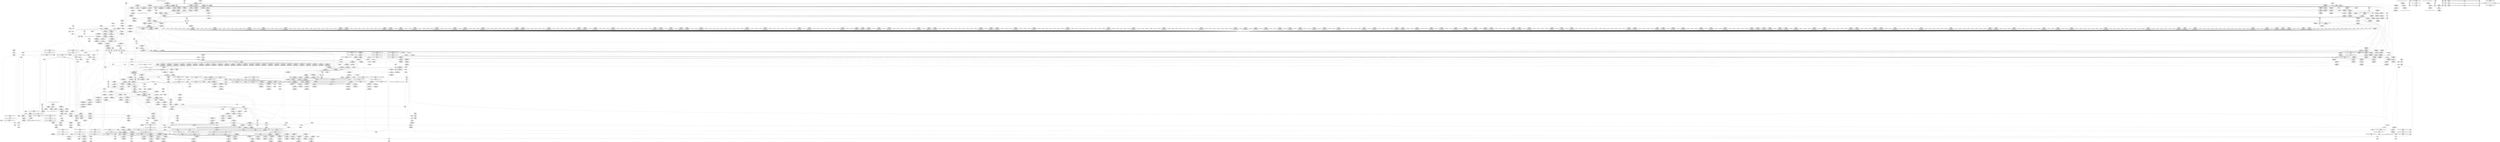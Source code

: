 digraph {
	CE0x443db90 [shape=record,shape=Mrecord,label="{CE0x443db90|common_perm:tmp9|security/apparmor/lsm.c,172|*SummSource*}"]
	CE0x44560c0 [shape=record,shape=Mrecord,label="{CE0x44560c0|80:_i64,_:_CRE_1675,1676_}"]
	CE0x444f970 [shape=record,shape=Mrecord,label="{CE0x444f970|80:_i64,_:_CRE_1356,1357_}"]
	CE0x44b0360 [shape=record,shape=Mrecord,label="{CE0x44b0360|i64*_getelementptr_inbounds_(_16_x_i64_,_16_x_i64_*___llvm_gcov_ctr46,_i64_0,_i64_13)|*Constant*|*SummSource*}"]
	CE0x443cfa0 [shape=record,shape=Mrecord,label="{CE0x443cfa0|__aa_current_profile:tmp20|security/apparmor/include/context.h,138|*SummSink*}"]
	CE0x4433070 [shape=record,shape=Mrecord,label="{CE0x4433070|i32_8|*Constant*|*SummSink*}"]
	CE0x444fdb0 [shape=record,shape=Mrecord,label="{CE0x444fdb0|80:_i64,_:_CRE_1360,1361_}"]
	CE0x44230c0 [shape=record,shape=Mrecord,label="{CE0x44230c0|apparmor_path_truncate:tmp8|security/apparmor/lsm.c,285|*SummSource*}"]
	CE0x4436bc0 [shape=record,shape=Mrecord,label="{CE0x4436bc0|__aa_current_profile:call3|security/apparmor/include/context.h,138}"]
	CE0x44aea90 [shape=record,shape=Mrecord,label="{CE0x44aea90|aa_cred_profile:tmp30|security/apparmor/include/context.h,100|*SummSource*}"]
	CE0x445c6b0 [shape=record,shape=Mrecord,label="{CE0x445c6b0|common_perm:if.end|*SummSource*}"]
	CE0x4408f10 [shape=record,shape=Mrecord,label="{CE0x4408f10|aa_cred_profile:tmp32|security/apparmor/include/context.h,101|*SummSink*}"]
	CE0x44650d0 [shape=record,shape=Mrecord,label="{CE0x44650d0|aa_cred_profile:tmp25|security/apparmor/include/context.h,100|*SummSource*}"]
	CE0x4449b70 [shape=record,shape=Mrecord,label="{CE0x4449b70|80:_i64,_:_CRE_1249,1250_}"]
	CE0x4454740 [shape=record,shape=Mrecord,label="{CE0x4454740|80:_i64,_:_CRE_1651,1652_}"]
	CE0x4421320 [shape=record,shape=Mrecord,label="{CE0x4421320|80:_i64,_:_CRE_453,454_}"]
	CE0x447aaf0 [shape=record,shape=Mrecord,label="{CE0x447aaf0|__aa_current_profile:tobool|security/apparmor/include/context.h,138}"]
	CE0x447de70 [shape=record,shape=Mrecord,label="{CE0x447de70|i64_2|*Constant*}"]
	CE0x4467090 [shape=record,shape=Mrecord,label="{CE0x4467090|aa_path_perm:profile|Function::aa_path_perm&Arg::profile::}"]
	"CONST[source:0(mediator),value:0(static)][purpose:{operation}][SrcIdx:4]"
	CE0x44637d0 [shape=record,shape=Mrecord,label="{CE0x44637d0|aa_cred_profile:tmp22|security/apparmor/include/context.h,100|*SummSink*}"]
	CE0x44017d0 [shape=record,shape=Mrecord,label="{CE0x44017d0|apparmor_path_truncate:cond|security/apparmor/lsm.c, 284}"]
	CE0x4468c50 [shape=record,shape=Mrecord,label="{CE0x4468c50|_ret_i32_%call17,_!dbg_!15526|security/apparmor/file.c,307|*SummSink*}"]
	CE0x447c360 [shape=record,shape=Mrecord,label="{CE0x447c360|__aa_current_profile:if.end|*SummSink*}"]
	CE0x43df2f0 [shape=record,shape=Mrecord,label="{CE0x43df2f0|aa_cred_profile:tmp|*SummSink*}"]
	CE0x4485ad0 [shape=record,shape=Mrecord,label="{CE0x4485ad0|aa_cred_profile:tmp3|*SummSource*}"]
	CE0x4479ac0 [shape=record,shape=Mrecord,label="{CE0x4479ac0|i64*_getelementptr_inbounds_(_11_x_i64_,_11_x_i64_*___llvm_gcov_ctr58,_i64_0,_i64_6)|*Constant*|*SummSource*}"]
	CE0x4458e20 [shape=record,shape=Mrecord,label="{CE0x4458e20|80:_i64,_:_CRE_1832,1840_|*MultipleSource*|security/apparmor/include/apparmor.h,117|*LoadInst*|security/apparmor/include/apparmor.h,117}"]
	CE0x4420190 [shape=record,shape=Mrecord,label="{CE0x4420190|i64*_getelementptr_inbounds_(_8_x_i64_,_8_x_i64_*___llvm_gcov_ctr63,_i64_0,_i64_5)|*Constant*|*SummSource*}"]
	CE0x4402880 [shape=record,shape=Mrecord,label="{CE0x4402880|i32_1|*Constant*|*SummSource*}"]
	CE0x4441610 [shape=record,shape=Mrecord,label="{CE0x4441610|80:_i64,_:_CRE_573,574_}"]
	CE0x4478d10 [shape=record,shape=Mrecord,label="{CE0x4478d10|__aa_current_profile:tmp1|*SummSource*}"]
	CE0x44727d0 [shape=record,shape=Mrecord,label="{CE0x44727d0|aa_cred_profile:do.end10|*SummSource*}"]
	CE0x43d6200 [shape=record,shape=Mrecord,label="{CE0x43d6200|i64_1|*Constant*|*SummSource*}"]
	CE0x4436a20 [shape=record,shape=Mrecord,label="{CE0x4436a20|i8*_getelementptr_inbounds_(_45_x_i8_,_45_x_i8_*_.str14,_i32_0,_i32_0)|*Constant*|*SummSource*}"]
	CE0x4401c50 [shape=record,shape=Mrecord,label="{CE0x4401c50|i64_1|*Constant*}"]
	CE0x4457ac0 [shape=record,shape=Mrecord,label="{CE0x4457ac0|80:_i64,_:_CRE_1752,1760_|*MultipleSource*|security/apparmor/include/apparmor.h,117|*LoadInst*|security/apparmor/include/apparmor.h,117}"]
	CE0x441f360 [shape=record,shape=Mrecord,label="{CE0x441f360|apparmor_path_truncate:tmp18|security/apparmor/lsm.c,288}"]
	CE0x4455950 [shape=record,shape=Mrecord,label="{CE0x4455950|80:_i64,_:_CRE_1668,1669_}"]
	CE0x44259c0 [shape=record,shape=Mrecord,label="{CE0x44259c0|80:_i64,_:_CRE_376,380_|*MultipleSource*|security/apparmor/include/apparmor.h,117|*LoadInst*|security/apparmor/include/apparmor.h,117}"]
	CE0x442b850 [shape=record,shape=Mrecord,label="{CE0x442b850|common_perm:tmp6|security/apparmor/lsm.c,169|*SummSource*}"]
	CE0x44312a0 [shape=record,shape=Mrecord,label="{CE0x44312a0|_ret_i32_%error.0,_!dbg_!15483|security/apparmor/lsm.c,172}"]
	CE0x444d220 [shape=record,shape=Mrecord,label="{CE0x444d220|80:_i64,_:_CRE_1319,1320_}"]
	CE0x446e900 [shape=record,shape=Mrecord,label="{CE0x446e900|aa_cred_profile:tmp}"]
	CE0x43fb650 [shape=record,shape=Mrecord,label="{CE0x43fb650|i64*_getelementptr_inbounds_(_11_x_i64_,_11_x_i64_*___llvm_gcov_ctr58,_i64_0,_i64_1)|*Constant*}"]
	CE0x445a2c0 [shape=record,shape=Mrecord,label="{CE0x445a2c0|80:_i64,_:_CRE_1888,1896_|*MultipleSource*|security/apparmor/include/apparmor.h,117|*LoadInst*|security/apparmor/include/apparmor.h,117}"]
	CE0x443e250 [shape=record,shape=Mrecord,label="{CE0x443e250|common_perm:tmp10|security/apparmor/lsm.c,172|*SummSource*}"]
	CE0x4418b10 [shape=record,shape=Mrecord,label="{CE0x4418b10|apparmor_path_truncate:tmp7|security/apparmor/lsm.c,285|*SummSink*}"]
	CE0x445e170 [shape=record,shape=Mrecord,label="{CE0x445e170|aa_cred_profile:lor.rhs}"]
	CE0x44530f0 [shape=record,shape=Mrecord,label="{CE0x44530f0|80:_i64,_:_CRE_1630,1631_}"]
	CE0x447ae20 [shape=record,shape=Mrecord,label="{CE0x447ae20|aa_cred_profile:do.cond}"]
	CE0x44251c0 [shape=record,shape=Mrecord,label="{CE0x44251c0|apparmor_path_truncate:tmp10|security/apparmor/lsm.c,288}"]
	CE0x44444d0 [shape=record,shape=Mrecord,label="{CE0x44444d0|80:_i64,_:_CRE_617,618_}"]
	CE0x447c5b0 [shape=record,shape=Mrecord,label="{CE0x447c5b0|__aa_current_profile:land.lhs.true2|*SummSource*}"]
	CE0x4469ec0 [shape=record,shape=Mrecord,label="{CE0x4469ec0|aa_cred_profile:tmp9|security/apparmor/include/context.h,100}"]
	CE0x44bc260 [shape=record,shape=Mrecord,label="{CE0x44bc260|aa_cred_profile:tmp16|security/apparmor/include/context.h,100|*SummSource*}"]
	CE0x443cea0 [shape=record,shape=Mrecord,label="{CE0x443cea0|__aa_current_profile:tmp20|security/apparmor/include/context.h,138|*SummSource*}"]
	CE0x4412860 [shape=record,shape=Mrecord,label="{CE0x4412860|80:_i64,_:_CRE_216,224_|*MultipleSource*|security/apparmor/include/apparmor.h,117|*LoadInst*|security/apparmor/include/apparmor.h,117}"]
	CE0x444fa80 [shape=record,shape=Mrecord,label="{CE0x444fa80|80:_i64,_:_CRE_1357,1358_}"]
	CE0x44677e0 [shape=record,shape=Mrecord,label="{CE0x44677e0|aa_path_perm:path|Function::aa_path_perm&Arg::path::|*SummSource*}"]
	CE0x4466d60 [shape=record,shape=Mrecord,label="{CE0x4466d60|aa_path_perm:op|Function::aa_path_perm&Arg::op::}"]
	CE0x44bc560 [shape=record,shape=Mrecord,label="{CE0x44bc560|aa_cred_profile:tmp17|security/apparmor/include/context.h,100}"]
	CE0x44116c0 [shape=record,shape=Mrecord,label="{CE0x44116c0|80:_i64,_:_CRE_132,136_|*MultipleSource*|security/apparmor/include/apparmor.h,117|*LoadInst*|security/apparmor/include/apparmor.h,117}"]
	CE0x443e380 [shape=record,shape=Mrecord,label="{CE0x443e380|common_perm:tmp10|security/apparmor/lsm.c,172|*SummSink*}"]
	CE0x447e460 [shape=record,shape=Mrecord,label="{CE0x447e460|__aa_current_profile:tmp5|security/apparmor/include/context.h,138|*SummSink*}"]
	CE0x447bcc0 [shape=record,shape=Mrecord,label="{CE0x447bcc0|i64_3|*Constant*}"]
	CE0x444b820 [shape=record,shape=Mrecord,label="{CE0x444b820|80:_i64,_:_CRE_1276,1277_}"]
	CE0x4458a40 [shape=record,shape=Mrecord,label="{CE0x4458a40|80:_i64,_:_CRE_1816,1824_|*MultipleSource*|security/apparmor/include/apparmor.h,117|*LoadInst*|security/apparmor/include/apparmor.h,117}"]
	CE0x43e30c0 [shape=record,shape=Mrecord,label="{CE0x43e30c0|apparmor_path_truncate:tmp1}"]
	CE0x44afaf0 [shape=record,shape=Mrecord,label="{CE0x44afaf0|aa_cred_profile:tmp27|security/apparmor/include/context.h,100}"]
	CE0x4419d60 [shape=record,shape=Mrecord,label="{CE0x4419d60|_call_void_mcount()_#2}"]
	CE0x4471fd0 [shape=record,shape=Mrecord,label="{CE0x4471fd0|GLOBAL:__llvm_gcov_ctr57|Global_var:__llvm_gcov_ctr57}"]
	CE0x4416e10 [shape=record,shape=Mrecord,label="{CE0x4416e10|apparmor_path_truncate:tmp3|security/apparmor/lsm.c,284|*SummSink*}"]
	CE0x43d5600 [shape=record,shape=Mrecord,label="{CE0x43d5600|apparmor_path_truncate:uid|security/apparmor/lsm.c,284|*SummSource*}"]
	CE0x4433a10 [shape=record,shape=Mrecord,label="{CE0x4433a10|mediated_filesystem:tmp4|*LoadInst*|security/apparmor/include/apparmor.h,117|*SummSink*}"]
	CE0x44857e0 [shape=record,shape=Mrecord,label="{CE0x44857e0|aa_cred_profile:tmp2}"]
	CE0x4460790 [shape=record,shape=Mrecord,label="{CE0x4460790|common_perm:tmp6|security/apparmor/lsm.c,169|*SummSink*}"]
	CE0x44bb750 [shape=record,shape=Mrecord,label="{CE0x44bb750|aa_cred_profile:tmp14|security/apparmor/include/context.h,100}"]
	CE0x4421870 [shape=record,shape=Mrecord,label="{CE0x4421870|80:_i64,_:_CRE_458,459_}"]
	CE0x444e540 [shape=record,shape=Mrecord,label="{CE0x444e540|80:_i64,_:_CRE_1337,1338_}"]
	CE0x4459200 [shape=record,shape=Mrecord,label="{CE0x4459200|80:_i64,_:_CRE_1848,1856_|*MultipleSource*|security/apparmor/include/apparmor.h,117|*LoadInst*|security/apparmor/include/apparmor.h,117}"]
	CE0x441c030 [shape=record,shape=Mrecord,label="{CE0x441c030|common_perm:tmp2|security/apparmor/lsm.c,169|*SummSink*}"]
	CE0x44c61e0 [shape=record,shape=Mrecord,label="{CE0x44c61e0|aa_cred_profile:lnot3|security/apparmor/include/context.h,100}"]
	CE0x4454630 [shape=record,shape=Mrecord,label="{CE0x4454630|80:_i64,_:_CRE_1650,1651_}"]
	CE0x43feac0 [shape=record,shape=Mrecord,label="{CE0x43feac0|80:_i64,_:_CRE_104,112_|*MultipleSource*|security/apparmor/include/apparmor.h,117|*LoadInst*|security/apparmor/include/apparmor.h,117}"]
	CE0x44723f0 [shape=record,shape=Mrecord,label="{CE0x44723f0|common_perm:tmp4|security/apparmor/lsm.c,169|*SummSource*}"]
	CE0x444f200 [shape=record,shape=Mrecord,label="{CE0x444f200|80:_i64,_:_CRE_1349,1350_}"]
	CE0x446e480 [shape=record,shape=Mrecord,label="{CE0x446e480|_ret_%struct.aa_profile*_%tmp34,_!dbg_!15510|security/apparmor/include/context.h,101|*SummSink*}"]
	CE0x44432c0 [shape=record,shape=Mrecord,label="{CE0x44432c0|80:_i64,_:_CRE_600,601_}"]
	CE0x43fc250 [shape=record,shape=Mrecord,label="{CE0x43fc250|i64_1|*Constant*}"]
	CE0x43fa8b0 [shape=record,shape=Mrecord,label="{CE0x43fa8b0|mediated_filesystem:tmp1}"]
	CE0x44b8d50 [shape=record,shape=Mrecord,label="{CE0x44b8d50|44:_i32,_48:_i16,_128:_i8*,_:_SCMRE_120,128_|*MultipleSource*|Function::aa_cred_profile&Arg::cred::|security/apparmor/include/context.h,99|security/apparmor/include/context.h,138}"]
	CE0x44139d0 [shape=record,shape=Mrecord,label="{CE0x44139d0|80:_i64,_:_CRE_288,296_|*MultipleSource*|security/apparmor/include/apparmor.h,117|*LoadInst*|security/apparmor/include/apparmor.h,117}"]
	CE0x445fdb0 [shape=record,shape=Mrecord,label="{CE0x445fdb0|__aa_current_profile:tmp7|security/apparmor/include/context.h,138}"]
	"CONST[source:0(mediator),value:0(static)][purpose:{operation}][SrcIdx:5]"
	CE0x443a340 [shape=record,shape=Mrecord,label="{CE0x443a340|GLOBAL:aa_cred_profile|*Constant*|*SummSource*}"]
	CE0x44ac260 [shape=record,shape=Mrecord,label="{CE0x44ac260|i32_100|*Constant*}"]
	CE0x4448eb0 [shape=record,shape=Mrecord,label="{CE0x4448eb0|80:_i64,_:_CRE_1237,1238_}"]
	CE0x444cab0 [shape=record,shape=Mrecord,label="{CE0x444cab0|80:_i64,_:_CRE_1312,1313_}"]
	CE0x4425d60 [shape=record,shape=Mrecord,label="{CE0x4425d60|80:_i64,_:_CRE_392,393_}"]
	CE0x442dde0 [shape=record,shape=Mrecord,label="{CE0x442dde0|GLOBAL:mediated_filesystem|*Constant*|*SummSource*}"]
	CE0x445e300 [shape=record,shape=Mrecord,label="{CE0x445e300|aa_cred_profile:lor.rhs|*SummSource*}"]
	CE0x44b9780 [shape=record,shape=Mrecord,label="{CE0x44b9780|aa_cred_profile:if.then|*SummSource*}"]
	CE0x4478ca0 [shape=record,shape=Mrecord,label="{CE0x4478ca0|__aa_current_profile:tmp1}"]
	CE0x4480630 [shape=record,shape=Mrecord,label="{CE0x4480630|__aa_current_profile:tobool1|security/apparmor/include/context.h,138|*SummSource*}"]
	CE0x4429a60 [shape=record,shape=Mrecord,label="{CE0x4429a60|aa_cred_profile:tmp8|security/apparmor/include/context.h,100|*SummSink*}"]
	CE0x4427fb0 [shape=record,shape=Mrecord,label="{CE0x4427fb0|80:_i64,_:_CRE_423,424_}"]
	CE0x44290b0 [shape=record,shape=Mrecord,label="{CE0x44290b0|80:_i64,_:_CRE_439,440_}"]
	CE0x44af000 [shape=record,shape=Mrecord,label="{CE0x44af000|aa_cred_profile:tmp31|security/apparmor/include/context.h,100|*SummSource*}"]
	CE0x43fd7c0 [shape=record,shape=Mrecord,label="{CE0x43fd7c0|80:_i64,_:_CRE_20,21_|*MultipleSource*|security/apparmor/include/apparmor.h,117|*LoadInst*|security/apparmor/include/apparmor.h,117}"]
	CE0x4448300 [shape=record,shape=Mrecord,label="{CE0x4448300|80:_i64,_:_CRE_1226,1227_}"]
	CE0x4482f20 [shape=record,shape=Mrecord,label="{CE0x4482f20|__aa_current_profile:if.then|*SummSink*}"]
	CE0x4445f00 [shape=record,shape=Mrecord,label="{CE0x4445f00|80:_i64,_:_CRE_680,696_|*MultipleSource*|security/apparmor/include/apparmor.h,117|*LoadInst*|security/apparmor/include/apparmor.h,117}"]
	CE0x44227b0 [shape=record,shape=Mrecord,label="{CE0x44227b0|apparmor_path_truncate:tmp14|*LoadInst*|security/apparmor/lsm.c,288}"]
	CE0x44480e0 [shape=record,shape=Mrecord,label="{CE0x44480e0|80:_i64,_:_CRE_1224,1225_}"]
	CE0x44b95b0 [shape=record,shape=Mrecord,label="{CE0x44b95b0|aa_cred_profile:do.cond|*SummSource*}"]
	CE0x444f640 [shape=record,shape=Mrecord,label="{CE0x444f640|80:_i64,_:_CRE_1353,1354_}"]
	CE0x444dff0 [shape=record,shape=Mrecord,label="{CE0x444dff0|80:_i64,_:_CRE_1332,1333_}"]
	CE0x4426eb0 [shape=record,shape=Mrecord,label="{CE0x4426eb0|80:_i64,_:_CRE_407,408_}"]
	CE0x4411f30 [shape=record,shape=Mrecord,label="{CE0x4411f30|80:_i64,_:_CRE_176,184_|*MultipleSource*|security/apparmor/include/apparmor.h,117|*LoadInst*|security/apparmor/include/apparmor.h,117}"]
	CE0x4430af0 [shape=record,shape=Mrecord,label="{CE0x4430af0|common_perm:cond|Function::common_perm&Arg::cond::}"]
	CE0x4430c50 [shape=record,shape=Mrecord,label="{CE0x4430c50|common_perm:mask|Function::common_perm&Arg::mask::}"]
	CE0x443d6b0 [shape=record,shape=Mrecord,label="{CE0x443d6b0|i64*_getelementptr_inbounds_(_5_x_i64_,_5_x_i64_*___llvm_gcov_ctr57,_i64_0,_i64_4)|*Constant*|*SummSource*}"]
	CE0x441e7a0 [shape=record,shape=Mrecord,label="{CE0x441e7a0|i64_0|*Constant*|*SummSink*}"]
	CE0x44afff0 [shape=record,shape=Mrecord,label="{CE0x44afff0|i64*_getelementptr_inbounds_(_16_x_i64_,_16_x_i64_*___llvm_gcov_ctr46,_i64_0,_i64_13)|*Constant*}"]
	CE0x447c270 [shape=record,shape=Mrecord,label="{CE0x447c270|__aa_current_profile:if.end|*SummSource*}"]
	CE0x44bdaa0 [shape=record,shape=Mrecord,label="{CE0x44bdaa0|aa_cred_profile:tmp19|security/apparmor/include/context.h,100}"]
	CE0x44182d0 [shape=record,shape=Mrecord,label="{CE0x44182d0|apparmor_path_truncate:d_inode2|security/apparmor/lsm.c,285|*SummSource*}"]
	CE0x4414380 [shape=record,shape=Mrecord,label="{CE0x4414380|80:_i64,_:_CRE_328,336_|*MultipleSource*|security/apparmor/include/apparmor.h,117|*LoadInst*|security/apparmor/include/apparmor.h,117}"]
	CE0x443a620 [shape=record,shape=Mrecord,label="{CE0x443a620|aa_cred_profile:entry|*SummSource*}"]
	CE0x44501f0 [shape=record,shape=Mrecord,label="{CE0x44501f0|80:_i64,_:_CRE_1364,1365_}"]
	CE0x446fec0 [shape=record,shape=Mrecord,label="{CE0x446fec0|common_perm:tmp1}"]
	CE0x4453a80 [shape=record,shape=Mrecord,label="{CE0x4453a80|80:_i64,_:_CRE_1639,1640_}"]
	CE0x4457ea0 [shape=record,shape=Mrecord,label="{CE0x4457ea0|80:_i64,_:_CRE_1768,1776_|*MultipleSource*|security/apparmor/include/apparmor.h,117|*LoadInst*|security/apparmor/include/apparmor.h,117}"]
	CE0x4436330 [shape=record,shape=Mrecord,label="{CE0x4436330|i32_138|*Constant*|*SummSink*}"]
	CE0x447dcf0 [shape=record,shape=Mrecord,label="{CE0x447dcf0|%struct.aa_task_cxt*_null|*Constant*}"]
	CE0x43fc520 [shape=record,shape=Mrecord,label="{CE0x43fc520|%struct.aa_task_cxt*_null|*Constant*|*SummSource*}"]
	CE0x4464070 [shape=record,shape=Mrecord,label="{CE0x4464070|i64*_getelementptr_inbounds_(_16_x_i64_,_16_x_i64_*___llvm_gcov_ctr46,_i64_0,_i64_10)|*Constant*}"]
	CE0x44b0b50 [shape=record,shape=Mrecord,label="{CE0x44b0b50|aa_cred_profile:tmp28|security/apparmor/include/context.h,100|*SummSink*}"]
	CE0x4425300 [shape=record,shape=Mrecord,label="{CE0x4425300|apparmor_path_truncate:tmp10|security/apparmor/lsm.c,288|*SummSink*}"]
	CE0x4480830 [shape=record,shape=Mrecord,label="{CE0x4480830|i64_4|*Constant*}"]
	CE0x4455a60 [shape=record,shape=Mrecord,label="{CE0x4455a60|80:_i64,_:_CRE_1669,1670_}"]
	CE0x444b2d0 [shape=record,shape=Mrecord,label="{CE0x444b2d0|80:_i64,_:_CRE_1271,1272_}"]
	CE0x447a6b0 [shape=record,shape=Mrecord,label="{CE0x447a6b0|aa_cred_profile:security|security/apparmor/include/context.h,99|*SummSink*}"]
	CE0x4431000 [shape=record,shape=Mrecord,label="{CE0x4431000|common_perm:cond|Function::common_perm&Arg::cond::|*SummSource*}"]
	CE0x444be80 [shape=record,shape=Mrecord,label="{CE0x444be80|80:_i64,_:_CRE_1296,1300_|*MultipleSource*|security/apparmor/include/apparmor.h,117|*LoadInst*|security/apparmor/include/apparmor.h,117}"]
	CE0x447b3a0 [shape=record,shape=Mrecord,label="{CE0x447b3a0|i64*_getelementptr_inbounds_(_11_x_i64_,_11_x_i64_*___llvm_gcov_ctr58,_i64_0,_i64_0)|*Constant*}"]
	CE0x444ae90 [shape=record,shape=Mrecord,label="{CE0x444ae90|80:_i64,_:_CRE_1267,1268_}"]
	CE0x44464d0 [shape=record,shape=Mrecord,label="{CE0x44464d0|80:_i64,_:_CRE_712,720_|*MultipleSource*|security/apparmor/include/apparmor.h,117|*LoadInst*|security/apparmor/include/apparmor.h,117}"]
	CE0x443a4c0 [shape=record,shape=Mrecord,label="{CE0x443a4c0|GLOBAL:aa_cred_profile|*Constant*|*SummSink*}"]
	CE0x44729a0 [shape=record,shape=Mrecord,label="{CE0x44729a0|aa_cred_profile:bb}"]
	CE0x44258a0 [shape=record,shape=Mrecord,label="{CE0x44258a0|GLOBAL:__llvm_gcov_ctr63|Global_var:__llvm_gcov_ctr63|*SummSink*}"]
	CE0x441a480 [shape=record,shape=Mrecord,label="{CE0x441a480|i1_true|*Constant*|*SummSource*}"]
	CE0x4433300 [shape=record,shape=Mrecord,label="{CE0x4433300|mediated_filesystem:i_sb|security/apparmor/include/apparmor.h,117}"]
	CE0x44c68b0 [shape=record,shape=Mrecord,label="{CE0x44c68b0|aa_cred_profile:lnot.ext|security/apparmor/include/context.h,100}"]
	CE0x4452cb0 [shape=record,shape=Mrecord,label="{CE0x4452cb0|80:_i64,_:_CRE_1626,1627_}"]
	CE0x4435b10 [shape=record,shape=Mrecord,label="{CE0x4435b10|GLOBAL:lockdep_rcu_suspicious|*Constant*}"]
	CE0x43e49d0 [shape=record,shape=Mrecord,label="{CE0x43e49d0|apparmor_path_truncate:dentry3|security/apparmor/lsm.c,288|*SummSource*}"]
	CE0x4426960 [shape=record,shape=Mrecord,label="{CE0x4426960|80:_i64,_:_CRE_402,403_}"]
	CE0x443f510 [shape=record,shape=Mrecord,label="{CE0x443f510|80:_i64,_:_CRE_480,488_|*MultipleSource*|security/apparmor/include/apparmor.h,117|*LoadInst*|security/apparmor/include/apparmor.h,117}"]
	CE0x43e5e70 [shape=record,shape=Mrecord,label="{CE0x43e5e70|apparmor_path_truncate:tmp15|security/apparmor/lsm.c,288}"]
	CE0x4441b60 [shape=record,shape=Mrecord,label="{CE0x4441b60|80:_i64,_:_CRE_578,579_}"]
	CE0x445b3b0 [shape=record,shape=Mrecord,label="{CE0x445b3b0|80:_i64,_:_CRE_2256,2264_|*MultipleSource*|security/apparmor/include/apparmor.h,117|*LoadInst*|security/apparmor/include/apparmor.h,117}"]
	CE0x4421430 [shape=record,shape=Mrecord,label="{CE0x4421430|80:_i64,_:_CRE_454,455_}"]
	CE0x44570b0 [shape=record,shape=Mrecord,label="{CE0x44570b0|80:_i64,_:_CRE_1704,1712_|*MultipleSource*|security/apparmor/include/apparmor.h,117|*LoadInst*|security/apparmor/include/apparmor.h,117}"]
	CE0x447d500 [shape=record,shape=Mrecord,label="{CE0x447d500|i64_5|*Constant*}"]
	CE0x4444a20 [shape=record,shape=Mrecord,label="{CE0x4444a20|80:_i64,_:_CRE_622,623_}"]
	CE0x4446aa0 [shape=record,shape=Mrecord,label="{CE0x4446aa0|80:_i64,_:_CRE_880,896_|*MultipleSource*|security/apparmor/include/apparmor.h,117|*LoadInst*|security/apparmor/include/apparmor.h,117}"]
	CE0x44337c0 [shape=record,shape=Mrecord,label="{CE0x44337c0|mediated_filesystem:tmp4|*LoadInst*|security/apparmor/include/apparmor.h,117}"]
	CE0x444bd70 [shape=record,shape=Mrecord,label="{CE0x444bd70|80:_i64,_:_CRE_1288,1296_|*MultipleSource*|security/apparmor/include/apparmor.h,117|*LoadInst*|security/apparmor/include/apparmor.h,117}"]
	CE0x441cae0 [shape=record,shape=Mrecord,label="{CE0x441cae0|apparmor_path_truncate:tmp17|security/apparmor/lsm.c,288|*SummSink*}"]
	CE0x44bd890 [shape=record,shape=Mrecord,label="{CE0x44bd890|aa_cred_profile:tmp18|security/apparmor/include/context.h,100|*SummSink*}"]
	CE0x44667d0 [shape=record,shape=Mrecord,label="{CE0x44667d0|void_(i8*,_i32,_i64)*_asm_sideeffect_1:_09ud2_0A.pushsection___bug_table,_22a_22_0A2:_09.long_1b_-_2b,_$_0:c_-_2b_0A_09.word_$_1:c_,_0_0A_09.org_2b+$_2:c_0A.popsection_,_i,i,i,_dirflag_,_fpsr_,_flags_|*SummSink*}"]
	CE0x442a270 [shape=record,shape=Mrecord,label="{CE0x442a270|i64*_getelementptr_inbounds_(_16_x_i64_,_16_x_i64_*___llvm_gcov_ctr46,_i64_0,_i64_4)|*Constant*|*SummSource*}"]
	CE0x4421980 [shape=record,shape=Mrecord,label="{CE0x4421980|80:_i64,_:_CRE_459,460_}"]
	CE0x4455d90 [shape=record,shape=Mrecord,label="{CE0x4455d90|80:_i64,_:_CRE_1672,1673_}"]
	CE0x4466610 [shape=record,shape=Mrecord,label="{CE0x4466610|_call_void_asm_sideeffect_1:_09ud2_0A.pushsection___bug_table,_22a_22_0A2:_09.long_1b_-_2b,_$_0:c_-_2b_0A_09.word_$_1:c_,_0_0A_09.org_2b+$_2:c_0A.popsection_,_i,i,i,_dirflag_,_fpsr_,_flags_(i8*_getelementptr_inbounds_(_36_x_i8_,_36_x_i8_*_.str12,_i32_0,_i32_0),_i32_100,_i64_12)_#2,_!dbg_!15490,_!srcloc_!15493|security/apparmor/include/context.h,100|*SummSink*}"]
	CE0x44be0e0 [shape=record,shape=Mrecord,label="{CE0x44be0e0|i64_0|*Constant*}"]
	CE0x442cc70 [shape=record,shape=Mrecord,label="{CE0x442cc70|i64*_getelementptr_inbounds_(_8_x_i64_,_8_x_i64_*___llvm_gcov_ctr63,_i64_0,_i64_6)|*Constant*}"]
	CE0x44ac980 [shape=record,shape=Mrecord,label="{CE0x44ac980|i64_12|*Constant*|*SummSource*}"]
	CE0x4444b30 [shape=record,shape=Mrecord,label="{CE0x4444b30|80:_i64,_:_CRE_623,624_}"]
	CE0x444a2e0 [shape=record,shape=Mrecord,label="{CE0x444a2e0|80:_i64,_:_CRE_1256,1257_}"]
	"CONST[source:0(mediator),value:2(dynamic)][purpose:{object}][SnkIdx:2]"
	CE0x4461ca0 [shape=record,shape=Mrecord,label="{CE0x4461ca0|common_perm:call1|security/apparmor/lsm.c,170}"]
	CE0x44c6e80 [shape=record,shape=Mrecord,label="{CE0x44c6e80|aa_cred_profile:conv|security/apparmor/include/context.h,100}"]
	CE0x44c0050 [shape=record,shape=Mrecord,label="{CE0x44c0050|i64_6|*Constant*}"]
	CE0x44454c0 [shape=record,shape=Mrecord,label="{CE0x44454c0|80:_i64,_:_CRE_632,640_|*MultipleSource*|security/apparmor/include/apparmor.h,117|*LoadInst*|security/apparmor/include/apparmor.h,117}"]
	CE0x43f1b60 [shape=record,shape=Mrecord,label="{CE0x43f1b60|apparmor_path_truncate:dentry1|security/apparmor/lsm.c,285}"]
	CE0x4424080 [shape=record,shape=Mrecord,label="{CE0x4424080|%struct.vfsmount*_null|*Constant*}"]
	CE0x4450fc0 [shape=record,shape=Mrecord,label="{CE0x4450fc0|80:_i64,_:_CRE_1384,1392_|*MultipleSource*|security/apparmor/include/apparmor.h,117|*LoadInst*|security/apparmor/include/apparmor.h,117}"]
	CE0x4481e50 [shape=record,shape=Mrecord,label="{CE0x4481e50|aa_cred_profile:if.end|*SummSink*}"]
	CE0x447c6a0 [shape=record,shape=Mrecord,label="{CE0x447c6a0|44:_i32,_48:_i16,_128:_i8*,_:_SCMRE_44,48_|*MultipleSource*|Function::aa_cred_profile&Arg::cred::|security/apparmor/include/context.h,99|security/apparmor/include/context.h,138}"]
	CE0x4442f90 [shape=record,shape=Mrecord,label="{CE0x4442f90|80:_i64,_:_CRE_597,598_}"]
	CE0x4412c40 [shape=record,shape=Mrecord,label="{CE0x4412c40|80:_i64,_:_CRE_240,248_|*MultipleSource*|security/apparmor/include/apparmor.h,117|*LoadInst*|security/apparmor/include/apparmor.h,117}"]
	CE0x442e060 [shape=record,shape=Mrecord,label="{CE0x442e060|mediated_filesystem:entry}"]
	CE0x4448a70 [shape=record,shape=Mrecord,label="{CE0x4448a70|80:_i64,_:_CRE_1233,1234_}"]
	CE0x4482ff0 [shape=record,shape=Mrecord,label="{CE0x4482ff0|__aa_current_profile:do.end}"]
	CE0x442e730 [shape=record,shape=Mrecord,label="{CE0x442e730|mediated_filesystem:inode|Function::mediated_filesystem&Arg::inode::|*SummSink*}"]
	CE0x4446e80 [shape=record,shape=Mrecord,label="{CE0x4446e80|80:_i64,_:_CRE_1208,1209_}"]
	CE0x4447ca0 [shape=record,shape=Mrecord,label="{CE0x4447ca0|80:_i64,_:_CRE_1220,1221_}"]
	CE0x4466f80 [shape=record,shape=Mrecord,label="{CE0x4466f80|aa_path_perm:op|Function::aa_path_perm&Arg::op::|*SummSink*}"]
	CE0x4400920 [shape=record,shape=Mrecord,label="{CE0x4400920|apparmor_path_truncate:path|Function::apparmor_path_truncate&Arg::path::|*SummSink*}"]
	CE0x44ad250 [shape=record,shape=Mrecord,label="{CE0x44ad250|i64*_getelementptr_inbounds_(_16_x_i64_,_16_x_i64_*___llvm_gcov_ctr46,_i64_0,_i64_12)|*Constant*|*SummSink*}"]
	CE0x444a830 [shape=record,shape=Mrecord,label="{CE0x444a830|80:_i64,_:_CRE_1261,1262_}"]
	CE0x44456e0 [shape=record,shape=Mrecord,label="{CE0x44456e0|80:_i64,_:_CRE_648,656_|*MultipleSource*|security/apparmor/include/apparmor.h,117|*LoadInst*|security/apparmor/include/apparmor.h,117}"]
	CE0x4463760 [shape=record,shape=Mrecord,label="{CE0x4463760|aa_cred_profile:tmp22|security/apparmor/include/context.h,100|*SummSource*}"]
	CE0x4442e80 [shape=record,shape=Mrecord,label="{CE0x4442e80|80:_i64,_:_CRE_596,597_}"]
	CE0x4470830 [shape=record,shape=Mrecord,label="{CE0x4470830|i32_11|*Constant*|*SummSource*}"]
	CE0x441fc80 [shape=record,shape=Mrecord,label="{CE0x441fc80|apparmor_path_truncate:tmp19|security/apparmor/lsm.c,288|*SummSink*}"]
	CE0x43fddc0 [shape=record,shape=Mrecord,label="{CE0x43fddc0|80:_i64,_:_CRE_40,48_|*MultipleSource*|security/apparmor/include/apparmor.h,117|*LoadInst*|security/apparmor/include/apparmor.h,117}"]
	CE0x4404380 [shape=record,shape=Mrecord,label="{CE0x4404380|GLOBAL:__aa_current_profile|*Constant*|*SummSink*}"]
	CE0x4486ea0 [shape=record,shape=Mrecord,label="{CE0x4486ea0|i8_1|*Constant*}"]
	CE0x442f8b0 [shape=record,shape=Mrecord,label="{CE0x442f8b0|common_perm:entry|*SummSource*}"]
	CE0x4440fb0 [shape=record,shape=Mrecord,label="{CE0x4440fb0|80:_i64,_:_CRE_567,568_}"]
	CE0x44717a0 [shape=record,shape=Mrecord,label="{CE0x44717a0|_call_void_mcount()_#2|*SummSink*}"]
	CE0x44468b0 [shape=record,shape=Mrecord,label="{CE0x44468b0|80:_i64,_:_CRE_736,880_|*MultipleSource*|security/apparmor/include/apparmor.h,117|*LoadInst*|security/apparmor/include/apparmor.h,117}"]
	CE0x4480cf0 [shape=record,shape=Mrecord,label="{CE0x4480cf0|aa_cred_profile:tmp10|security/apparmor/include/context.h,100|*SummSink*}"]
	CE0x4427840 [shape=record,shape=Mrecord,label="{CE0x4427840|80:_i64,_:_CRE_416,417_}"]
	CE0x44424f0 [shape=record,shape=Mrecord,label="{CE0x44424f0|80:_i64,_:_CRE_587,588_}"]
	CE0x43e3350 [shape=record,shape=Mrecord,label="{CE0x43e3350|apparmor_path_truncate:lor.lhs.false}"]
	CE0x44c6070 [shape=record,shape=Mrecord,label="{CE0x44c6070|aa_cred_profile:lnot2|security/apparmor/include/context.h,100|*SummSource*}"]
	CE0x444d770 [shape=record,shape=Mrecord,label="{CE0x444d770|80:_i64,_:_CRE_1324,1325_}"]
	CE0x44bfe90 [shape=record,shape=Mrecord,label="{CE0x44bfe90|aa_cred_profile:tobool4|security/apparmor/include/context.h,100|*SummSink*}"]
	CE0x43fc400 [shape=record,shape=Mrecord,label="{CE0x43fc400|get_current:tmp1|*SummSink*}"]
	CE0x44a18b0 [shape=record,shape=Mrecord,label="{CE0x44a18b0|aa_cred_profile:tobool1|security/apparmor/include/context.h,100}"]
	CE0x43de2d0 [shape=record,shape=Mrecord,label="{CE0x43de2d0|i32_5|*Constant*|*SummSource*}"]
	CE0x44411d0 [shape=record,shape=Mrecord,label="{CE0x44411d0|80:_i64,_:_CRE_569,570_}"]
	CE0x4447480 [shape=record,shape=Mrecord,label="{CE0x4447480|80:_i64,_:_CRE_1212,1213_}"]
	CE0x444d440 [shape=record,shape=Mrecord,label="{CE0x444d440|80:_i64,_:_CRE_1321,1322_}"]
	CE0x4439bf0 [shape=record,shape=Mrecord,label="{CE0x4439bf0|__aa_current_profile:call4|security/apparmor/include/context.h,138|*SummSource*}"]
	CE0x43eb440 [shape=record,shape=Mrecord,label="{CE0x43eb440|apparmor_path_truncate:tmp15|security/apparmor/lsm.c,288|*SummSink*}"]
	CE0x43e3f60 [shape=record,shape=Mrecord,label="{CE0x43e3f60|apparmor_path_truncate:entry}"]
	CE0x44ba5d0 [shape=record,shape=Mrecord,label="{CE0x44ba5d0|aa_cred_profile:tmp13}"]
	CE0x444a0c0 [shape=record,shape=Mrecord,label="{CE0x444a0c0|80:_i64,_:_CRE_1254,1255_}"]
	CE0x4453970 [shape=record,shape=Mrecord,label="{CE0x4453970|80:_i64,_:_CRE_1638,1639_}"]
	CE0x443e7f0 [shape=record,shape=Mrecord,label="{CE0x443e7f0|__aa_current_profile:land.lhs.true}"]
	CE0x4426140 [shape=record,shape=Mrecord,label="{CE0x4426140|80:_i64,_:_CRE_394,395_}"]
	CE0x4470310 [shape=record,shape=Mrecord,label="{CE0x4470310|44:_i32,_48:_i16,_128:_i8*,_:_SCMRE_64,72_|*MultipleSource*|Function::aa_cred_profile&Arg::cred::|security/apparmor/include/context.h,99|security/apparmor/include/context.h,138}"]
	CE0x4441a50 [shape=record,shape=Mrecord,label="{CE0x4441a50|80:_i64,_:_CRE_577,578_}"]
	CE0x4445080 [shape=record,shape=Mrecord,label="{CE0x4445080|80:_i64,_:_CRE_628,629_}"]
	CE0x441b090 [shape=record,shape=Mrecord,label="{CE0x441b090|i32_4|*Constant*|*SummSource*}"]
	CE0x446f570 [shape=record,shape=Mrecord,label="{CE0x446f570|_ret_%struct.aa_profile*_%call4,_!dbg_!15494|security/apparmor/include/context.h,138}"]
	CE0x445f240 [shape=record,shape=Mrecord,label="{CE0x445f240|i64*_getelementptr_inbounds_(_16_x_i64_,_16_x_i64_*___llvm_gcov_ctr46,_i64_0,_i64_0)|*Constant*|*SummSink*}"]
	CE0x4441720 [shape=record,shape=Mrecord,label="{CE0x4441720|80:_i64,_:_CRE_574,575_}"]
	CE0x444e870 [shape=record,shape=Mrecord,label="{CE0x444e870|80:_i64,_:_CRE_1340,1341_}"]
	CE0x4468160 [shape=record,shape=Mrecord,label="{CE0x4468160|aa_path_perm:request|Function::aa_path_perm&Arg::request::|*SummSource*}"]
	CE0x4413210 [shape=record,shape=Mrecord,label="{CE0x4413210|80:_i64,_:_CRE_264,268_|*MultipleSource*|security/apparmor/include/apparmor.h,117|*LoadInst*|security/apparmor/include/apparmor.h,117}"]
	CE0x445aa00 [shape=record,shape=Mrecord,label="{CE0x445aa00|80:_i64,_:_CRE_1928,2056_|*MultipleSource*|security/apparmor/include/apparmor.h,117|*LoadInst*|security/apparmor/include/apparmor.h,117}"]
	CE0x44be5f0 [shape=record,shape=Mrecord,label="{CE0x44be5f0|GLOBAL:__llvm_gcov_ctr46|Global_var:__llvm_gcov_ctr46}"]
	CE0x4433890 [shape=record,shape=Mrecord,label="{CE0x4433890|mediated_filesystem:tmp4|*LoadInst*|security/apparmor/include/apparmor.h,117|*SummSource*}"]
	CE0x44314b0 [shape=record,shape=Mrecord,label="{CE0x44314b0|_ret_i32_%error.0,_!dbg_!15483|security/apparmor/lsm.c,172|*SummSource*}"]
	CE0x44597d0 [shape=record,shape=Mrecord,label="{CE0x44597d0|80:_i64,_:_CRE_1872,1873_}"]
	CE0x44540e0 [shape=record,shape=Mrecord,label="{CE0x44540e0|80:_i64,_:_CRE_1645,1646_}"]
	CE0x4420af0 [shape=record,shape=Mrecord,label="{CE0x4420af0|apparmor_path_truncate:tmp17|security/apparmor/lsm.c,288}"]
	CE0x43fbf80 [shape=record,shape=Mrecord,label="{CE0x43fbf80|__aa_current_profile:tmp7|security/apparmor/include/context.h,138|*SummSink*}"]
	CE0x444a1d0 [shape=record,shape=Mrecord,label="{CE0x444a1d0|80:_i64,_:_CRE_1255,1256_}"]
	CE0x44aee10 [shape=record,shape=Mrecord,label="{CE0x44aee10|aa_cred_profile:tmp31|security/apparmor/include/context.h,100}"]
	CE0x445e9b0 [shape=record,shape=Mrecord,label="{CE0x445e9b0|44:_i32,_48:_i16,_128:_i8*,_:_SCMRE_40,44_|*MultipleSource*|Function::aa_cred_profile&Arg::cred::|security/apparmor/include/context.h,99|security/apparmor/include/context.h,138}"]
	CE0x4424aa0 [shape=record,shape=Mrecord,label="{CE0x4424aa0|i64_2|*Constant*|*SummSource*}"]
	CE0x4443b40 [shape=record,shape=Mrecord,label="{CE0x4443b40|80:_i64,_:_CRE_608,609_}"]
	CE0x43fe100 [shape=record,shape=Mrecord,label="{CE0x43fe100|80:_i64,_:_CRE_56,64_|*MultipleSource*|security/apparmor/include/apparmor.h,117|*LoadInst*|security/apparmor/include/apparmor.h,117}"]
	CE0x445a5f0 [shape=record,shape=Mrecord,label="{CE0x445a5f0|80:_i64,_:_CRE_1904,1920_|*MultipleSource*|security/apparmor/include/apparmor.h,117|*LoadInst*|security/apparmor/include/apparmor.h,117}"]
	CE0x443c8e0 [shape=record,shape=Mrecord,label="{CE0x443c8e0|__aa_current_profile:tmp19|security/apparmor/include/context.h,138}"]
	CE0x4488850 [shape=record,shape=Mrecord,label="{CE0x4488850|i1_true|*Constant*}"]
	CE0x44c7630 [shape=record,shape=Mrecord,label="{CE0x44c7630|aa_cred_profile:do.end|*SummSource*}"]
	CE0x442e1a0 [shape=record,shape=Mrecord,label="{CE0x442e1a0|mediated_filesystem:entry|*SummSource*}"]
	CE0x4426360 [shape=record,shape=Mrecord,label="{CE0x4426360|80:_i64,_:_CRE_396,397_}"]
	CE0x44834b0 [shape=record,shape=Mrecord,label="{CE0x44834b0|44:_i32,_48:_i16,_128:_i8*,_:_SCMRE_8,16_|*MultipleSource*|Function::aa_cred_profile&Arg::cred::|security/apparmor/include/context.h,99|security/apparmor/include/context.h,138}"]
	CE0x4409e40 [shape=record,shape=Mrecord,label="{CE0x4409e40|aa_cred_profile:tmp34|security/apparmor/include/context.h,101}"]
	CE0x4434f40 [shape=record,shape=Mrecord,label="{CE0x4434f40|_ret_i32_%retval.0,_!dbg_!15489|security/apparmor/lsm.c,293|*SummSource*}"]
	CE0x445e4c0 [shape=record,shape=Mrecord,label="{CE0x445e4c0|i64*_getelementptr_inbounds_(_5_x_i64_,_5_x_i64_*___llvm_gcov_ctr57,_i64_0,_i64_0)|*Constant*}"]
	CE0x44510d0 [shape=record,shape=Mrecord,label="{CE0x44510d0|80:_i64,_:_CRE_1392,1536_|*MultipleSource*|security/apparmor/include/apparmor.h,117|*LoadInst*|security/apparmor/include/apparmor.h,117}"]
	CE0x4429930 [shape=record,shape=Mrecord,label="{CE0x4429930|80:_i64,_:_CRE_447,448_}"]
	CE0x4435c50 [shape=record,shape=Mrecord,label="{CE0x4435c50|GLOBAL:lockdep_rcu_suspicious|*Constant*|*SummSource*}"]
	CE0x4482e60 [shape=record,shape=Mrecord,label="{CE0x4482e60|i64*_getelementptr_inbounds_(_16_x_i64_,_16_x_i64_*___llvm_gcov_ctr46,_i64_0,_i64_1)|*Constant*|*SummSource*}"]
	CE0x447a270 [shape=record,shape=Mrecord,label="{CE0x447a270|_call_void_mcount()_#2|*SummSource*}"]
	CE0x4414190 [shape=record,shape=Mrecord,label="{CE0x4414190|80:_i64,_:_CRE_320,328_|*MultipleSource*|security/apparmor/include/apparmor.h,117|*LoadInst*|security/apparmor/include/apparmor.h,117}"]
	CE0x43f7a20 [shape=record,shape=Mrecord,label="{CE0x43f7a20|_call_void_mcount()_#2}"]
	CE0x44ac910 [shape=record,shape=Mrecord,label="{CE0x44ac910|i64_12|*Constant*}"]
	CE0x444ddd0 [shape=record,shape=Mrecord,label="{CE0x444ddd0|80:_i64,_:_CRE_1330,1331_}"]
	CE0x44446f0 [shape=record,shape=Mrecord,label="{CE0x44446f0|80:_i64,_:_CRE_619,620_}"]
	CE0x4448850 [shape=record,shape=Mrecord,label="{CE0x4448850|80:_i64,_:_CRE_1231,1232_}"]
	CE0x44361a0 [shape=record,shape=Mrecord,label="{CE0x44361a0|i32_138|*Constant*|*SummSource*}"]
	CE0x44b0a70 [shape=record,shape=Mrecord,label="{CE0x44b0a70|aa_cred_profile:tmp28|security/apparmor/include/context.h,100}"]
	CE0x4445d10 [shape=record,shape=Mrecord,label="{CE0x4445d10|80:_i64,_:_CRE_672,680_|*MultipleSource*|security/apparmor/include/apparmor.h,117|*LoadInst*|security/apparmor/include/apparmor.h,117}"]
	CE0x445c050 [shape=record,shape=Mrecord,label="{CE0x445c050|GLOBAL:__aa_current_profile|*Constant*}"]
	CE0x4423d90 [shape=record,shape=Mrecord,label="{CE0x4423d90|apparmor_path_truncate:tmp9|*LoadInst*|security/apparmor/lsm.c,288}"]
	CE0x4421cb0 [shape=record,shape=Mrecord,label="{CE0x4421cb0|80:_i64,_:_CRE_462,463_}"]
	CE0x44578d0 [shape=record,shape=Mrecord,label="{CE0x44578d0|80:_i64,_:_CRE_1736,1752_|*MultipleSource*|security/apparmor/include/apparmor.h,117|*LoadInst*|security/apparmor/include/apparmor.h,117}"]
	CE0x444ac70 [shape=record,shape=Mrecord,label="{CE0x444ac70|80:_i64,_:_CRE_1265,1266_}"]
	CE0x446efd0 [shape=record,shape=Mrecord,label="{CE0x446efd0|%struct.task_struct*_(%struct.task_struct**)*_asm_movq_%gs:$_1:P_,$0_,_r,im,_dirflag_,_fpsr_,_flags_|*SummSource*}"]
	CE0x4440d90 [shape=record,shape=Mrecord,label="{CE0x4440d90|80:_i64,_:_CRE_565,566_}"]
	CE0x4430040 [shape=record,shape=Mrecord,label="{CE0x4430040|common_perm:op|Function::common_perm&Arg::op::|*SummSource*}"]
	CE0x4413400 [shape=record,shape=Mrecord,label="{CE0x4413400|80:_i64,_:_CRE_268,272_|*MultipleSource*|security/apparmor/include/apparmor.h,117|*LoadInst*|security/apparmor/include/apparmor.h,117}"]
	CE0x4487970 [shape=record,shape=Mrecord,label="{CE0x4487970|_call_void_lockdep_rcu_suspicious(i8*_getelementptr_inbounds_(_36_x_i8_,_36_x_i8_*_.str12,_i32_0,_i32_0),_i32_138,_i8*_getelementptr_inbounds_(_45_x_i8_,_45_x_i8_*_.str14,_i32_0,_i32_0))_#7,_!dbg_!15483|security/apparmor/include/context.h,138}"]
	CE0x446e2a0 [shape=record,shape=Mrecord,label="{CE0x446e2a0|_ret_%struct.aa_profile*_%tmp34,_!dbg_!15510|security/apparmor/include/context.h,101}"]
	CE0x444cef0 [shape=record,shape=Mrecord,label="{CE0x444cef0|80:_i64,_:_CRE_1316,1317_}"]
	CE0x44599c0 [shape=record,shape=Mrecord,label="{CE0x44599c0|80:_i64,_:_CRE_1873,1874_}"]
	CE0x44bfa20 [shape=record,shape=Mrecord,label="{CE0x44bfa20|aa_cred_profile:tobool4|security/apparmor/include/context.h,100|*SummSource*}"]
	CE0x442ef90 [shape=record,shape=Mrecord,label="{CE0x442ef90|apparmor_path_truncate:call5|security/apparmor/lsm.c,291|*SummSink*}"]
	CE0x442e7f0 [shape=record,shape=Mrecord,label="{CE0x442e7f0|apparmor_path_truncate:tmp23|security/apparmor/lsm.c,291}"]
	CE0x4447db0 [shape=record,shape=Mrecord,label="{CE0x4447db0|80:_i64,_:_CRE_1221,1222_}"]
	CE0x4455b70 [shape=record,shape=Mrecord,label="{CE0x4455b70|80:_i64,_:_CRE_1670,1671_}"]
	CE0x443b1a0 [shape=record,shape=Mrecord,label="{CE0x443b1a0|GLOBAL:current_task|Global_var:current_task|*SummSink*}"]
	CE0x4485130 [shape=record,shape=Mrecord,label="{CE0x4485130|aa_cred_profile:do.body5|*SummSource*}"]
	CE0x444c4b0 [shape=record,shape=Mrecord,label="{CE0x444c4b0|80:_i64,_:_CRE_1306,1307_}"]
	CE0x4458850 [shape=record,shape=Mrecord,label="{CE0x4458850|80:_i64,_:_CRE_1808,1816_|*MultipleSource*|security/apparmor/include/apparmor.h,117|*LoadInst*|security/apparmor/include/apparmor.h,117}"]
	CE0x445b790 [shape=record,shape=Mrecord,label="{CE0x445b790|80:_i64,_:_CRE_2268,2304_|*MultipleSource*|security/apparmor/include/apparmor.h,117|*LoadInst*|security/apparmor/include/apparmor.h,117}"]
	CE0x44618f0 [shape=record,shape=Mrecord,label="{CE0x44618f0|common_perm:tmp8|security/apparmor/lsm.c,170|*SummSource*}"]
	CE0x4418010 [shape=record,shape=Mrecord,label="{CE0x4418010|apparmor_path_truncate:d_inode2|security/apparmor/lsm.c,285}"]
	CE0x4451510 [shape=record,shape=Mrecord,label="{CE0x4451510|80:_i64,_:_CRE_1568,1584_|*MultipleSource*|security/apparmor/include/apparmor.h,117|*LoadInst*|security/apparmor/include/apparmor.h,117}"]
	CE0x4461e90 [shape=record,shape=Mrecord,label="{CE0x4461e90|common_perm:call1|security/apparmor/lsm.c,170|*SummSink*}"]
	CE0x44afd10 [shape=record,shape=Mrecord,label="{CE0x44afd10|aa_cred_profile:tmp27|security/apparmor/include/context.h,100|*SummSource*}"]
	CE0x44572d0 [shape=record,shape=Mrecord,label="{CE0x44572d0|80:_i64,_:_CRE_1712,1720_|*MultipleSource*|security/apparmor/include/apparmor.h,117|*LoadInst*|security/apparmor/include/apparmor.h,117}"]
	CE0x443eb70 [shape=record,shape=Mrecord,label="{CE0x443eb70|aa_cred_profile:lor.rhs|*SummSink*}"]
	CE0x4428d80 [shape=record,shape=Mrecord,label="{CE0x4428d80|80:_i64,_:_CRE_436,437_}"]
	CE0x44813a0 [shape=record,shape=Mrecord,label="{CE0x44813a0|aa_cred_profile:profile|security/apparmor/include/context.h,100}"]
	CE0x4451cd0 [shape=record,shape=Mrecord,label="{CE0x4451cd0|80:_i64,_:_CRE_1600,1604_|*MultipleSource*|security/apparmor/include/apparmor.h,117|*LoadInst*|security/apparmor/include/apparmor.h,117}"]
	CE0x4414570 [shape=record,shape=Mrecord,label="{CE0x4414570|80:_i64,_:_CRE_336,344_|*MultipleSource*|security/apparmor/include/apparmor.h,117|*LoadInst*|security/apparmor/include/apparmor.h,117}"]
	CE0x447a390 [shape=record,shape=Mrecord,label="{CE0x447a390|_call_void_mcount()_#2|*SummSink*}"]
	CE0x443c9c0 [shape=record,shape=Mrecord,label="{CE0x443c9c0|__aa_current_profile:tmp19|security/apparmor/include/context.h,138|*SummSink*}"]
	CE0x4417940 [shape=record,shape=Mrecord,label="{CE0x4417940|apparmor_path_truncate:dentry1|security/apparmor/lsm.c,285|*SummSink*}"]
	CE0x4425f50 [shape=record,shape=Mrecord,label="{CE0x4425f50|80:_i64,_:_CRE_393,394_}"]
	CE0x4446c90 [shape=record,shape=Mrecord,label="{CE0x4446c90|80:_i64,_:_CRE_896,1208_|*MultipleSource*|security/apparmor/include/apparmor.h,117|*LoadInst*|security/apparmor/include/apparmor.h,117}"]
	CE0x4418e00 [shape=record,shape=Mrecord,label="{CE0x4418e00|mediated_filesystem:tobool|security/apparmor/include/apparmor.h,117}"]
	CE0x4472890 [shape=record,shape=Mrecord,label="{CE0x4472890|aa_cred_profile:do.end10|*SummSink*}"]
	CE0x4465940 [shape=record,shape=Mrecord,label="{CE0x4465940|aa_cred_profile:tmp20|security/apparmor/include/context.h,100|*SummSink*}"]
	CE0x4455840 [shape=record,shape=Mrecord,label="{CE0x4455840|80:_i64,_:_CRE_1667,1668_}"]
	CE0x447e3f0 [shape=record,shape=Mrecord,label="{CE0x447e3f0|__aa_current_profile:tmp5|security/apparmor/include/context.h,138|*SummSource*}"]
	CE0x4401f10 [shape=record,shape=Mrecord,label="{CE0x4401f10|apparmor_path_truncate:tmp12|security/apparmor/lsm.c,288|*SummSink*}"]
	CE0x44b0e60 [shape=record,shape=Mrecord,label="{CE0x44b0e60|aa_cred_profile:tmp29|security/apparmor/include/context.h,100}"]
	CE0x442f5a0 [shape=record,shape=Mrecord,label="{CE0x442f5a0|GLOBAL:common_perm|*Constant*|*SummSink*}"]
	"CONST[source:2(external),value:0(static)][purpose:{object}][SrcIdx:2]"
	CE0x4482bd0 [shape=record,shape=Mrecord,label="{CE0x4482bd0|i64*_getelementptr_inbounds_(_16_x_i64_,_16_x_i64_*___llvm_gcov_ctr46,_i64_0,_i64_1)|*Constant*}"]
	CE0x43df1a0 [shape=record,shape=Mrecord,label="{CE0x43df1a0|apparmor_path_truncate:bb|*SummSink*}"]
	CE0x44305c0 [shape=record,shape=Mrecord,label="{CE0x44305c0|i32_66|*Constant*}"]
	CE0x4430cc0 [shape=record,shape=Mrecord,label="{CE0x4430cc0|common_perm:mask|Function::common_perm&Arg::mask::|*SummSource*}"]
	CE0x44c0bf0 [shape=record,shape=Mrecord,label="{CE0x44c0bf0|aa_cred_profile:do.cond|*SummSink*}"]
	CE0x444efe0 [shape=record,shape=Mrecord,label="{CE0x444efe0|80:_i64,_:_CRE_1347,1348_}"]
	CE0x4453ca0 [shape=record,shape=Mrecord,label="{CE0x4453ca0|80:_i64,_:_CRE_1641,1642_}"]
	CE0x4432340 [shape=record,shape=Mrecord,label="{CE0x4432340|i64*_getelementptr_inbounds_(_2_x_i64_,_2_x_i64_*___llvm_gcov_ctr55,_i64_0,_i64_0)|*Constant*}"]
	CE0x44354d0 [shape=record,shape=Mrecord,label="{CE0x44354d0|i8*_getelementptr_inbounds_(_36_x_i8_,_36_x_i8_*_.str12,_i32_0,_i32_0)|*Constant*|*SummSource*}"]
	CE0x4471860 [shape=record,shape=Mrecord,label="{CE0x4471860|common_perm:call|security/apparmor/lsm.c,168}"]
	CE0x44137e0 [shape=record,shape=Mrecord,label="{CE0x44137e0|80:_i64,_:_CRE_280,288_|*MultipleSource*|security/apparmor/include/apparmor.h,117|*LoadInst*|security/apparmor/include/apparmor.h,117}"]
	CE0x445f900 [shape=record,shape=Mrecord,label="{CE0x445f900|common_perm:tmp3|security/apparmor/lsm.c,169|*SummSink*}"]
	CE0x445e060 [shape=record,shape=Mrecord,label="{CE0x445e060|aa_cred_profile:bb|*SummSink*}"]
	CE0x44bf280 [shape=record,shape=Mrecord,label="{CE0x44bf280|aa_cred_profile:expval|security/apparmor/include/context.h,100}"]
	CE0x44bb7c0 [shape=record,shape=Mrecord,label="{CE0x44bb7c0|aa_cred_profile:tmp14|security/apparmor/include/context.h,100|*SummSource*}"]
	CE0x44823b0 [shape=record,shape=Mrecord,label="{CE0x44823b0|aa_cred_profile:security|security/apparmor/include/context.h,99|*SummSource*}"]
	CE0x4430330 [shape=record,shape=Mrecord,label="{CE0x4430330|common_perm:path|Function::common_perm&Arg::path::|*SummSource*}"]
	CE0x444eba0 [shape=record,shape=Mrecord,label="{CE0x444eba0|80:_i64,_:_CRE_1343,1344_}"]
	CE0x44096f0 [shape=record,shape=Mrecord,label="{CE0x44096f0|aa_cred_profile:tmp33|security/apparmor/include/context.h,101|*SummSink*}"]
	CE0x43e31a0 [shape=record,shape=Mrecord,label="{CE0x43e31a0|i64*_getelementptr_inbounds_(_8_x_i64_,_8_x_i64_*___llvm_gcov_ctr63,_i64_0,_i64_0)|*Constant*}"]
	CE0x443d3c0 [shape=record,shape=Mrecord,label="{CE0x443d3c0|common_perm:error.0|*SummSink*}"]
	CE0x443b7c0 [shape=record,shape=Mrecord,label="{CE0x443b7c0|__aa_current_profile:tmp17|security/apparmor/include/context.h,138|*SummSink*}"]
	CE0x446f690 [shape=record,shape=Mrecord,label="{CE0x446f690|_ret_%struct.aa_profile*_%call4,_!dbg_!15494|security/apparmor/include/context.h,138|*SummSink*}"]
	CE0x4419200 [shape=record,shape=Mrecord,label="{CE0x4419200|i64*_getelementptr_inbounds_(_16_x_i64_,_16_x_i64_*___llvm_gcov_ctr46,_i64_0,_i64_14)|*Constant*}"]
	CE0x4434bc0 [shape=record,shape=Mrecord,label="{CE0x4434bc0|apparmor_path_truncate:tmp25|security/apparmor/lsm.c,293|*SummSink*}"]
	CE0x44466c0 [shape=record,shape=Mrecord,label="{CE0x44466c0|80:_i64,_:_CRE_720,736_|*MultipleSource*|security/apparmor/include/apparmor.h,117|*LoadInst*|security/apparmor/include/apparmor.h,117}"]
	CE0x4480170 [shape=record,shape=Mrecord,label="{CE0x4480170|get_current:tmp|*SummSink*}"]
	CE0x440a1d0 [shape=record,shape=Mrecord,label="{CE0x440a1d0|aa_cred_profile:tmp34|security/apparmor/include/context.h,101|*SummSource*}"]
	CE0x43d54a0 [shape=record,shape=Mrecord,label="{CE0x43d54a0|apparmor_path_truncate:entry|*SummSource*}"]
	CE0x444dcc0 [shape=record,shape=Mrecord,label="{CE0x444dcc0|80:_i64,_:_CRE_1329,1330_}"]
	CE0x3fc1210 [shape=record,shape=Mrecord,label="{CE0x3fc1210|apparmor_path_truncate:uid|security/apparmor/lsm.c,284|*SummSink*}"]
	CE0x4450630 [shape=record,shape=Mrecord,label="{CE0x4450630|80:_i64,_:_CRE_1368,1369_}"]
	CE0x444b4f0 [shape=record,shape=Mrecord,label="{CE0x444b4f0|80:_i64,_:_CRE_1273,1274_}"]
	CE0x44422d0 [shape=record,shape=Mrecord,label="{CE0x44422d0|80:_i64,_:_CRE_585,586_}"]
	CE0x4456d80 [shape=record,shape=Mrecord,label="{CE0x4456d80|80:_i64,_:_CRE_1687,1688_}"]
	CE0x44715b0 [shape=record,shape=Mrecord,label="{CE0x44715b0|aa_cred_profile:do.end}"]
	CE0x4465860 [shape=record,shape=Mrecord,label="{CE0x4465860|aa_cred_profile:tmp20|security/apparmor/include/context.h,100}"]
	CE0x4451700 [shape=record,shape=Mrecord,label="{CE0x4451700|80:_i64,_:_CRE_1584,1592_|*MultipleSource*|security/apparmor/include/apparmor.h,117|*LoadInst*|security/apparmor/include/apparmor.h,117}"]
	CE0x4483e20 [shape=record,shape=Mrecord,label="{CE0x4483e20|__aa_current_profile:tmp10|security/apparmor/include/context.h,138|*SummSink*}"]
	CE0x441ef20 [shape=record,shape=Mrecord,label="{CE0x441ef20|common_perm:if.then}"]
	CE0x44bf780 [shape=record,shape=Mrecord,label="{CE0x44bf780|aa_cred_profile:expval|security/apparmor/include/context.h,100|*SummSource*}"]
	CE0x443f2f0 [shape=record,shape=Mrecord,label="{CE0x443f2f0|80:_i64,_:_CRE_464,472_|*MultipleSource*|security/apparmor/include/apparmor.h,117|*LoadInst*|security/apparmor/include/apparmor.h,117}"]
	CE0x446ef00 [shape=record,shape=Mrecord,label="{CE0x446ef00|%struct.task_struct*_(%struct.task_struct**)*_asm_movq_%gs:$_1:P_,$0_,_r,im,_dirflag_,_fpsr_,_flags_}"]
	CE0x441c270 [shape=record,shape=Mrecord,label="{CE0x441c270|common_perm:cmp|security/apparmor/lsm.c,169}"]
	CE0x4428a50 [shape=record,shape=Mrecord,label="{CE0x4428a50|80:_i64,_:_CRE_433,434_}"]
	CE0x444a720 [shape=record,shape=Mrecord,label="{CE0x444a720|80:_i64,_:_CRE_1260,1261_}"]
	CE0x442b1f0 [shape=record,shape=Mrecord,label="{CE0x442b1f0|common_perm:tmp5|security/apparmor/lsm.c,169|*SummSource*}"]
	CE0x44c0700 [shape=record,shape=Mrecord,label="{CE0x44c0700|44:_i32,_48:_i16,_128:_i8*,_:_SCMRE_72,80_|*MultipleSource*|Function::aa_cred_profile&Arg::cred::|security/apparmor/include/context.h,99|security/apparmor/include/context.h,138}"]
	CE0x4468400 [shape=record,shape=Mrecord,label="{CE0x4468400|aa_path_perm:cond|Function::aa_path_perm&Arg::cond::}"]
	CE0x446ff30 [shape=record,shape=Mrecord,label="{CE0x446ff30|common_perm:tmp1|*SummSource*}"]
	CE0x4460ba0 [shape=record,shape=Mrecord,label="{CE0x4460ba0|i64*_getelementptr_inbounds_(_5_x_i64_,_5_x_i64_*___llvm_gcov_ctr57,_i64_0,_i64_3)|*Constant*|*SummSource*}"]
	CE0x4450520 [shape=record,shape=Mrecord,label="{CE0x4450520|80:_i64,_:_CRE_1367,1368_}"]
	CE0x4461d10 [shape=record,shape=Mrecord,label="{CE0x4461d10|common_perm:call1|security/apparmor/lsm.c,170|*SummSource*}"]
	CE0x447cbd0 [shape=record,shape=Mrecord,label="{CE0x447cbd0|GLOBAL:__llvm_gcov_ctr58|Global_var:__llvm_gcov_ctr58}"]
	CE0x4483870 [shape=record,shape=Mrecord,label="{CE0x4483870|__aa_current_profile:tmp9|security/apparmor/include/context.h,138|*SummSource*}"]
	CE0x445a3d0 [shape=record,shape=Mrecord,label="{CE0x445a3d0|80:_i64,_:_CRE_1896,1904_|*MultipleSource*|security/apparmor/include/apparmor.h,117|*LoadInst*|security/apparmor/include/apparmor.h,117}"]
	CE0x43fdf60 [shape=record,shape=Mrecord,label="{CE0x43fdf60|80:_i64,_:_CRE_48,56_|*MultipleSource*|security/apparmor/include/apparmor.h,117|*LoadInst*|security/apparmor/include/apparmor.h,117}"]
	CE0x44b8b10 [shape=record,shape=Mrecord,label="{CE0x44b8b10|44:_i32,_48:_i16,_128:_i8*,_:_SCMRE_112,120_|*MultipleSource*|Function::aa_cred_profile&Arg::cred::|security/apparmor/include/context.h,99|security/apparmor/include/context.h,138}"]
	CE0x43f8c40 [shape=record,shape=Mrecord,label="{CE0x43f8c40|i32_5|*Constant*|*SummSink*}"]
	CE0x443ec80 [shape=record,shape=Mrecord,label="{CE0x443ec80|aa_cred_profile:lor.end}"]
	CE0x44315e0 [shape=record,shape=Mrecord,label="{CE0x44315e0|_ret_i32_%error.0,_!dbg_!15483|security/apparmor/lsm.c,172|*SummSink*}"]
	CE0x4416fc0 [shape=record,shape=Mrecord,label="{CE0x4416fc0|i32_2|*Constant*|*SummSource*}"]
	CE0x43d6360 [shape=record,shape=Mrecord,label="{CE0x43d6360|apparmor_path_truncate:if.then|*SummSink*}"]
	CE0x4449a60 [shape=record,shape=Mrecord,label="{CE0x4449a60|80:_i64,_:_CRE_1248,1249_}"]
	CE0x44333d0 [shape=record,shape=Mrecord,label="{CE0x44333d0|mediated_filesystem:i_sb|security/apparmor/include/apparmor.h,117|*SummSource*}"]
	CE0x44410c0 [shape=record,shape=Mrecord,label="{CE0x44410c0|80:_i64,_:_CRE_568,569_}"]
	CE0x4418580 [shape=record,shape=Mrecord,label="{CE0x4418580|apparmor_path_truncate:tmp7|security/apparmor/lsm.c,285}"]
	CE0x443be00 [shape=record,shape=Mrecord,label="{CE0x443be00|i64*_getelementptr_inbounds_(_11_x_i64_,_11_x_i64_*___llvm_gcov_ctr58,_i64_0,_i64_10)|*Constant*}"]
	CE0x445b980 [shape=record,shape=Mrecord,label="{CE0x445b980|mediated_filesystem:tmp5|security/apparmor/include/apparmor.h,117}"]
	CE0x445f360 [shape=record,shape=Mrecord,label="{CE0x445f360|common_perm:cmp|security/apparmor/lsm.c,169|*SummSink*}"]
	CE0x447a4a0 [shape=record,shape=Mrecord,label="{CE0x447a4a0|__aa_current_profile:call|security/apparmor/include/context.h,138}"]
	CE0x447c130 [shape=record,shape=Mrecord,label="{CE0x447c130|get_current:tmp1|*SummSource*}"]
	CE0x4458280 [shape=record,shape=Mrecord,label="{CE0x4458280|80:_i64,_:_CRE_1784,1792_|*MultipleSource*|security/apparmor/include/apparmor.h,117|*LoadInst*|security/apparmor/include/apparmor.h,117}"]
	CE0x4417ea0 [shape=record,shape=Mrecord,label="{CE0x4417ea0|apparmor_path_truncate:tmp6|*LoadInst*|security/apparmor/lsm.c,285|*SummSink*}"]
	CE0x43fbdf0 [shape=record,shape=Mrecord,label="{CE0x43fbdf0|__aa_current_profile:tmp7|security/apparmor/include/context.h,138|*SummSource*}"]
	CE0x4453ec0 [shape=record,shape=Mrecord,label="{CE0x4453ec0|80:_i64,_:_CRE_1643,1644_}"]
	CE0x43f9aa0 [shape=record,shape=Mrecord,label="{CE0x43f9aa0|mediated_filesystem:tmp2}"]
	CE0x4426630 [shape=record,shape=Mrecord,label="{CE0x4426630|80:_i64,_:_CRE_399,400_}"]
	CE0x44453b0 [shape=record,shape=Mrecord,label="{CE0x44453b0|80:_i64,_:_CRE_631,632_}"]
	CE0x4481d60 [shape=record,shape=Mrecord,label="{CE0x4481d60|GLOBAL:current_task|Global_var:current_task|*SummSource*}"]
	CE0x44bd820 [shape=record,shape=Mrecord,label="{CE0x44bd820|aa_cred_profile:tmp18|security/apparmor/include/context.h,100|*SummSource*}"]
	CE0x4464720 [shape=record,shape=Mrecord,label="{CE0x4464720|i64*_getelementptr_inbounds_(_16_x_i64_,_16_x_i64_*___llvm_gcov_ctr46,_i64_0,_i64_10)|*Constant*|*SummSink*}"]
	CE0x44490d0 [shape=record,shape=Mrecord,label="{CE0x44490d0|80:_i64,_:_CRE_1239,1240_}"]
	CE0x4447860 [shape=record,shape=Mrecord,label="{CE0x4447860|80:_i64,_:_CRE_1216,1217_}"]
	CE0x4411510 [shape=record,shape=Mrecord,label="{CE0x4411510|80:_i64,_:_CRE_128,132_|*MultipleSource*|security/apparmor/include/apparmor.h,117|*LoadInst*|security/apparmor/include/apparmor.h,117}"]
	CE0x4432180 [shape=record,shape=Mrecord,label="{CE0x4432180|i64*_getelementptr_inbounds_(_8_x_i64_,_8_x_i64_*___llvm_gcov_ctr63,_i64_0,_i64_7)|*Constant*|*SummSink*}"]
	CE0x4427510 [shape=record,shape=Mrecord,label="{CE0x4427510|80:_i64,_:_CRE_413,414_}"]
	CE0x43d5b50 [shape=record,shape=Mrecord,label="{CE0x43d5b50|apparmor_path_truncate:return}"]
	CE0x4438eb0 [shape=record,shape=Mrecord,label="{CE0x4438eb0|i64*_getelementptr_inbounds_(_11_x_i64_,_11_x_i64_*___llvm_gcov_ctr58,_i64_0,_i64_9)|*Constant*}"]
	CE0x443bb40 [shape=record,shape=Mrecord,label="{CE0x443bb40|__aa_current_profile:tmp18|security/apparmor/include/context.h,138|*SummSource*}"]
	CE0x444e430 [shape=record,shape=Mrecord,label="{CE0x444e430|80:_i64,_:_CRE_1336,1337_}"]
	CE0x4455400 [shape=record,shape=Mrecord,label="{CE0x4455400|80:_i64,_:_CRE_1663,1664_}"]
	CE0x441a2b0 [shape=record,shape=Mrecord,label="{CE0x441a2b0|mediated_filesystem:tobool|security/apparmor/include/apparmor.h,117|*SummSink*}"]
	CE0x442def0 [shape=record,shape=Mrecord,label="{CE0x442def0|GLOBAL:mediated_filesystem|*Constant*|*SummSink*}"]
	CE0x44c6b40 [shape=record,shape=Mrecord,label="{CE0x44c6b40|aa_cred_profile:lnot.ext|security/apparmor/include/context.h,100|*SummSource*}"]
	CE0x4409b00 [shape=record,shape=Mrecord,label="{CE0x4409b00|aa_cred_profile:profile11|security/apparmor/include/context.h,101|*SummSource*}"]
	CE0x4482780 [shape=record,shape=Mrecord,label="{CE0x4482780|__aa_current_profile:do.body|*SummSource*}"]
	CE0x4420ff0 [shape=record,shape=Mrecord,label="{CE0x4420ff0|80:_i64,_:_CRE_450,451_}"]
	CE0x446e000 [shape=record,shape=Mrecord,label="{CE0x446e000|_ret_%struct.aa_profile*_%tmp34,_!dbg_!15510|security/apparmor/include/context.h,101|*SummSource*}"]
	CE0x43e4b40 [shape=record,shape=Mrecord,label="{CE0x43e4b40|apparmor_path_truncate:path|Function::apparmor_path_truncate&Arg::path::|*SummSource*}"]
	CE0x4434400 [shape=record,shape=Mrecord,label="{CE0x4434400|apparmor_path_truncate:tmp24|security/apparmor/lsm.c,293}"]
	CE0x44bc930 [shape=record,shape=Mrecord,label="{CE0x44bc930|aa_cred_profile:tmp17|security/apparmor/include/context.h,100|*SummSink*}"]
	CE0x4447260 [shape=record,shape=Mrecord,label="{CE0x4447260|80:_i64,_:_CRE_1210,1211_}"]
	CE0x4442820 [shape=record,shape=Mrecord,label="{CE0x4442820|80:_i64,_:_CRE_590,591_}"]
	CE0x446e970 [shape=record,shape=Mrecord,label="{CE0x446e970|aa_cred_profile:tmp|*SummSource*}"]
	CE0x441a9d0 [shape=record,shape=Mrecord,label="{CE0x441a9d0|i64_3|*Constant*}"]
	CE0x4400b70 [shape=record,shape=Mrecord,label="{CE0x4400b70|i64*_getelementptr_inbounds_(_2_x_i64_,_2_x_i64_*___llvm_gcov_ctr55,_i64_0,_i64_0)|*Constant*|*SummSink*}"]
	CE0x4436f60 [shape=record,shape=Mrecord,label="{CE0x4436f60|__aa_current_profile:call3|security/apparmor/include/context.h,138|*SummSource*}"]
	CE0x44b9be0 [shape=record,shape=Mrecord,label="{CE0x44b9be0|%struct.aa_profile*_null|*Constant*|*SummSink*}"]
	CE0x44842b0 [shape=record,shape=Mrecord,label="{CE0x44842b0|44:_i32,_48:_i16,_128:_i8*,_:_SCMRE_20,24_|*MultipleSource*|Function::aa_cred_profile&Arg::cred::|security/apparmor/include/context.h,99|security/apparmor/include/context.h,138}"]
	CE0x4460420 [shape=record,shape=Mrecord,label="{CE0x4460420|_call_void_mcount()_#2}"]
	CE0x4405460 [shape=record,shape=Mrecord,label="{CE0x4405460|i64*_getelementptr_inbounds_(_2_x_i64_,_2_x_i64_*___llvm_gcov_ctr112,_i64_0,_i64_0)|*Constant*|*SummSink*}"]
	CE0x43fdc20 [shape=record,shape=Mrecord,label="{CE0x43fdc20|80:_i64,_:_CRE_32,40_|*MultipleSource*|security/apparmor/include/apparmor.h,117|*LoadInst*|security/apparmor/include/apparmor.h,117}"]
	CE0x4448410 [shape=record,shape=Mrecord,label="{CE0x4448410|80:_i64,_:_CRE_1227,1228_}"]
	CE0x44473d0 [shape=record,shape=Mrecord,label="{CE0x44473d0|80:_i64,_:_CRE_1211,1212_}"]
	CE0x444cde0 [shape=record,shape=Mrecord,label="{CE0x444cde0|80:_i64,_:_CRE_1315,1316_}"]
	CE0x4478c30 [shape=record,shape=Mrecord,label="{CE0x4478c30|i64_1|*Constant*}"]
	CE0x4459d20 [shape=record,shape=Mrecord,label="{CE0x4459d20|80:_i64,_:_CRE_1875,1876_}"]
	CE0x4482b10 [shape=record,shape=Mrecord,label="{CE0x4482b10|aa_cred_profile:tmp1|*SummSink*}"]
	CE0x447ec40 [shape=record,shape=Mrecord,label="{CE0x447ec40|aa_cred_profile:tmp4|*LoadInst*|security/apparmor/include/context.h,99}"]
	CE0x441b980 [shape=record,shape=Mrecord,label="{CE0x441b980|i64_0|*Constant*|*SummSource*}"]
	CE0x4459dd0 [shape=record,shape=Mrecord,label="{CE0x4459dd0|80:_i64,_:_CRE_1876,1877_}"]
	CE0x4487a50 [shape=record,shape=Mrecord,label="{CE0x4487a50|_call_void_lockdep_rcu_suspicious(i8*_getelementptr_inbounds_(_36_x_i8_,_36_x_i8_*_.str12,_i32_0,_i32_0),_i32_138,_i8*_getelementptr_inbounds_(_45_x_i8_,_45_x_i8_*_.str14,_i32_0,_i32_0))_#7,_!dbg_!15483|security/apparmor/include/context.h,138|*SummSink*}"]
	CE0x4481b50 [shape=record,shape=Mrecord,label="{CE0x4481b50|%struct.task_struct*_(%struct.task_struct**)*_asm_movq_%gs:$_1:P_,$0_,_r,im,_dirflag_,_fpsr_,_flags_|*SummSink*}"]
	CE0x441c6d0 [shape=record,shape=Mrecord,label="{CE0x441c6d0|apparmor_path_truncate:tmp16|security/apparmor/lsm.c,288|*SummSink*}"]
	CE0x4450300 [shape=record,shape=Mrecord,label="{CE0x4450300|80:_i64,_:_CRE_1365,1366_}"]
	CE0x444dee0 [shape=record,shape=Mrecord,label="{CE0x444dee0|80:_i64,_:_CRE_1331,1332_}"]
	CE0x4463d90 [shape=record,shape=Mrecord,label="{CE0x4463d90|aa_cred_profile:tmp23|security/apparmor/include/context.h,100|*SummSource*}"]
	CE0x444c890 [shape=record,shape=Mrecord,label="{CE0x444c890|80:_i64,_:_CRE_1310,1311_}"]
	CE0x4425b70 [shape=record,shape=Mrecord,label="{CE0x4425b70|80:_i64,_:_CRE_384,388_|*MultipleSource*|security/apparmor/include/apparmor.h,117|*LoadInst*|security/apparmor/include/apparmor.h,117}"]
	CE0x441d9c0 [shape=record,shape=Mrecord,label="{CE0x441d9c0|apparmor_path_truncate:i_uid|security/apparmor/lsm.c,284|*SummSink*}"]
	CE0x43f1280 [shape=record,shape=Mrecord,label="{CE0x43f1280|i64_4|*Constant*}"]
	CE0x44606e0 [shape=record,shape=Mrecord,label="{CE0x44606e0|_call_void_mcount()_#2|*SummSource*}"]
	CE0x43faed0 [shape=record,shape=Mrecord,label="{CE0x43faed0|apparmor_path_truncate:cond|security/apparmor/lsm.c, 284|*SummSink*}"]
	CE0x4412e30 [shape=record,shape=Mrecord,label="{CE0x4412e30|80:_i64,_:_CRE_248,252_|*MultipleSource*|security/apparmor/include/apparmor.h,117|*LoadInst*|security/apparmor/include/apparmor.h,117}"]
	CE0x442feb0 [shape=record,shape=Mrecord,label="{CE0x442feb0|common_perm:path|Function::common_perm&Arg::path::}"]
	CE0x4453b90 [shape=record,shape=Mrecord,label="{CE0x4453b90|80:_i64,_:_CRE_1640,1641_}"]
	CE0x4430490 [shape=record,shape=Mrecord,label="{CE0x4430490|common_perm:path|Function::common_perm&Arg::path::|*SummSink*}"]
	CE0x4426850 [shape=record,shape=Mrecord,label="{CE0x4426850|80:_i64,_:_CRE_401,402_}"]
	CE0x4449620 [shape=record,shape=Mrecord,label="{CE0x4449620|80:_i64,_:_CRE_1244,1245_}"]
	CE0x442f490 [shape=record,shape=Mrecord,label="{CE0x442f490|GLOBAL:common_perm|*Constant*|*SummSource*}"]
	CE0x4411a20 [shape=record,shape=Mrecord,label="{CE0x4411a20|80:_i64,_:_CRE_144,152_|*MultipleSource*|security/apparmor/include/apparmor.h,117|*LoadInst*|security/apparmor/include/apparmor.h,117}"]
	CE0x43e33c0 [shape=record,shape=Mrecord,label="{CE0x43e33c0|apparmor_path_truncate:return|*SummSink*}"]
	CE0x4454eb0 [shape=record,shape=Mrecord,label="{CE0x4454eb0|80:_i64,_:_CRE_1658,1659_}"]
	CE0x441dcd0 [shape=record,shape=Mrecord,label="{CE0x441dcd0|apparmor_path_truncate:tmp4|security/apparmor/lsm.c,284|*SummSink*}"]
	CE0x4402a80 [shape=record,shape=Mrecord,label="{CE0x4402a80|COLLAPSED:_GCMRE___llvm_gcov_ctr55_internal_global_2_x_i64_zeroinitializer:_elem_0:default:}"]
	CE0x4427b70 [shape=record,shape=Mrecord,label="{CE0x4427b70|80:_i64,_:_CRE_419,420_}"]
	CE0x44291c0 [shape=record,shape=Mrecord,label="{CE0x44291c0|80:_i64,_:_CRE_440,441_}"]
	CE0x4435050 [shape=record,shape=Mrecord,label="{CE0x4435050|_ret_i32_%retval.0,_!dbg_!15489|security/apparmor/lsm.c,293|*SummSink*}"]
	CE0x44af2e0 [shape=record,shape=Mrecord,label="{CE0x44af2e0|i64*_getelementptr_inbounds_(_16_x_i64_,_16_x_i64_*___llvm_gcov_ctr46,_i64_0,_i64_15)|*Constant*}"]
	CE0x444b600 [shape=record,shape=Mrecord,label="{CE0x444b600|80:_i64,_:_CRE_1274,1275_}"]
	CE0x4478350 [shape=record,shape=Mrecord,label="{CE0x4478350|__aa_current_profile:tmp4|security/apparmor/include/context.h,138}"]
	CE0x4416da0 [shape=record,shape=Mrecord,label="{CE0x4416da0|i32_2|*Constant*}"]
	CE0x442c7b0 [shape=record,shape=Mrecord,label="{CE0x442c7b0|apparmor_path_truncate:tmp21|security/apparmor/lsm.c,289|*SummSource*}"]
	CE0x4428c70 [shape=record,shape=Mrecord,label="{CE0x4428c70|80:_i64,_:_CRE_435,436_}"]
	CE0x4452a90 [shape=record,shape=Mrecord,label="{CE0x4452a90|80:_i64,_:_CRE_1624,1625_}"]
	CE0x447fec0 [shape=record,shape=Mrecord,label="{CE0x447fec0|44:_i32,_48:_i16,_128:_i8*,_:_SCMRE_28,32_|*MultipleSource*|Function::aa_cred_profile&Arg::cred::|security/apparmor/include/context.h,99|security/apparmor/include/context.h,138}"]
	CE0x4432cd0 [shape=record,shape=Mrecord,label="{CE0x4432cd0|_call_void_mcount()_#2|*SummSink*}"]
	CE0x43f7360 [shape=record,shape=Mrecord,label="{CE0x43f7360|apparmor_path_truncate:dentry|security/apparmor/lsm.c,284|*SummSource*}"]
	CE0x441a610 [shape=record,shape=Mrecord,label="{CE0x441a610|i1_true|*Constant*|*SummSink*}"]
	CE0x44574f0 [shape=record,shape=Mrecord,label="{CE0x44574f0|80:_i64,_:_CRE_1720,1728_|*MultipleSource*|security/apparmor/include/apparmor.h,117|*LoadInst*|security/apparmor/include/apparmor.h,117}"]
	CE0x44412e0 [shape=record,shape=Mrecord,label="{CE0x44412e0|80:_i64,_:_CRE_570,571_}"]
	CE0x44c12d0 [shape=record,shape=Mrecord,label="{CE0x44c12d0|aa_cred_profile:tobool|security/apparmor/include/context.h,100|*SummSource*}"]
	CE0x444d990 [shape=record,shape=Mrecord,label="{CE0x444d990|80:_i64,_:_CRE_1326,1327_}"]
	CE0x441d750 [shape=record,shape=Mrecord,label="{CE0x441d750|apparmor_path_truncate:tmp4|security/apparmor/lsm.c,284}"]
	CE0x44b06a0 [shape=record,shape=Mrecord,label="{CE0x44b06a0|i64*_getelementptr_inbounds_(_16_x_i64_,_16_x_i64_*___llvm_gcov_ctr46,_i64_0,_i64_13)|*Constant*|*SummSink*}"]
	CE0x4439440 [shape=record,shape=Mrecord,label="{CE0x4439440|__aa_current_profile:tmp21|security/apparmor/include/context.h,138}"]
	CE0x4431ee0 [shape=record,shape=Mrecord,label="{CE0x4431ee0|i64*_getelementptr_inbounds_(_8_x_i64_,_8_x_i64_*___llvm_gcov_ctr63,_i64_0,_i64_7)|*Constant*|*SummSource*}"]
	CE0x4470c50 [shape=record,shape=Mrecord,label="{CE0x4470c50|__aa_current_profile:tmp8|security/apparmor/include/context.h,138}"]
	CE0x4462b00 [shape=record,shape=Mrecord,label="{CE0x4462b00|__aa_current_profile:tmp2}"]
	CE0x44643e0 [shape=record,shape=Mrecord,label="{CE0x44643e0|i64*_getelementptr_inbounds_(_16_x_i64_,_16_x_i64_*___llvm_gcov_ctr46,_i64_0,_i64_10)|*Constant*|*SummSource*}"]
	CE0x4451ae0 [shape=record,shape=Mrecord,label="{CE0x4451ae0|80:_i64,_:_CRE_1596,1600_|*MultipleSource*|security/apparmor/include/apparmor.h,117|*LoadInst*|security/apparmor/include/apparmor.h,117}"]
	CE0x43e4740 [shape=record,shape=Mrecord,label="{CE0x43e4740|apparmor_path_truncate:return|*SummSource*}"]
	CE0x4481890 [shape=record,shape=Mrecord,label="{CE0x4481890|aa_cred_profile:profile|security/apparmor/include/context.h,100|*SummSink*}"]
	CE0x4443700 [shape=record,shape=Mrecord,label="{CE0x4443700|80:_i64,_:_CRE_604,605_}"]
	CE0x447a640 [shape=record,shape=Mrecord,label="{CE0x447a640|44:_i32,_48:_i16,_128:_i8*,_:_SCMRE_0,4_|*MultipleSource*|Function::aa_cred_profile&Arg::cred::|security/apparmor/include/context.h,99|security/apparmor/include/context.h,138}"]
	CE0x4441500 [shape=record,shape=Mrecord,label="{CE0x4441500|80:_i64,_:_CRE_572,573_}"]
	CE0x43fa920 [shape=record,shape=Mrecord,label="{CE0x43fa920|mediated_filesystem:tmp1|*SummSource*}"]
	CE0x44c6570 [shape=record,shape=Mrecord,label="{CE0x44c6570|aa_cred_profile:lnot3|security/apparmor/include/context.h,100|*SummSource*}"]
	CE0x44bd7b0 [shape=record,shape=Mrecord,label="{CE0x44bd7b0|aa_cred_profile:tmp18|security/apparmor/include/context.h,100}"]
	CE0x4411870 [shape=record,shape=Mrecord,label="{CE0x4411870|80:_i64,_:_CRE_136,140_|*MultipleSource*|security/apparmor/include/apparmor.h,117|*LoadInst*|security/apparmor/include/apparmor.h,117}"]
	CE0x4472150 [shape=record,shape=Mrecord,label="{CE0x4472150|GLOBAL:__llvm_gcov_ctr57|Global_var:__llvm_gcov_ctr57|*SummSource*}"]
	CE0x4448630 [shape=record,shape=Mrecord,label="{CE0x4448630|80:_i64,_:_CRE_1229,1230_}"]
	CE0x447dc00 [shape=record,shape=Mrecord,label="{CE0x447dc00|aa_cred_profile:tmp5|security/apparmor/include/context.h,99|*SummSink*}"]
	CE0x443db20 [shape=record,shape=Mrecord,label="{CE0x443db20|common_perm:tmp9|security/apparmor/lsm.c,172}"]
	CE0x43df260 [shape=record,shape=Mrecord,label="{CE0x43df260|apparmor_path_truncate:if.end}"]
	CE0x444ab60 [shape=record,shape=Mrecord,label="{CE0x444ab60|80:_i64,_:_CRE_1264,1265_}"]
	CE0x444dbb0 [shape=record,shape=Mrecord,label="{CE0x444dbb0|80:_i64,_:_CRE_1328,1329_}"]
	CE0x44b0ae0 [shape=record,shape=Mrecord,label="{CE0x44b0ae0|aa_cred_profile:tmp28|security/apparmor/include/context.h,100|*SummSource*}"]
	CE0x4453420 [shape=record,shape=Mrecord,label="{CE0x4453420|80:_i64,_:_CRE_1633,1634_}"]
	CE0x447d660 [shape=record,shape=Mrecord,label="{CE0x447d660|i64_5|*Constant*|*SummSource*}"]
	CE0x441e860 [shape=record,shape=Mrecord,label="{CE0x441e860|apparmor_path_truncate:tmp12|security/apparmor/lsm.c,288}"]
	CE0x4441fa0 [shape=record,shape=Mrecord,label="{CE0x4441fa0|80:_i64,_:_CRE_582,583_}"]
	CE0x44522a0 [shape=record,shape=Mrecord,label="{CE0x44522a0|80:_i64,_:_CRE_1617,1618_}"]
	CE0x446a600 [shape=record,shape=Mrecord,label="{CE0x446a600|get_current:tmp4|./arch/x86/include/asm/current.h,14}"]
	CE0x43dce80 [shape=record,shape=Mrecord,label="{CE0x43dce80|apparmor_path_truncate:if.end|*SummSink*}"]
	CE0x44844e0 [shape=record,shape=Mrecord,label="{CE0x44844e0|0:_i8,_:_GCMR___aa_current_profile.__warned_internal_global_i8_0,_section_.data.unlikely_,_align_1:_elem_0:default:}"]
	CE0x441fdf0 [shape=record,shape=Mrecord,label="{CE0x441fdf0|i64*_getelementptr_inbounds_(_8_x_i64_,_8_x_i64_*___llvm_gcov_ctr63,_i64_0,_i64_5)|*Constant*}"]
	CE0x4421540 [shape=record,shape=Mrecord,label="{CE0x4421540|80:_i64,_:_CRE_455,456_}"]
	CE0x4482650 [shape=record,shape=Mrecord,label="{CE0x4482650|aa_cred_profile:security|security/apparmor/include/context.h,99}"]
	CE0x4433d10 [shape=record,shape=Mrecord,label="{CE0x4433d10|i32_10|*Constant*|*SummSource*}"]
	CE0x4411330 [shape=record,shape=Mrecord,label="{CE0x4411330|80:_i64,_:_CRE_120,128_|*MultipleSource*|security/apparmor/include/apparmor.h,117|*LoadInst*|security/apparmor/include/apparmor.h,117}"]
	CE0x4427950 [shape=record,shape=Mrecord,label="{CE0x4427950|80:_i64,_:_CRE_417,418_}"]
	CE0x4478ba0 [shape=record,shape=Mrecord,label="{CE0x4478ba0|__aa_current_profile:tmp|*SummSink*}"]
	CE0x44370c0 [shape=record,shape=Mrecord,label="{CE0x44370c0|__aa_current_profile:call3|security/apparmor/include/context.h,138|*SummSink*}"]
	CE0x441de20 [shape=record,shape=Mrecord,label="{CE0x441de20|apparmor_path_truncate:tmp5|security/apparmor/lsm.c,284}"]
	CE0x4437f80 [shape=record,shape=Mrecord,label="{CE0x4437f80|_ret_%struct.task_struct*_%tmp4,_!dbg_!15471|./arch/x86/include/asm/current.h,14|*SummSink*}"]
	CE0x446def0 [shape=record,shape=Mrecord,label="{CE0x446def0|aa_cred_profile:cred|Function::aa_cred_profile&Arg::cred::|*SummSink*}"]
	CE0x44c0900 [shape=record,shape=Mrecord,label="{CE0x44c0900|44:_i32,_48:_i16,_128:_i8*,_:_SCMRE_80,88_|*MultipleSource*|Function::aa_cred_profile&Arg::cred::|security/apparmor/include/context.h,99|security/apparmor/include/context.h,138}"]
	CE0x44825e0 [shape=record,shape=Mrecord,label="{CE0x44825e0|i32_0|*Constant*}"]
	CE0x447b620 [shape=record,shape=Mrecord,label="{CE0x447b620|_call_void_mcount()_#2|*SummSink*}"]
	CE0x4401bc0 [shape=record,shape=Mrecord,label="{CE0x4401bc0|mediated_filesystem:tmp|*SummSink*}"]
	CE0x4437ad0 [shape=record,shape=Mrecord,label="{CE0x4437ad0|get_current:entry|*SummSource*}"]
	CE0x44433d0 [shape=record,shape=Mrecord,label="{CE0x44433d0|80:_i64,_:_CRE_601,602_}"]
	CE0x447b520 [shape=record,shape=Mrecord,label="{CE0x447b520|i64*_getelementptr_inbounds_(_11_x_i64_,_11_x_i64_*___llvm_gcov_ctr58,_i64_0,_i64_0)|*Constant*|*SummSource*}"]
	CE0x447ea00 [shape=record,shape=Mrecord,label="{CE0x447ea00|aa_cred_profile:tmp5|security/apparmor/include/context.h,99}"]
	CE0x4472460 [shape=record,shape=Mrecord,label="{CE0x4472460|common_perm:tmp4|security/apparmor/lsm.c,169|*SummSink*}"]
	CE0x44636f0 [shape=record,shape=Mrecord,label="{CE0x44636f0|aa_cred_profile:tmp22|security/apparmor/include/context.h,100}"]
	CE0x442f750 [shape=record,shape=Mrecord,label="{CE0x442f750|common_perm:entry}"]
	CE0x4478510 [shape=record,shape=Mrecord,label="{CE0x4478510|__aa_current_profile:tmp5|security/apparmor/include/context.h,138}"]
	CE0x441f8f0 [shape=record,shape=Mrecord,label="{CE0x441f8f0|apparmor_path_truncate:tmp19|security/apparmor/lsm.c,288}"]
	CE0x4480700 [shape=record,shape=Mrecord,label="{CE0x4480700|__aa_current_profile:tobool1|security/apparmor/include/context.h,138|*SummSink*}"]
	CE0x444c6d0 [shape=record,shape=Mrecord,label="{CE0x444c6d0|80:_i64,_:_CRE_1308,1309_}"]
	CE0x44831d0 [shape=record,shape=Mrecord,label="{CE0x44831d0|__aa_current_profile:do.end|*SummSink*}"]
	CE0x441d920 [shape=record,shape=Mrecord,label="{CE0x441d920|apparmor_path_truncate:i_uid|security/apparmor/lsm.c,284|*SummSource*}"]
	CE0x44384e0 [shape=record,shape=Mrecord,label="{CE0x44384e0|i32_78|*Constant*|*SummSource*}"]
	CE0x44520b0 [shape=record,shape=Mrecord,label="{CE0x44520b0|80:_i64,_:_CRE_1616,1617_}"]
	CE0x44608c0 [shape=record,shape=Mrecord,label="{CE0x44608c0|i64*_getelementptr_inbounds_(_5_x_i64_,_5_x_i64_*___llvm_gcov_ctr57,_i64_0,_i64_3)|*Constant*}"]
	CE0x445cd90 [shape=record,shape=Mrecord,label="{CE0x445cd90|common_perm:tmp2|security/apparmor/lsm.c,169|*SummSource*}"]
	CE0x4448c90 [shape=record,shape=Mrecord,label="{CE0x4448c90|80:_i64,_:_CRE_1235,1236_}"]
	CE0x44551e0 [shape=record,shape=Mrecord,label="{CE0x44551e0|80:_i64,_:_CRE_1661,1662_}"]
	CE0x4452ba0 [shape=record,shape=Mrecord,label="{CE0x4452ba0|80:_i64,_:_CRE_1625,1626_}"]
	CE0x4423f10 [shape=record,shape=Mrecord,label="{CE0x4423f10|apparmor_path_truncate:tmp9|*LoadInst*|security/apparmor/lsm.c,288|*SummSink*}"]
	CE0x44340e0 [shape=record,shape=Mrecord,label="{CE0x44340e0|mediated_filesystem:s_flags|security/apparmor/include/apparmor.h,117|*SummSource*}"]
	CE0x4454410 [shape=record,shape=Mrecord,label="{CE0x4454410|80:_i64,_:_CRE_1648,1649_}"]
	CE0x444b710 [shape=record,shape=Mrecord,label="{CE0x444b710|80:_i64,_:_CRE_1275,1276_}"]
	CE0x441ec60 [shape=record,shape=Mrecord,label="{CE0x441ec60|mediated_filesystem:lnot|security/apparmor/include/apparmor.h,117|*SummSink*}"]
	CE0x4413db0 [shape=record,shape=Mrecord,label="{CE0x4413db0|80:_i64,_:_CRE_304,312_|*MultipleSource*|security/apparmor/include/apparmor.h,117|*LoadInst*|security/apparmor/include/apparmor.h,117}"]
	CE0x4453860 [shape=record,shape=Mrecord,label="{CE0x4453860|80:_i64,_:_CRE_1637,1638_}"]
	CE0x44541f0 [shape=record,shape=Mrecord,label="{CE0x44541f0|80:_i64,_:_CRE_1646,1647_}"]
	CE0x4486820 [shape=record,shape=Mrecord,label="{CE0x4486820|__aa_current_profile:tmp15|security/apparmor/include/context.h,138|*SummSink*}"]
	CE0x444d330 [shape=record,shape=Mrecord,label="{CE0x444d330|80:_i64,_:_CRE_1320,1321_}"]
	CE0x4420540 [shape=record,shape=Mrecord,label="{CE0x4420540|i64_3|*Constant*|*SummSink*}"]
	CE0x446a3b0 [shape=record,shape=Mrecord,label="{CE0x446a3b0|COLLAPSED:_GCMRE___llvm_gcov_ctr58_internal_global_11_x_i64_zeroinitializer:_elem_0:default:}"]
	CE0x43fc2c0 [shape=record,shape=Mrecord,label="{CE0x43fc2c0|get_current:tmp1}"]
	CE0x4448960 [shape=record,shape=Mrecord,label="{CE0x4448960|80:_i64,_:_CRE_1232,1233_}"]
	CE0x44563f0 [shape=record,shape=Mrecord,label="{CE0x44563f0|80:_i64,_:_CRE_1678,1679_}"]
	CE0x40d0a50 [shape=record,shape=Mrecord,label="{CE0x40d0a50|0:_%struct.vfsmount*,_8:_%struct.dentry*,_:_CRE_8,16_|*MultipleSource*|Function::apparmor_path_truncate&Arg::path::|security/apparmor/lsm.c,284}"]
	CE0x4429710 [shape=record,shape=Mrecord,label="{CE0x4429710|80:_i64,_:_CRE_445,446_}"]
	CE0x447d980 [shape=record,shape=Mrecord,label="{CE0x447d980|i64_5|*Constant*|*SummSink*}"]
	CE0x44622e0 [shape=record,shape=Mrecord,label="{CE0x44622e0|GLOBAL:aa_path_perm|*Constant*|*SummSource*}"]
	CE0x44bce60 [shape=record,shape=Mrecord,label="{CE0x44bce60|i64*_getelementptr_inbounds_(_16_x_i64_,_16_x_i64_*___llvm_gcov_ctr46,_i64_0,_i64_7)|*Constant*|*SummSource*}"]
	CE0x4413020 [shape=record,shape=Mrecord,label="{CE0x4413020|80:_i64,_:_CRE_256,264_|*MultipleSource*|security/apparmor/include/apparmor.h,117|*LoadInst*|security/apparmor/include/apparmor.h,117}"]
	CE0x4425000 [shape=record,shape=Mrecord,label="{CE0x4425000|i64_0|*Constant*}"]
	CE0x447e570 [shape=record,shape=Mrecord,label="{CE0x447e570|__aa_current_profile:tmp6|security/apparmor/include/context.h,138}"]
	CE0x43fb2d0 [shape=record,shape=Mrecord,label="{CE0x43fb2d0|_call_void_mcount()_#2}"]
	CE0x4433ef0 [shape=record,shape=Mrecord,label="{CE0x4433ef0|80:_i64,_:_CRE_0,8_|*MultipleSource*|security/apparmor/include/apparmor.h,117|*LoadInst*|security/apparmor/include/apparmor.h,117}"]
	CE0x4450410 [shape=record,shape=Mrecord,label="{CE0x4450410|80:_i64,_:_CRE_1366,1367_}"]
	CE0x43fe780 [shape=record,shape=Mrecord,label="{CE0x43fe780|80:_i64,_:_CRE_88,96_|*MultipleSource*|security/apparmor/include/apparmor.h,117|*LoadInst*|security/apparmor/include/apparmor.h,117}"]
	CE0x4455ea0 [shape=record,shape=Mrecord,label="{CE0x4455ea0|80:_i64,_:_CRE_1673,1674_}"]
	"CONST[source:0(mediator),value:0(static)][purpose:{operation}][SnkIdx:4]"
	CE0x4439720 [shape=record,shape=Mrecord,label="{CE0x4439720|__aa_current_profile:call4|security/apparmor/include/context.h,138}"]
	CE0x4452980 [shape=record,shape=Mrecord,label="{CE0x4452980|80:_i64,_:_CRE_1623,1624_}"]
	CE0x447bd30 [shape=record,shape=Mrecord,label="{CE0x447bd30|i64_2|*Constant*}"]
	CE0x44c0570 [shape=record,shape=Mrecord,label="{CE0x44c0570|aa_cred_profile:do.body6}"]
	CE0x444d110 [shape=record,shape=Mrecord,label="{CE0x444d110|80:_i64,_:_CRE_1318,1319_}"]
	CE0x44331c0 [shape=record,shape=Mrecord,label="{CE0x44331c0|i32_8|*Constant*|*SummSource*}"]
	CE0x4452760 [shape=record,shape=Mrecord,label="{CE0x4452760|80:_i64,_:_CRE_1621,1622_}"]
	CE0x4453530 [shape=record,shape=Mrecord,label="{CE0x4453530|80:_i64,_:_CRE_1634,1635_}"]
	CE0x447a9f0 [shape=record,shape=Mrecord,label="{CE0x447a9f0|i32_0|*Constant*}"]
	CE0x44811e0 [shape=record,shape=Mrecord,label="{CE0x44811e0|aa_cred_profile:tmp11|security/apparmor/include/context.h,100|*SummSink*}"]
	CE0x44bf050 [shape=record,shape=Mrecord,label="{CE0x44bf050|GLOBAL:llvm.expect.i64|*Constant*}"]
	CE0x4468940 [shape=record,shape=Mrecord,label="{CE0x4468940|_ret_i32_%call17,_!dbg_!15526|security/apparmor/file.c,307}"]
	CE0x4443f80 [shape=record,shape=Mrecord,label="{CE0x4443f80|80:_i64,_:_CRE_612,613_}"]
	CE0x4427ea0 [shape=record,shape=Mrecord,label="{CE0x4427ea0|80:_i64,_:_CRE_422,423_}"]
	CE0x4463eb0 [shape=record,shape=Mrecord,label="{CE0x4463eb0|aa_cred_profile:tmp23|security/apparmor/include/context.h,100|*SummSink*}"]
	CE0x4431130 [shape=record,shape=Mrecord,label="{CE0x4431130|common_perm:cond|Function::common_perm&Arg::cond::|*SummSink*}"]
	CE0x4454850 [shape=record,shape=Mrecord,label="{CE0x4454850|80:_i64,_:_CRE_1652,1653_}"]
	CE0x44243c0 [shape=record,shape=Mrecord,label="{CE0x44243c0|apparmor_path_truncate:tobool|security/apparmor/lsm.c,288}"]
	CE0x43de530 [shape=record,shape=Mrecord,label="{CE0x43de530|i32_0|*Constant*|*SummSource*}"]
	CE0x4443920 [shape=record,shape=Mrecord,label="{CE0x4443920|80:_i64,_:_CRE_606,607_}"]
	CE0x4427620 [shape=record,shape=Mrecord,label="{CE0x4427620|80:_i64,_:_CRE_414,415_}"]
	CE0x4447970 [shape=record,shape=Mrecord,label="{CE0x4447970|80:_i64,_:_CRE_1217,1218_}"]
	CE0x444c0a0 [shape=record,shape=Mrecord,label="{CE0x444c0a0|80:_i64,_:_CRE_1304,1305_}"]
	CE0x4481f60 [shape=record,shape=Mrecord,label="{CE0x4481f60|__aa_current_profile:bb}"]
	CE0x44be7d0 [shape=record,shape=Mrecord,label="{CE0x44be7d0|GLOBAL:__llvm_gcov_ctr46|Global_var:__llvm_gcov_ctr46|*SummSink*}"]
	CE0x441fb70 [shape=record,shape=Mrecord,label="{CE0x441fb70|apparmor_path_truncate:tmp19|security/apparmor/lsm.c,288|*SummSource*}"]
	CE0x4437790 [shape=record,shape=Mrecord,label="{CE0x4437790|GLOBAL:get_current|*Constant*|*SummSink*}"]
	CE0x4402920 [shape=record,shape=Mrecord,label="{CE0x4402920|i32_1|*Constant*|*SummSink*}"]
	CE0x443b2a0 [shape=record,shape=Mrecord,label="{CE0x443b2a0|aa_cred_profile:do.end8}"]
	CE0x44408d0 [shape=record,shape=Mrecord,label="{CE0x44408d0|80:_i64,_:_CRE_561,562_}"]
	CE0x447b280 [shape=record,shape=Mrecord,label="{CE0x447b280|__aa_current_profile:land.lhs.true2|*SummSink*}"]
	CE0x4404bb0 [shape=record,shape=Mrecord,label="{CE0x4404bb0|__aa_current_profile:tmp3|*SummSink*}"]
	CE0x4483cc0 [shape=record,shape=Mrecord,label="{CE0x4483cc0|__aa_current_profile:tmp10|security/apparmor/include/context.h,138|*SummSource*}"]
	CE0x44512f0 [shape=record,shape=Mrecord,label="{CE0x44512f0|80:_i64,_:_CRE_1536,1568_|*MultipleSource*|security/apparmor/include/apparmor.h,117|*LoadInst*|security/apparmor/include/apparmor.h,117}"]
	CE0x4421100 [shape=record,shape=Mrecord,label="{CE0x4421100|80:_i64,_:_CRE_451,452_}"]
	CE0x4466490 [shape=record,shape=Mrecord,label="{CE0x4466490|_call_void_asm_sideeffect_1:_09ud2_0A.pushsection___bug_table,_22a_22_0A2:_09.long_1b_-_2b,_$_0:c_-_2b_0A_09.word_$_1:c_,_0_0A_09.org_2b+$_2:c_0A.popsection_,_i,i,i,_dirflag_,_fpsr_,_flags_(i8*_getelementptr_inbounds_(_36_x_i8_,_36_x_i8_*_.str12,_i32_0,_i32_0),_i32_100,_i64_12)_#2,_!dbg_!15490,_!srcloc_!15493|security/apparmor/include/context.h,100|*SummSource*}"]
	CE0x4405510 [shape=record,shape=Mrecord,label="{CE0x4405510|i64*_getelementptr_inbounds_(_2_x_i64_,_2_x_i64_*___llvm_gcov_ctr112,_i64_0,_i64_1)|*Constant*}"]
	CE0x4449c80 [shape=record,shape=Mrecord,label="{CE0x4449c80|80:_i64,_:_CRE_1250,1251_}"]
	CE0x4488690 [shape=record,shape=Mrecord,label="{CE0x4488690|__aa_current_profile:tmp14|security/apparmor/include/context.h,138|*SummSink*}"]
	CE0x44baae0 [shape=record,shape=Mrecord,label="{CE0x44baae0|aa_cred_profile:tmp13|*SummSink*}"]
	CE0x4418f80 [shape=record,shape=Mrecord,label="{CE0x4418f80|mediated_filesystem:tobool|security/apparmor/include/apparmor.h,117|*SummSource*}"]
	CE0x4484fd0 [shape=record,shape=Mrecord,label="{CE0x4484fd0|aa_cred_profile:do.body5}"]
	CE0x4404a90 [shape=record,shape=Mrecord,label="{CE0x4404a90|__aa_current_profile:tmp3}"]
	CE0x445abf0 [shape=record,shape=Mrecord,label="{CE0x445abf0|80:_i64,_:_CRE_2056,2112_|*MultipleSource*|security/apparmor/include/apparmor.h,117|*LoadInst*|security/apparmor/include/apparmor.h,117}"]
	CE0x4445190 [shape=record,shape=Mrecord,label="{CE0x4445190|80:_i64,_:_CRE_629,630_}"]
	CE0x44518f0 [shape=record,shape=Mrecord,label="{CE0x44518f0|80:_i64,_:_CRE_1592,1596_|*MultipleSource*|security/apparmor/include/apparmor.h,117|*LoadInst*|security/apparmor/include/apparmor.h,117}"]
	CE0x442c1b0 [shape=record,shape=Mrecord,label="{CE0x442c1b0|apparmor_path_truncate:tmp20|security/apparmor/lsm.c,289}"]
	CE0x43fc9e0 [shape=record,shape=Mrecord,label="{CE0x43fc9e0|aa_cred_profile:tobool|security/apparmor/include/context.h,100|*SummSink*}"]
	CE0x43fec60 [shape=record,shape=Mrecord,label="{CE0x43fec60|80:_i64,_:_CRE_112,120_|*MultipleSource*|security/apparmor/include/apparmor.h,117|*LoadInst*|security/apparmor/include/apparmor.h,117}"]
	CE0x4424e90 [shape=record,shape=Mrecord,label="{CE0x4424e90|i64_2|*Constant*|*SummSink*}"]
	CE0x442ffd0 [shape=record,shape=Mrecord,label="{CE0x442ffd0|common_perm:op|Function::common_perm&Arg::op::}"]
	CE0x4425730 [shape=record,shape=Mrecord,label="{CE0x4425730|GLOBAL:__llvm_gcov_ctr63|Global_var:__llvm_gcov_ctr63|*SummSource*}"]
	CE0x447acb0 [shape=record,shape=Mrecord,label="{CE0x447acb0|__aa_current_profile:tobool|security/apparmor/include/context.h,138|*SummSink*}"]
	CE0x44bc7b0 [shape=record,shape=Mrecord,label="{CE0x44bc7b0|aa_cred_profile:tmp17|security/apparmor/include/context.h,100|*SummSource*}"]
	CE0x443ccd0 [shape=record,shape=Mrecord,label="{CE0x443ccd0|__aa_current_profile:tmp20|security/apparmor/include/context.h,138}"]
	CE0x447cfc0 [shape=record,shape=Mrecord,label="{CE0x447cfc0|aa_cred_profile:do.body|*SummSource*}"]
	CE0x43e5c10 [shape=record,shape=Mrecord,label="{CE0x43e5c10|i64*_getelementptr_inbounds_(_2_x_i64_,_2_x_i64_*___llvm_gcov_ctr55,_i64_0,_i64_1)|*Constant*|*SummSink*}"]
	CE0x4438830 [shape=record,shape=Mrecord,label="{CE0x4438830|__aa_current_profile:cred|security/apparmor/include/context.h,138|*SummSource*}"]
	CE0x4470ec0 [shape=record,shape=Mrecord,label="{CE0x4470ec0|COLLAPSED:_GCMRE___llvm_gcov_ctr57_internal_global_5_x_i64_zeroinitializer:_elem_0:default:}"]
	CE0x4445b20 [shape=record,shape=Mrecord,label="{CE0x4445b20|80:_i64,_:_CRE_664,672_|*MultipleSource*|security/apparmor/include/apparmor.h,117|*LoadInst*|security/apparmor/include/apparmor.h,117}"]
	CE0x43e3700 [shape=record,shape=Mrecord,label="{CE0x43e3700|i64_1|*Constant*}"]
	CE0x44052b0 [shape=record,shape=Mrecord,label="{CE0x44052b0|i64*_getelementptr_inbounds_(_2_x_i64_,_2_x_i64_*___llvm_gcov_ctr112,_i64_0,_i64_1)|*Constant*|*SummSource*}"]
	CE0x444c2c0 [shape=record,shape=Mrecord,label="{CE0x444c2c0|80:_i64,_:_CRE_1305,1306_}"]
	CE0x445e450 [shape=record,shape=Mrecord,label="{CE0x445e450|common_perm:bb|*SummSink*}"]
	CE0x43dd0d0 [shape=record,shape=Mrecord,label="{CE0x43dd0d0|apparmor_path_truncate:tmp}"]
	CE0x4447fd0 [shape=record,shape=Mrecord,label="{CE0x4447fd0|80:_i64,_:_CRE_1223,1224_}"]
	CE0x43fa4f0 [shape=record,shape=Mrecord,label="{CE0x43fa4f0|apparmor_path_truncate:tmp13|security/apparmor/lsm.c,288|*SummSink*}"]
	CE0x4484ee0 [shape=record,shape=Mrecord,label="{CE0x4484ee0|GLOBAL:__aa_current_profile.__warned|Global_var:__aa_current_profile.__warned|*SummSource*}"]
	CE0x441bd80 [shape=record,shape=Mrecord,label="{CE0x441bd80|apparmor_path_truncate:tmp16|security/apparmor/lsm.c,288}"]
	CE0x4440300 [shape=record,shape=Mrecord,label="{CE0x4440300|80:_i64,_:_CRE_544,552_|*MultipleSource*|security/apparmor/include/apparmor.h,117|*LoadInst*|security/apparmor/include/apparmor.h,117}"]
	CE0x442c220 [shape=record,shape=Mrecord,label="{CE0x442c220|apparmor_path_truncate:tmp20|security/apparmor/lsm.c,289|*SummSource*}"]
	CE0x44687d0 [shape=record,shape=Mrecord,label="{CE0x44687d0|aa_path_perm:cond|Function::aa_path_perm&Arg::cond::|*SummSink*}"]
	CE0x445ade0 [shape=record,shape=Mrecord,label="{CE0x445ade0|80:_i64,_:_CRE_2112,2120_|*MultipleSource*|security/apparmor/include/apparmor.h,117|*LoadInst*|security/apparmor/include/apparmor.h,117}"]
	CE0x4488180 [shape=record,shape=Mrecord,label="{CE0x4488180|__aa_current_profile:tmp13|security/apparmor/include/context.h,138|*SummSink*}"]
	CE0x4435eb0 [shape=record,shape=Mrecord,label="{CE0x4435eb0|i32_138|*Constant*}"]
	CE0x4432a50 [shape=record,shape=Mrecord,label="{CE0x4432a50|mediated_filesystem:bb|*SummSink*}"]
	CE0x4467aa0 [shape=record,shape=Mrecord,label="{CE0x4467aa0|aa_path_perm:flags|Function::aa_path_perm&Arg::flags::}"]
	CE0x4426fc0 [shape=record,shape=Mrecord,label="{CE0x4426fc0|80:_i64,_:_CRE_408,409_}"]
	CE0x44282e0 [shape=record,shape=Mrecord,label="{CE0x44282e0|80:_i64,_:_CRE_426,427_}"]
	CE0x44283f0 [shape=record,shape=Mrecord,label="{CE0x44283f0|80:_i64,_:_CRE_427,428_}"]
	CE0x44828b0 [shape=record,shape=Mrecord,label="{CE0x44828b0|__aa_current_profile:do.body|*SummSink*}"]
	CE0x44023f0 [shape=record,shape=Mrecord,label="{CE0x44023f0|_ret_%struct.aa_profile*_%call4,_!dbg_!15494|security/apparmor/include/context.h,138|*SummSource*}"]
	CE0x443aa40 [shape=record,shape=Mrecord,label="{CE0x443aa40|get_current:bb|*SummSource*}"]
	CE0x4423180 [shape=record,shape=Mrecord,label="{CE0x4423180|apparmor_path_truncate:tmp8|security/apparmor/lsm.c,285|*SummSink*}"]
	CE0x43f14f0 [shape=record,shape=Mrecord,label="{CE0x43f14f0|apparmor_path_truncate:mode|security/apparmor/lsm.c,284}"]
	CE0x4420ee0 [shape=record,shape=Mrecord,label="{CE0x4420ee0|80:_i64,_:_CRE_449,450_}"]
	CE0x441f0b0 [shape=record,shape=Mrecord,label="{CE0x441f0b0|common_perm:if.then|*SummSink*}"]
	CE0x444c780 [shape=record,shape=Mrecord,label="{CE0x444c780|80:_i64,_:_CRE_1309,1310_}"]
	CE0x43f1320 [shape=record,shape=Mrecord,label="{CE0x43f1320|i64_4|*Constant*|*SummSource*}"]
	CE0x443dc00 [shape=record,shape=Mrecord,label="{CE0x443dc00|common_perm:tmp9|security/apparmor/lsm.c,172|*SummSink*}"]
	CE0x4456940 [shape=record,shape=Mrecord,label="{CE0x4456940|80:_i64,_:_CRE_1683,1684_}"]
	CE0x43d9bd0 [shape=record,shape=Mrecord,label="{CE0x43d9bd0|apparmor_path_truncate:lor.lhs.false|*SummSink*}"]
	CE0x4401f80 [shape=record,shape=Mrecord,label="{CE0x4401f80|apparmor_path_truncate:tmp13|security/apparmor/lsm.c,288}"]
	CE0x444f860 [shape=record,shape=Mrecord,label="{CE0x444f860|80:_i64,_:_CRE_1355,1356_}"]
	CE0x446b8d0 [shape=record,shape=Mrecord,label="{CE0x446b8d0|mediated_filesystem:and|security/apparmor/include/apparmor.h,117}"]
	CE0x44262b0 [shape=record,shape=Mrecord,label="{CE0x44262b0|80:_i64,_:_CRE_395,396_}"]
	CE0x44699c0 [shape=record,shape=Mrecord,label="{CE0x44699c0|GLOBAL:__llvm_gcov_ctr46|Global_var:__llvm_gcov_ctr46|*SummSource*}"]
	CE0x4471700 [shape=record,shape=Mrecord,label="{CE0x4471700|_call_void_mcount()_#2|*SummSource*}"]
	CE0x4456a50 [shape=record,shape=Mrecord,label="{CE0x4456a50|80:_i64,_:_CRE_1684,1685_}"]
	CE0x442fda0 [shape=record,shape=Mrecord,label="{CE0x442fda0|i32_7|*Constant*|*SummSink*}"]
	CE0x44acd70 [shape=record,shape=Mrecord,label="{CE0x44acd70|i64*_getelementptr_inbounds_(_16_x_i64_,_16_x_i64_*___llvm_gcov_ctr46,_i64_0,_i64_9)|*Constant*|*SummSource*}"]
	CE0x447fd40 [shape=record,shape=Mrecord,label="{CE0x447fd40|44:_i32,_48:_i16,_128:_i8*,_:_SCMRE_24,28_|*MultipleSource*|Function::aa_cred_profile&Arg::cred::|security/apparmor/include/context.h,99|security/apparmor/include/context.h,138}"]
	CE0x442db00 [shape=record,shape=Mrecord,label="{CE0x442db00|GLOBAL:mediated_filesystem|*Constant*}"]
	CE0x4431780 [shape=record,shape=Mrecord,label="{CE0x4431780|i64*_getelementptr_inbounds_(_8_x_i64_,_8_x_i64_*___llvm_gcov_ctr63,_i64_0,_i64_7)|*Constant*}"]
	CE0x445bb70 [shape=record,shape=Mrecord,label="{CE0x445bb70|mediated_filesystem:tmp5|security/apparmor/include/apparmor.h,117|*SummSource*}"]
	CE0x43f7910 [shape=record,shape=Mrecord,label="{CE0x43f7910|mediated_filesystem:tmp3|*SummSink*}"]
	CE0x4454c90 [shape=record,shape=Mrecord,label="{CE0x4454c90|80:_i64,_:_CRE_1656,1657_}"]
	CE0x445e590 [shape=record,shape=Mrecord,label="{CE0x445e590|i64*_getelementptr_inbounds_(_5_x_i64_,_5_x_i64_*___llvm_gcov_ctr57,_i64_0,_i64_0)|*Constant*|*SummSource*}"]
	CE0x44a2fd0 [shape=record,shape=Mrecord,label="{CE0x44a2fd0|get_current:tmp|*SummSource*}"]
	CE0x4430950 [shape=record,shape=Mrecord,label="{CE0x4430950|i32_66|*Constant*|*SummSink*}"]
	CE0x4469510 [shape=record,shape=Mrecord,label="{CE0x4469510|__aa_current_profile:tmp11|security/apparmor/include/context.h,138|*SummSink*}"]
	CE0x43d5550 [shape=record,shape=Mrecord,label="{CE0x43d5550|i64_1|*Constant*|*SummSink*}"]
	CE0x43faf40 [shape=record,shape=Mrecord,label="{CE0x43faf40|_call_void_mcount()_#2}"]
	CE0x4452dc0 [shape=record,shape=Mrecord,label="{CE0x4452dc0|80:_i64,_:_CRE_1627,1628_}"]
	CE0x43e43b0 [shape=record,shape=Mrecord,label="{CE0x43e43b0|i64*_getelementptr_inbounds_(_8_x_i64_,_8_x_i64_*___llvm_gcov_ctr63,_i64_0,_i64_0)|*Constant*|*SummSource*}"]
	CE0x4428500 [shape=record,shape=Mrecord,label="{CE0x4428500|80:_i64,_:_CRE_428,429_}"]
	CE0x44bbf80 [shape=record,shape=Mrecord,label="{CE0x44bbf80|aa_cred_profile:tmp16|security/apparmor/include/context.h,100}"]
	CE0x4456b60 [shape=record,shape=Mrecord,label="{CE0x4456b60|80:_i64,_:_CRE_1685,1686_}"]
	CE0x43d8340 [shape=record,shape=Mrecord,label="{CE0x43d8340|COLLAPSED:_GCMRE___llvm_gcov_ctr63_internal_global_8_x_i64_zeroinitializer:_elem_0:default:}"]
	CE0x445bd60 [shape=record,shape=Mrecord,label="{CE0x445bd60|mediated_filesystem:tmp5|security/apparmor/include/apparmor.h,117|*SummSink*}"]
	CE0x445f6c0 [shape=record,shape=Mrecord,label="{CE0x445f6c0|common_perm:tmp3|security/apparmor/lsm.c,169|*SummSource*}"]
	CE0x4418400 [shape=record,shape=Mrecord,label="{CE0x4418400|apparmor_path_truncate:d_inode2|security/apparmor/lsm.c,285|*SummSink*}"]
	CE0x444d660 [shape=record,shape=Mrecord,label="{CE0x444d660|80:_i64,_:_CRE_1323,1324_}"]
	CE0x446af30 [shape=record,shape=Mrecord,label="{CE0x446af30|__aa_current_profile:land.lhs.true|*SummSink*}"]
	CE0x44441a0 [shape=record,shape=Mrecord,label="{CE0x44441a0|80:_i64,_:_CRE_614,615_}"]
	CE0x444b1c0 [shape=record,shape=Mrecord,label="{CE0x444b1c0|80:_i64,_:_CRE_1270,1271_}"]
	CE0x44859b0 [shape=record,shape=Mrecord,label="{CE0x44859b0|aa_cred_profile:tmp3}"]
	CE0x44390b0 [shape=record,shape=Mrecord,label="{CE0x44390b0|i64*_getelementptr_inbounds_(_11_x_i64_,_11_x_i64_*___llvm_gcov_ctr58,_i64_0,_i64_9)|*Constant*|*SummSink*}"]
	CE0x4453310 [shape=record,shape=Mrecord,label="{CE0x4453310|80:_i64,_:_CRE_1632,1633_}"]
	CE0x4454b80 [shape=record,shape=Mrecord,label="{CE0x4454b80|80:_i64,_:_CRE_1655,1656_}"]
	CE0x442e210 [shape=record,shape=Mrecord,label="{CE0x442e210|mediated_filesystem:entry|*SummSink*}"]
	CE0x44a1750 [shape=record,shape=Mrecord,label="{CE0x44a1750|aa_cred_profile:tmp12|security/apparmor/include/context.h,100|*SummSink*}"]
	CE0x4435750 [shape=record,shape=Mrecord,label="{CE0x4435750|i8*_getelementptr_inbounds_(_36_x_i8_,_36_x_i8_*_.str12,_i32_0,_i32_0)|*Constant*|*SummSink*}"]
	CE0x44292d0 [shape=record,shape=Mrecord,label="{CE0x44292d0|80:_i64,_:_CRE_441,442_}"]
	CE0x44a1ee0 [shape=record,shape=Mrecord,label="{CE0x44a1ee0|get_current:tmp3}"]
	CE0x441a110 [shape=record,shape=Mrecord,label="{CE0x441a110|i1_true|*Constant*}"]
	CE0x4454300 [shape=record,shape=Mrecord,label="{CE0x4454300|80:_i64,_:_CRE_1647,1648_}"]
	CE0x441bae0 [shape=record,shape=Mrecord,label="{CE0x441bae0|apparmor_path_truncate:i_mode|security/apparmor/lsm.c,285}"]
	CE0x44177b0 [shape=record,shape=Mrecord,label="{CE0x44177b0|apparmor_path_truncate:d_inode4|security/apparmor/lsm.c,288|*SummSink*}"]
	CE0x445f7d0 [shape=record,shape=Mrecord,label="{CE0x445f7d0|common_perm:tmp4|security/apparmor/lsm.c,169}"]
	CE0x443b6e0 [shape=record,shape=Mrecord,label="{CE0x443b6e0|__aa_current_profile:tmp17|security/apparmor/include/context.h,138}"]
	CE0x4453200 [shape=record,shape=Mrecord,label="{CE0x4453200|80:_i64,_:_CRE_1631,1632_}"]
	CE0x4433290 [shape=record,shape=Mrecord,label="{CE0x4433290|i32_10|*Constant*}"]
	CE0x4409c80 [shape=record,shape=Mrecord,label="{CE0x4409c80|aa_cred_profile:profile11|security/apparmor/include/context.h,101|*SummSink*}"]
	CE0x44bf850 [shape=record,shape=Mrecord,label="{CE0x44bf850|aa_cred_profile:expval|security/apparmor/include/context.h,100|*SummSink*}"]
	CE0x44420b0 [shape=record,shape=Mrecord,label="{CE0x44420b0|80:_i64,_:_CRE_583,584_}"]
	CE0x44455d0 [shape=record,shape=Mrecord,label="{CE0x44455d0|80:_i64,_:_CRE_640,648_|*MultipleSource*|security/apparmor/include/apparmor.h,117|*LoadInst*|security/apparmor/include/apparmor.h,117}"]
	CE0x4434070 [shape=record,shape=Mrecord,label="{CE0x4434070|mediated_filesystem:s_flags|security/apparmor/include/apparmor.h,117}"]
	CE0x44af700 [shape=record,shape=Mrecord,label="{CE0x44af700|aa_cred_profile:tmp26|security/apparmor/include/context.h,100}"]
	CE0x4449840 [shape=record,shape=Mrecord,label="{CE0x4449840|80:_i64,_:_CRE_1246,1247_}"]
	CE0x446a290 [shape=record,shape=Mrecord,label="{CE0x446a290|i64*_getelementptr_inbounds_(_11_x_i64_,_11_x_i64_*___llvm_gcov_ctr58,_i64_0,_i64_0)|*Constant*|*SummSink*}"]
	CE0x442e950 [shape=record,shape=Mrecord,label="{CE0x442e950|apparmor_path_truncate:tmp23|security/apparmor/lsm.c,291|*SummSource*}"]
	CE0x44236f0 [shape=record,shape=Mrecord,label="{CE0x44236f0|apparmor_path_truncate:mnt|security/apparmor/lsm.c,288|*SummSource*}"]
	CE0x447edd0 [shape=record,shape=Mrecord,label="{CE0x447edd0|get_current:tmp}"]
	CE0x4447070 [shape=record,shape=Mrecord,label="{CE0x4447070|80:_i64,_:_CRE_1209,1210_}"]
	CE0x44431b0 [shape=record,shape=Mrecord,label="{CE0x44431b0|80:_i64,_:_CRE_599,600_}"]
	CE0x4479560 [shape=record,shape=Mrecord,label="{CE0x4479560|__aa_current_profile:tmp12|security/apparmor/include/context.h,138|*SummSink*}"]
	CE0x444a500 [shape=record,shape=Mrecord,label="{CE0x444a500|80:_i64,_:_CRE_1258,1259_}"]
	CE0x43d6440 [shape=record,shape=Mrecord,label="{CE0x43d6440|apparmor_path_truncate:bb|*SummSource*}"]
	CE0x445a1b0 [shape=record,shape=Mrecord,label="{CE0x445a1b0|80:_i64,_:_CRE_1880,1884_|*MultipleSource*|security/apparmor/include/apparmor.h,117|*LoadInst*|security/apparmor/include/apparmor.h,117}"]
	CE0x4401e00 [shape=record,shape=Mrecord,label="{CE0x4401e00|apparmor_path_truncate:tmp12|security/apparmor/lsm.c,288|*SummSource*}"]
	CE0x4461fc0 [shape=record,shape=Mrecord,label="{CE0x4461fc0|GLOBAL:aa_path_perm|*Constant*}"]
	CE0x4450da0 [shape=record,shape=Mrecord,label="{CE0x4450da0|80:_i64,_:_CRE_1375,1376_}"]
	CE0x444ba40 [shape=record,shape=Mrecord,label="{CE0x444ba40|80:_i64,_:_CRE_1278,1279_}"]
	CE0x444e210 [shape=record,shape=Mrecord,label="{CE0x444e210|80:_i64,_:_CRE_1334,1335_}"]
	CE0x43d83b0 [shape=record,shape=Mrecord,label="{CE0x43d83b0|apparmor_path_truncate:tmp1|*SummSink*}"]
	CE0x4470f30 [shape=record,shape=Mrecord,label="{CE0x4470f30|common_perm:tmp|*SummSource*}"]
	CE0x4461770 [shape=record,shape=Mrecord,label="{CE0x4461770|common_perm:tmp8|security/apparmor/lsm.c,170}"]
	CE0x4419080 [shape=record,shape=Mrecord,label="{CE0x4419080|aa_cred_profile:tmp29|security/apparmor/include/context.h,100|*SummSink*}"]
	CE0x441bf80 [shape=record,shape=Mrecord,label="{CE0x441bf80|i64_3|*Constant*}"]
	CE0x44873a0 [shape=record,shape=Mrecord,label="{CE0x44873a0|i8_1|*Constant*|*SummSink*}"]
	CE0x441eb80 [shape=record,shape=Mrecord,label="{CE0x441eb80|mediated_filesystem:lnot|security/apparmor/include/apparmor.h,117}"]
	CE0x446ba20 [shape=record,shape=Mrecord,label="{CE0x446ba20|mediated_filesystem:and|security/apparmor/include/apparmor.h,117|*SummSink*}"]
	CE0x44bf400 [shape=record,shape=Mrecord,label="{CE0x44bf400|GLOBAL:llvm.expect.i64|*Constant*|*SummSource*}"]
	CE0x4448b80 [shape=record,shape=Mrecord,label="{CE0x4448b80|80:_i64,_:_CRE_1234,1235_}"]
	CE0x447be40 [shape=record,shape=Mrecord,label="{CE0x447be40|_call_void_mcount()_#2|*SummSource*}"]
	CE0x444aa50 [shape=record,shape=Mrecord,label="{CE0x444aa50|80:_i64,_:_CRE_1263,1264_}"]
	CE0x4444f70 [shape=record,shape=Mrecord,label="{CE0x4444f70|80:_i64,_:_CRE_627,628_}"]
	CE0x4429d40 [shape=record,shape=Mrecord,label="{CE0x4429d40|aa_cred_profile:tmp9|security/apparmor/include/context.h,100|*SummSink*}"]
	CE0x4477de0 [shape=record,shape=Mrecord,label="{CE0x4477de0|i64*_getelementptr_inbounds_(_11_x_i64_,_11_x_i64_*___llvm_gcov_ctr58,_i64_0,_i64_1)|*Constant*|*SummSink*}"]
	CE0x44b9660 [shape=record,shape=Mrecord,label="{CE0x44b9660|aa_cred_profile:do.end|*SummSink*}"]
	CE0x4450960 [shape=record,shape=Mrecord,label="{CE0x4450960|80:_i64,_:_CRE_1371,1372_}"]
	CE0x44bf620 [shape=record,shape=Mrecord,label="{CE0x44bf620|GLOBAL:llvm.expect.i64|*Constant*|*SummSink*}"]
	CE0x4459010 [shape=record,shape=Mrecord,label="{CE0x4459010|80:_i64,_:_CRE_1840,1848_|*MultipleSource*|security/apparmor/include/apparmor.h,117|*LoadInst*|security/apparmor/include/apparmor.h,117}"]
	CE0x4472ae0 [shape=record,shape=Mrecord,label="{CE0x4472ae0|aa_cred_profile:bb|*SummSource*}"]
	CE0x44ac440 [shape=record,shape=Mrecord,label="{CE0x44ac440|i32_100|*Constant*|*SummSource*}"]
	CE0x4453fd0 [shape=record,shape=Mrecord,label="{CE0x4453fd0|80:_i64,_:_CRE_1644,1645_}"]
	CE0x44653b0 [shape=record,shape=Mrecord,label="{CE0x44653b0|i64*_getelementptr_inbounds_(_16_x_i64_,_16_x_i64_*___llvm_gcov_ctr46,_i64_0,_i64_12)|*Constant*}"]
	CE0x445c310 [shape=record,shape=Mrecord,label="{CE0x445c310|__aa_current_profile:tmp6|security/apparmor/include/context.h,138|*SummSource*}"]
	CE0x441c9d0 [shape=record,shape=Mrecord,label="{CE0x441c9d0|apparmor_path_truncate:tmp17|security/apparmor/lsm.c,288|*SummSource*}"]
	CE0x40d0300 [shape=record,shape=Mrecord,label="{CE0x40d0300|apparmor_path_truncate:tmp2|*LoadInst*|security/apparmor/lsm.c,284|*SummSource*}"]
	CE0x445ef10 [shape=record,shape=Mrecord,label="{CE0x445ef10|i64*_getelementptr_inbounds_(_16_x_i64_,_16_x_i64_*___llvm_gcov_ctr46,_i64_0,_i64_0)|*Constant*}"]
	CE0x442c6a0 [shape=record,shape=Mrecord,label="{CE0x442c6a0|apparmor_path_truncate:tmp21|security/apparmor/lsm.c,289}"]
	CE0x4460e50 [shape=record,shape=Mrecord,label="{CE0x4460e50|i64*_getelementptr_inbounds_(_5_x_i64_,_5_x_i64_*___llvm_gcov_ctr57,_i64_0,_i64_3)|*Constant*|*SummSink*}"]
	CE0x40c2470 [shape=record,shape=Mrecord,label="{CE0x40c2470|i32_5|*Constant*}"]
	CE0x4482a30 [shape=record,shape=Mrecord,label="{CE0x4482a30|__aa_current_profile:if.then|*SummSource*}"]
	CE0x44830f0 [shape=record,shape=Mrecord,label="{CE0x44830f0|__aa_current_profile:do.end|*SummSource*}"]
	CE0x445bf50 [shape=record,shape=Mrecord,label="{CE0x445bf50|common_perm:call|security/apparmor/lsm.c,168|*SummSink*}"]
	CE0x4441e90 [shape=record,shape=Mrecord,label="{CE0x4441e90|80:_i64,_:_CRE_581,582_}"]
	CE0x43fb9f0 [shape=record,shape=Mrecord,label="{CE0x43fb9f0|common_perm:if.end|*SummSink*}"]
	CE0x4414950 [shape=record,shape=Mrecord,label="{CE0x4414950|80:_i64,_:_CRE_352,360_|*MultipleSource*|security/apparmor/include/apparmor.h,117|*LoadInst*|security/apparmor/include/apparmor.h,117}"]
	CE0x4404680 [shape=record,shape=Mrecord,label="{CE0x4404680|72:_%struct.hlist_bl_node**,_80:_%struct.dentry*,_104:_%struct.inode*,_:_CRE_104,112_|*MultipleSource*|*LoadInst*|security/apparmor/lsm.c,284|security/apparmor/lsm.c,284}"]
	CE0x4426410 [shape=record,shape=Mrecord,label="{CE0x4426410|80:_i64,_:_CRE_397,398_}"]
	CE0x4467610 [shape=record,shape=Mrecord,label="{CE0x4467610|aa_path_perm:path|Function::aa_path_perm&Arg::path::}"]
	CE0x44867b0 [shape=record,shape=Mrecord,label="{CE0x44867b0|__aa_current_profile:tmp15|security/apparmor/include/context.h,138|*SummSource*}"]
	CE0x44651f0 [shape=record,shape=Mrecord,label="{CE0x44651f0|aa_cred_profile:tmp25|security/apparmor/include/context.h,100|*SummSink*}"]
	CE0x444d880 [shape=record,shape=Mrecord,label="{CE0x444d880|80:_i64,_:_CRE_1325,1326_}"]
	CE0x4472280 [shape=record,shape=Mrecord,label="{CE0x4472280|GLOBAL:__llvm_gcov_ctr57|Global_var:__llvm_gcov_ctr57|*SummSink*}"]
	CE0x444b0b0 [shape=record,shape=Mrecord,label="{CE0x444b0b0|80:_i64,_:_CRE_1269,1270_}"]
	CE0x44690a0 [shape=record,shape=Mrecord,label="{CE0x44690a0|__aa_current_profile:tmp11|security/apparmor/include/context.h,138}"]
	CE0x4447a80 [shape=record,shape=Mrecord,label="{CE0x4447a80|80:_i64,_:_CRE_1218,1219_}"]
	CE0x447cd90 [shape=record,shape=Mrecord,label="{CE0x447cd90|GLOBAL:__llvm_gcov_ctr58|Global_var:__llvm_gcov_ctr58|*SummSink*}"]
	CE0x4458090 [shape=record,shape=Mrecord,label="{CE0x4458090|80:_i64,_:_CRE_1776,1784_|*MultipleSource*|security/apparmor/include/apparmor.h,117|*LoadInst*|security/apparmor/include/apparmor.h,117}"]
	CE0x4440ac0 [shape=record,shape=Mrecord,label="{CE0x4440ac0|80:_i64,_:_CRE_562,563_}"]
	CE0x445eb90 [shape=record,shape=Mrecord,label="{CE0x445eb90|common_perm:mode|security/apparmor/lsm.c,169|*SummSink*}"]
	CE0x44833e0 [shape=record,shape=Mrecord,label="{CE0x44833e0|44:_i32,_48:_i16,_128:_i8*,_:_SCMRE_4,8_|*MultipleSource*|Function::aa_cred_profile&Arg::cred::|security/apparmor/include/context.h,99|security/apparmor/include/context.h,138}"]
	CE0x4449510 [shape=record,shape=Mrecord,label="{CE0x4449510|80:_i64,_:_CRE_1243,1244_}"]
	CE0x4429f60 [shape=record,shape=Mrecord,label="{CE0x4429f60|i64*_getelementptr_inbounds_(_16_x_i64_,_16_x_i64_*___llvm_gcov_ctr46,_i64_0,_i64_4)|*Constant*}"]
	CE0x442cfa0 [shape=record,shape=Mrecord,label="{CE0x442cfa0|i64*_getelementptr_inbounds_(_8_x_i64_,_8_x_i64_*___llvm_gcov_ctr63,_i64_0,_i64_6)|*Constant*|*SummSink*}"]
	CE0x4487240 [shape=record,shape=Mrecord,label="{CE0x4487240|i8_1|*Constant*|*SummSource*}"]
	CE0x444f310 [shape=record,shape=Mrecord,label="{CE0x444f310|80:_i64,_:_CRE_1350,1351_}"]
	CE0x4439cc0 [shape=record,shape=Mrecord,label="{CE0x4439cc0|__aa_current_profile:call4|security/apparmor/include/context.h,138|*SummSink*}"]
	CE0x4435190 [shape=record,shape=Mrecord,label="{CE0x4435190|i8*_getelementptr_inbounds_(_36_x_i8_,_36_x_i8_*_.str12,_i32_0,_i32_0)|*Constant*}"]
	CE0x44a1920 [shape=record,shape=Mrecord,label="{CE0x44a1920|aa_cred_profile:tobool1|security/apparmor/include/context.h,100|*SummSink*}"]
	CE0x44481f0 [shape=record,shape=Mrecord,label="{CE0x44481f0|80:_i64,_:_CRE_1225,1226_}"]
	CE0x4455fb0 [shape=record,shape=Mrecord,label="{CE0x4455fb0|80:_i64,_:_CRE_1674,1675_}"]
	CE0x444e650 [shape=record,shape=Mrecord,label="{CE0x444e650|80:_i64,_:_CRE_1338,1339_}"]
	CE0x442e320 [shape=record,shape=Mrecord,label="{CE0x442e320|_ret_i1_%lnot,_!dbg_!15473|security/apparmor/include/apparmor.h,117}"]
	CE0x447f100 [shape=record,shape=Mrecord,label="{CE0x447f100|get_current:tmp3|*SummSink*}"]
	CE0x44406e0 [shape=record,shape=Mrecord,label="{CE0x44406e0|80:_i64,_:_CRE_560,561_}"]
	CE0x447db90 [shape=record,shape=Mrecord,label="{CE0x447db90|aa_cred_profile:tmp5|security/apparmor/include/context.h,99|*SummSource*}"]
	CE0x4438640 [shape=record,shape=Mrecord,label="{CE0x4438640|__aa_current_profile:cred|security/apparmor/include/context.h,138}"]
	CE0x44c7090 [shape=record,shape=Mrecord,label="{CE0x44c7090|aa_cred_profile:conv|security/apparmor/include/context.h,100|*SummSource*}"]
	CE0x442ee80 [shape=record,shape=Mrecord,label="{CE0x442ee80|apparmor_path_truncate:call5|security/apparmor/lsm.c,291|*SummSource*}"]
	CE0x4448fc0 [shape=record,shape=Mrecord,label="{CE0x4448fc0|80:_i64,_:_CRE_1238,1239_}"]
	CE0x4467db0 [shape=record,shape=Mrecord,label="{CE0x4467db0|aa_path_perm:flags|Function::aa_path_perm&Arg::flags::|*SummSink*}"]
	CE0x4449950 [shape=record,shape=Mrecord,label="{CE0x4449950|80:_i64,_:_CRE_1247,1248_}"]
	CE0x4462590 [shape=record,shape=Mrecord,label="{CE0x4462590|aa_path_perm:entry}"]
	CE0x444f750 [shape=record,shape=Mrecord,label="{CE0x444f750|80:_i64,_:_CRE_1354,1355_}"]
	CE0x4447ec0 [shape=record,shape=Mrecord,label="{CE0x4447ec0|80:_i64,_:_CRE_1222,1223_}"]
	CE0x44561d0 [shape=record,shape=Mrecord,label="{CE0x44561d0|80:_i64,_:_CRE_1676,1677_}"]
	CE0x4413bc0 [shape=record,shape=Mrecord,label="{CE0x4413bc0|80:_i64,_:_CRE_296,304_|*MultipleSource*|security/apparmor/include/apparmor.h,117|*LoadInst*|security/apparmor/include/apparmor.h,117}"]
	CE0x445f560 [shape=record,shape=Mrecord,label="{CE0x445f560|common_perm:tmp3|security/apparmor/lsm.c,169}"]
	CE0x4481710 [shape=record,shape=Mrecord,label="{CE0x4481710|aa_cred_profile:profile|security/apparmor/include/context.h,100|*SummSource*}"]
	CE0x43fe5e0 [shape=record,shape=Mrecord,label="{CE0x43fe5e0|80:_i64,_:_CRE_80,88_|*MultipleSource*|security/apparmor/include/apparmor.h,117|*LoadInst*|security/apparmor/include/apparmor.h,117}"]
	CE0x441f670 [shape=record,shape=Mrecord,label="{CE0x441f670|apparmor_path_truncate:tmp18|security/apparmor/lsm.c,288|*SummSource*}"]
	CE0x4461310 [shape=record,shape=Mrecord,label="{CE0x4461310|common_perm:tmp7|security/apparmor/lsm.c,170|*SummSink*}"]
	CE0x445a810 [shape=record,shape=Mrecord,label="{CE0x445a810|80:_i64,_:_CRE_1920,1928_|*MultipleSource*|security/apparmor/include/apparmor.h,117|*LoadInst*|security/apparmor/include/apparmor.h,117}"]
	CE0x441e5d0 [shape=record,shape=Mrecord,label="{CE0x441e5d0|apparmor_path_truncate:tmp14|*LoadInst*|security/apparmor/lsm.c,288|*SummSource*}"]
	CE0x43d9b60 [shape=record,shape=Mrecord,label="{CE0x43d9b60|apparmor_path_truncate:lor.lhs.false|*SummSource*}"]
	CE0x445f040 [shape=record,shape=Mrecord,label="{CE0x445f040|i64*_getelementptr_inbounds_(_16_x_i64_,_16_x_i64_*___llvm_gcov_ctr46,_i64_0,_i64_0)|*Constant*|*SummSource*}"]
	CE0x44ac0d0 [shape=record,shape=Mrecord,label="{CE0x44ac0d0|i64*_getelementptr_inbounds_(_16_x_i64_,_16_x_i64_*___llvm_gcov_ctr46,_i64_0,_i64_9)|*Constant*|*SummSink*}"]
	CE0x44af770 [shape=record,shape=Mrecord,label="{CE0x44af770|aa_cred_profile:tmp26|security/apparmor/include/context.h,100|*SummSource*}"]
	CE0x44b86f0 [shape=record,shape=Mrecord,label="{CE0x44b86f0|aa_cred_profile:if.end|*SummSource*}"]
	CE0x4426740 [shape=record,shape=Mrecord,label="{CE0x4426740|80:_i64,_:_CRE_400,401_}"]
	CE0x4448740 [shape=record,shape=Mrecord,label="{CE0x4448740|80:_i64,_:_CRE_1230,1231_}"]
	CE0x4431a70 [shape=record,shape=Mrecord,label="{CE0x4431a70|apparmor_path_truncate:retval.0|*SummSource*}"]
	CE0x4429820 [shape=record,shape=Mrecord,label="{CE0x4429820|80:_i64,_:_CRE_446,447_}"]
	CE0x4449400 [shape=record,shape=Mrecord,label="{CE0x4449400|80:_i64,_:_CRE_1242,1243_}"]
	CE0x44334a0 [shape=record,shape=Mrecord,label="{CE0x44334a0|mediated_filesystem:i_sb|security/apparmor/include/apparmor.h,117|*SummSink*}"]
	CE0x4450740 [shape=record,shape=Mrecord,label="{CE0x4450740|80:_i64,_:_CRE_1369,1370_}"]
	CE0x4468290 [shape=record,shape=Mrecord,label="{CE0x4468290|aa_path_perm:request|Function::aa_path_perm&Arg::request::|*SummSink*}"]
	CE0x4477ad0 [shape=record,shape=Mrecord,label="{CE0x4477ad0|__aa_current_profile:tmp1|*SummSink*}"]
	CE0x447b750 [shape=record,shape=Mrecord,label="{CE0x447b750|i32_22|*Constant*}"]
	CE0x44204d0 [shape=record,shape=Mrecord,label="{CE0x44204d0|i64_3|*Constant*|*SummSource*}"]
	CE0x444fb90 [shape=record,shape=Mrecord,label="{CE0x444fb90|80:_i64,_:_CRE_1358,1359_}"]
	CE0x44afe30 [shape=record,shape=Mrecord,label="{CE0x44afe30|aa_cred_profile:tmp27|security/apparmor/include/context.h,100|*SummSink*}"]
	CE0x4429600 [shape=record,shape=Mrecord,label="{CE0x4429600|80:_i64,_:_CRE_444,445_}"]
	CE0x444c620 [shape=record,shape=Mrecord,label="{CE0x444c620|80:_i64,_:_CRE_1307,1308_}"]
	CE0x445fc30 [shape=record,shape=Mrecord,label="{CE0x445fc30|__aa_current_profile:tmp6|security/apparmor/include/context.h,138|*SummSink*}"]
	CE0x44593f0 [shape=record,shape=Mrecord,label="{CE0x44593f0|80:_i64,_:_CRE_1856,1864_|*MultipleSource*|security/apparmor/include/apparmor.h,117|*LoadInst*|security/apparmor/include/apparmor.h,117}"]
	CE0x4402a10 [shape=record,shape=Mrecord,label="{CE0x4402a10|mediated_filesystem:tmp}"]
	CE0x441ad70 [shape=record,shape=Mrecord,label="{CE0x441ad70|apparmor_path_truncate:tmp5|security/apparmor/lsm.c,284|*SummSink*}"]
	CE0x44879e0 [shape=record,shape=Mrecord,label="{CE0x44879e0|_call_void_lockdep_rcu_suspicious(i8*_getelementptr_inbounds_(_36_x_i8_,_36_x_i8_*_.str12,_i32_0,_i32_0),_i32_138,_i8*_getelementptr_inbounds_(_45_x_i8_,_45_x_i8_*_.str14,_i32_0,_i32_0))_#7,_!dbg_!15483|security/apparmor/include/context.h,138|*SummSource*}"]
	CE0x4412480 [shape=record,shape=Mrecord,label="{CE0x4412480|80:_i64,_:_CRE_200,204_|*MultipleSource*|security/apparmor/include/apparmor.h,117|*LoadInst*|security/apparmor/include/apparmor.h,117}"]
	CE0x444fca0 [shape=record,shape=Mrecord,label="{CE0x444fca0|80:_i64,_:_CRE_1359,1360_}"]
	CE0x4422bf0 [shape=record,shape=Mrecord,label="{CE0x4422bf0|apparmor_path_truncate:i_mode|security/apparmor/lsm.c,285|*SummSink*}"]
	CE0x4417680 [shape=record,shape=Mrecord,label="{CE0x4417680|apparmor_path_truncate:d_inode4|security/apparmor/lsm.c,288|*SummSource*}"]
	CE0x4403440 [shape=record,shape=Mrecord,label="{CE0x4403440|__aa_current_profile:tmp3|*SummSource*}"]
	CE0x43fd310 [shape=record,shape=Mrecord,label="{CE0x43fd310|80:_i64,_:_CRE_16,20_|*MultipleSource*|security/apparmor/include/apparmor.h,117|*LoadInst*|security/apparmor/include/apparmor.h,117}"]
	CE0x444f420 [shape=record,shape=Mrecord,label="{CE0x444f420|80:_i64,_:_CRE_1351,1352_}"]
	CE0x4424ba0 [shape=record,shape=Mrecord,label="{CE0x4424ba0|i64_2|*Constant*}"]
	CE0x4467450 [shape=record,shape=Mrecord,label="{CE0x4467450|aa_path_perm:profile|Function::aa_path_perm&Arg::profile::|*SummSink*}"]
	CE0x43d82d0 [shape=record,shape=Mrecord,label="{CE0x43d82d0|apparmor_path_truncate:tmp|*SummSource*}"]
	CE0x4437970 [shape=record,shape=Mrecord,label="{CE0x4437970|get_current:entry}"]
	CE0x4417120 [shape=record,shape=Mrecord,label="{CE0x4417120|apparmor_path_truncate:tmp14|*LoadInst*|security/apparmor/lsm.c,288|*SummSink*}"]
	CE0x4463a50 [shape=record,shape=Mrecord,label="{CE0x4463a50|aa_cred_profile:tmp23|security/apparmor/include/context.h,100}"]
	CE0x441dc10 [shape=record,shape=Mrecord,label="{CE0x441dc10|apparmor_path_truncate:tmp4|security/apparmor/lsm.c,284|*SummSource*}"]
	CE0x44006b0 [shape=record,shape=Mrecord,label="{CE0x44006b0|apparmor_path_truncate:tmp13|security/apparmor/lsm.c,288|*SummSource*}"]
	CE0x44421c0 [shape=record,shape=Mrecord,label="{CE0x44421c0|80:_i64,_:_CRE_584,585_}"]
	CE0x44c7730 [shape=record,shape=Mrecord,label="{CE0x44c7730|aa_cred_profile:if.then}"]
	CE0x442fd00 [shape=record,shape=Mrecord,label="{CE0x442fd00|i32_7|*Constant*|*SummSource*}"]
	CE0x442d500 [shape=record,shape=Mrecord,label="{CE0x442d500|apparmor_path_truncate:tmp22|security/apparmor/lsm.c,291|*SummSink*}"]
	CE0x44ba2d0 [shape=record,shape=Mrecord,label="{CE0x44ba2d0|aa_cred_profile:lnot|security/apparmor/include/context.h,100}"]
	"CONST[source:0(mediator),value:2(dynamic)][purpose:{subject}][SrcIdx:6]"
	CE0x443f400 [shape=record,shape=Mrecord,label="{CE0x443f400|80:_i64,_:_CRE_472,480_|*MultipleSource*|security/apparmor/include/apparmor.h,117|*LoadInst*|security/apparmor/include/apparmor.h,117}"]
	CE0x4437280 [shape=record,shape=Mrecord,label="{CE0x4437280|GLOBAL:get_current|*Constant*}"]
	CE0x446fa30 [shape=record,shape=Mrecord,label="{CE0x446fa30|__aa_current_profile:tmp4|security/apparmor/include/context.h,138|*SummSink*}"]
	CE0x44707c0 [shape=record,shape=Mrecord,label="{CE0x44707c0|i32_11|*Constant*|*SummSink*}"]
	CE0x44790a0 [shape=record,shape=Mrecord,label="{CE0x44790a0|i32_22|*Constant*|*SummSink*}"]
	CE0x4456c70 [shape=record,shape=Mrecord,label="{CE0x4456c70|80:_i64,_:_CRE_1686,1687_}"]
	CE0x4421ba0 [shape=record,shape=Mrecord,label="{CE0x4421ba0|80:_i64,_:_CRE_461,462_}"]
	CE0x446a340 [shape=record,shape=Mrecord,label="{CE0x446a340|__aa_current_profile:tmp}"]
	CE0x4485f90 [shape=record,shape=Mrecord,label="{CE0x4485f90|i64*_getelementptr_inbounds_(_11_x_i64_,_11_x_i64_*___llvm_gcov_ctr58,_i64_0,_i64_8)|*Constant*|*SummSource*}"]
	CE0x4454a70 [shape=record,shape=Mrecord,label="{CE0x4454a70|80:_i64,_:_CRE_1654,1655_}"]
	CE0x44be150 [shape=record,shape=Mrecord,label="{CE0x44be150|aa_cred_profile:tmp6|security/apparmor/include/context.h,100|*SummSink*}"]
	CE0x4484550 [shape=record,shape=Mrecord,label="{CE0x4484550|__aa_current_profile:tmp8|security/apparmor/include/context.h,138|*SummSource*}"]
	CE0x44452a0 [shape=record,shape=Mrecord,label="{CE0x44452a0|80:_i64,_:_CRE_630,631_}"]
	CE0x443ff20 [shape=record,shape=Mrecord,label="{CE0x443ff20|80:_i64,_:_CRE_528,536_|*MultipleSource*|security/apparmor/include/apparmor.h,117|*LoadInst*|security/apparmor/include/apparmor.h,117}"]
	CE0x443f1e0 [shape=record,shape=Mrecord,label="{CE0x443f1e0|80:_i64,_:_CRE_463,464_}"]
	CE0x4447750 [shape=record,shape=Mrecord,label="{CE0x4447750|80:_i64,_:_CRE_1215,1216_}"]
	CE0x43fef20 [shape=record,shape=Mrecord,label="{CE0x43fef20|i32_8|*Constant*}"]
	CE0x4484b90 [shape=record,shape=Mrecord,label="{CE0x4484b90|GLOBAL:__aa_current_profile.__warned|Global_var:__aa_current_profile.__warned}"]
	CE0x444e980 [shape=record,shape=Mrecord,label="{CE0x444e980|80:_i64,_:_CRE_1341,1342_}"]
	CE0x4437ee0 [shape=record,shape=Mrecord,label="{CE0x4437ee0|_ret_%struct.task_struct*_%tmp4,_!dbg_!15471|./arch/x86/include/asm/current.h,14}"]
	CE0x4465e40 [shape=record,shape=Mrecord,label="{CE0x4465e40|aa_cred_profile:tmp21|security/apparmor/include/context.h,100|*SummSource*}"]
	CE0x3fc10a0 [shape=record,shape=Mrecord,label="{CE0x3fc10a0|apparmor_path_truncate:dentry3|security/apparmor/lsm.c,288|*SummSink*}"]
	CE0x445afd0 [shape=record,shape=Mrecord,label="{CE0x445afd0|80:_i64,_:_CRE_2120,2248_|*MultipleSource*|security/apparmor/include/apparmor.h,117|*LoadInst*|security/apparmor/include/apparmor.h,117}"]
	CE0x4449d90 [shape=record,shape=Mrecord,label="{CE0x4449d90|80:_i64,_:_CRE_1251,1252_}"]
	CE0x442bcd0 [shape=record,shape=Mrecord,label="{CE0x442bcd0|i64*_getelementptr_inbounds_(_8_x_i64_,_8_x_i64_*___llvm_gcov_ctr63,_i64_0,_i64_5)|*Constant*|*SummSink*}"]
	CE0x447cb00 [shape=record,shape=Mrecord,label="{CE0x447cb00|i64_0|*Constant*}"]
	CE0x4484670 [shape=record,shape=Mrecord,label="{CE0x4484670|__aa_current_profile:tobool1|security/apparmor/include/context.h,138}"]
	CE0x441e0f0 [shape=record,shape=Mrecord,label="{CE0x441e0f0|apparmor_path_truncate:tmp11|security/apparmor/lsm.c,288|*SummSource*}"]
	CE0x4414760 [shape=record,shape=Mrecord,label="{CE0x4414760|80:_i64,_:_CRE_344,352_|*MultipleSource*|security/apparmor/include/apparmor.h,117|*LoadInst*|security/apparmor/include/apparmor.h,117}"]
	CE0x443edb0 [shape=record,shape=Mrecord,label="{CE0x443edb0|aa_cred_profile:lor.end|*SummSource*}"]
	CE0x4417c70 [shape=record,shape=Mrecord,label="{CE0x4417c70|apparmor_path_truncate:tmp6|*LoadInst*|security/apparmor/lsm.c,285}"]
	CE0x44a1a60 [shape=record,shape=Mrecord,label="{CE0x44a1a60|aa_cred_profile:if.end}"]
	CE0x43f15f0 [shape=record,shape=Mrecord,label="{CE0x43f15f0|apparmor_path_truncate:mode|security/apparmor/lsm.c,284|*SummSource*}"]
	CE0x442c290 [shape=record,shape=Mrecord,label="{CE0x442c290|apparmor_path_truncate:tmp20|security/apparmor/lsm.c,289|*SummSink*}"]
	CE0x444ecb0 [shape=record,shape=Mrecord,label="{CE0x444ecb0|80:_i64,_:_CRE_1344,1345_}"]
	CE0x4485b40 [shape=record,shape=Mrecord,label="{CE0x4485b40|aa_cred_profile:tmp3|*SummSink*}"]
	CE0x44327a0 [shape=record,shape=Mrecord,label="{CE0x44327a0|mediated_filesystem:bb}"]
	CE0x4441d80 [shape=record,shape=Mrecord,label="{CE0x4441d80|80:_i64,_:_CRE_580,581_}"]
	CE0x44281d0 [shape=record,shape=Mrecord,label="{CE0x44281d0|80:_i64,_:_CRE_425,426_}"]
	CE0x43de690 [shape=record,shape=Mrecord,label="{CE0x43de690|apparmor_path_truncate:bb}"]
	CE0x4432c00 [shape=record,shape=Mrecord,label="{CE0x4432c00|_call_void_mcount()_#2|*SummSource*}"]
	CE0x4464af0 [shape=record,shape=Mrecord,label="{CE0x4464af0|aa_cred_profile:tmp24|security/apparmor/include/context.h,100}"]
	CE0x43f6b60 [shape=record,shape=Mrecord,label="{CE0x43f6b60|apparmor_path_truncate:tmp5|security/apparmor/lsm.c,284|*SummSource*}"]
	CE0x4411bd0 [shape=record,shape=Mrecord,label="{CE0x4411bd0|80:_i64,_:_CRE_152,160_|*MultipleSource*|security/apparmor/include/apparmor.h,117|*LoadInst*|security/apparmor/include/apparmor.h,117}"]
	CE0x444ffd0 [shape=record,shape=Mrecord,label="{CE0x444ffd0|80:_i64,_:_CRE_1362,1363_}"]
	CE0x4428940 [shape=record,shape=Mrecord,label="{CE0x4428940|80:_i64,_:_CRE_432,433_}"]
	CE0x44af120 [shape=record,shape=Mrecord,label="{CE0x44af120|aa_cred_profile:tmp31|security/apparmor/include/context.h,100|*SummSink*}"]
	CE0x4437b90 [shape=record,shape=Mrecord,label="{CE0x4437b90|get_current:entry|*SummSink*}"]
	CE0x4463140 [shape=record,shape=Mrecord,label="{CE0x4463140|i64*_getelementptr_inbounds_(_16_x_i64_,_16_x_i64_*___llvm_gcov_ctr46,_i64_0,_i64_8)|*Constant*|*SummSource*}"]
	CE0x4424580 [shape=record,shape=Mrecord,label="{CE0x4424580|%struct.vfsmount*_null|*Constant*|*SummSource*}"]
	CE0x441c3f0 [shape=record,shape=Mrecord,label="{CE0x441c3f0|common_perm:cmp|security/apparmor/lsm.c,169|*SummSource*}"]
	CE0x4447530 [shape=record,shape=Mrecord,label="{CE0x4447530|80:_i64,_:_CRE_1213,1214_}"]
	CE0x4409410 [shape=record,shape=Mrecord,label="{CE0x4409410|aa_cred_profile:tmp33|security/apparmor/include/context.h,101}"]
	CE0x4449ea0 [shape=record,shape=Mrecord,label="{CE0x4449ea0|80:_i64,_:_CRE_1252,1253_}"]
	CE0x4404540 [shape=record,shape=Mrecord,label="{CE0x4404540|__aa_current_profile:entry}"]
	CE0x4450b80 [shape=record,shape=Mrecord,label="{CE0x4450b80|80:_i64,_:_CRE_1373,1374_}"]
	CE0x442f9e0 [shape=record,shape=Mrecord,label="{CE0x442f9e0|common_perm:entry|*SummSink*}"]
	CE0x4440c30 [shape=record,shape=Mrecord,label="{CE0x4440c30|80:_i64,_:_CRE_563,564_}"]
	CE0x44369b0 [shape=record,shape=Mrecord,label="{CE0x44369b0|i8*_getelementptr_inbounds_(_45_x_i8_,_45_x_i8_*_.str14,_i32_0,_i32_0)|*Constant*}"]
	CE0x4482980 [shape=record,shape=Mrecord,label="{CE0x4482980|__aa_current_profile:if.then}"]
	CE0x44442b0 [shape=record,shape=Mrecord,label="{CE0x44442b0|80:_i64,_:_CRE_615,616_}"]
	CE0x4412670 [shape=record,shape=Mrecord,label="{CE0x4412670|80:_i64,_:_CRE_208,216_|*MultipleSource*|security/apparmor/include/apparmor.h,117|*LoadInst*|security/apparmor/include/apparmor.h,117}"]
	CE0x44595e0 [shape=record,shape=Mrecord,label="{CE0x44595e0|80:_i64,_:_CRE_1864,1872_|*MultipleSource*|security/apparmor/include/apparmor.h,117|*LoadInst*|security/apparmor/include/apparmor.h,117}"]
	CE0x4423860 [shape=record,shape=Mrecord,label="{CE0x4423860|apparmor_path_truncate:mnt|security/apparmor/lsm.c,288|*SummSink*}"]
	CE0x4442710 [shape=record,shape=Mrecord,label="{CE0x4442710|80:_i64,_:_CRE_589,590_}"]
	CE0x444ea90 [shape=record,shape=Mrecord,label="{CE0x444ea90|80:_i64,_:_CRE_1342,1343_}"]
	CE0x44b9210 [shape=record,shape=Mrecord,label="{CE0x44b9210|44:_i32,_48:_i16,_128:_i8*,_:_SCMRE_152,160_|*MultipleSource*|Function::aa_cred_profile&Arg::cred::|security/apparmor/include/context.h,99|security/apparmor/include/context.h,138}"]
	CE0x4482040 [shape=record,shape=Mrecord,label="{CE0x4482040|__aa_current_profile:bb|*SummSource*}"]
	CE0x3fc1340 [shape=record,shape=Mrecord,label="{CE0x3fc1340|0:_i16,_4:_i32,_8:_i16,_40:_%struct.super_block*,_72:_i32,_:_SCMRE_4,6_|*MultipleSource*|security/apparmor/lsm.c, 284|security/apparmor/lsm.c,284}"]
	CE0x4427730 [shape=record,shape=Mrecord,label="{CE0x4427730|80:_i64,_:_CRE_415,416_}"]
	CE0x4439950 [shape=record,shape=Mrecord,label="{CE0x4439950|__aa_current_profile:tmp21|security/apparmor/include/context.h,138|*SummSink*}"]
	CE0x447eea0 [shape=record,shape=Mrecord,label="{CE0x447eea0|i64*_getelementptr_inbounds_(_2_x_i64_,_2_x_i64_*___llvm_gcov_ctr112,_i64_0,_i64_1)|*Constant*|*SummSink*}"]
	CE0x444a610 [shape=record,shape=Mrecord,label="{CE0x444a610|80:_i64,_:_CRE_1259,1260_}"]
	CE0x43e4a80 [shape=record,shape=Mrecord,label="{CE0x43e4a80|apparmor_path_truncate:path|Function::apparmor_path_truncate&Arg::path::}"]
	CE0x44562e0 [shape=record,shape=Mrecord,label="{CE0x44562e0|80:_i64,_:_CRE_1677,1678_}"]
	"CONST[source:1(input),value:2(dynamic)][purpose:{object}][SrcIdx:3]"
	CE0x43fd490 [shape=record,shape=Mrecord,label="{CE0x43fd490|i64_-2147483648|*Constant*}"]
	CE0x443c4c0 [shape=record,shape=Mrecord,label="{CE0x443c4c0|i64*_getelementptr_inbounds_(_11_x_i64_,_11_x_i64_*___llvm_gcov_ctr58,_i64_0,_i64_10)|*Constant*|*SummSink*}"]
	CE0x44135f0 [shape=record,shape=Mrecord,label="{CE0x44135f0|80:_i64,_:_CRE_272,280_|*MultipleSource*|security/apparmor/include/apparmor.h,117|*LoadInst*|security/apparmor/include/apparmor.h,117}"]
	CE0x43f7810 [shape=record,shape=Mrecord,label="{CE0x43f7810|mediated_filesystem:tmp3|*SummSource*}"]
	CE0x446a420 [shape=record,shape=Mrecord,label="{CE0x446a420|__aa_current_profile:tmp|*SummSource*}"]
	CE0x44445e0 [shape=record,shape=Mrecord,label="{CE0x44445e0|80:_i64,_:_CRE_618,619_}"]
	CE0x442d420 [shape=record,shape=Mrecord,label="{CE0x442d420|apparmor_path_truncate:tmp22|security/apparmor/lsm.c,291}"]
	CE0x43f9b10 [shape=record,shape=Mrecord,label="{CE0x43f9b10|mediated_filesystem:tmp2|*SummSource*}"]
	CE0x4449fb0 [shape=record,shape=Mrecord,label="{CE0x4449fb0|80:_i64,_:_CRE_1253,1254_}"]
	CE0x43fce40 [shape=record,shape=Mrecord,label="{CE0x43fce40|mediated_filesystem:s_flags|security/apparmor/include/apparmor.h,117|*SummSink*}"]
	CE0x4485220 [shape=record,shape=Mrecord,label="{CE0x4485220|aa_cred_profile:do.body}"]
	CE0x444f530 [shape=record,shape=Mrecord,label="{CE0x444f530|80:_i64,_:_CRE_1352,1353_}"]
	CE0x4469a90 [shape=record,shape=Mrecord,label="{CE0x4469a90|aa_cred_profile:tmp7|security/apparmor/include/context.h,100|*SummSource*}"]
	CE0x4444090 [shape=record,shape=Mrecord,label="{CE0x4444090|80:_i64,_:_CRE_613,614_}"]
	CE0x4459f90 [shape=record,shape=Mrecord,label="{CE0x4459f90|80:_i64,_:_CRE_1878,1879_}"]
	CE0x4438470 [shape=record,shape=Mrecord,label="{CE0x4438470|i32_78|*Constant*|*SummSink*}"]
	CE0x442b6a0 [shape=record,shape=Mrecord,label="{CE0x442b6a0|common_perm:tmp6|security/apparmor/lsm.c,169}"]
	CE0x44aea20 [shape=record,shape=Mrecord,label="{CE0x44aea20|aa_cred_profile:tmp30|security/apparmor/include/context.h,100}"]
	CE0x444b930 [shape=record,shape=Mrecord,label="{CE0x444b930|80:_i64,_:_CRE_1277,1278_}"]
	CE0x43fe920 [shape=record,shape=Mrecord,label="{CE0x43fe920|80:_i64,_:_CRE_96,104_|*MultipleSource*|security/apparmor/include/apparmor.h,117|*LoadInst*|security/apparmor/include/apparmor.h,117}"]
	CE0x43fa740 [shape=record,shape=Mrecord,label="{CE0x43fa740|apparmor_path_truncate:dentry|security/apparmor/lsm.c,284}"]
	CE0x4458660 [shape=record,shape=Mrecord,label="{CE0x4458660|80:_i64,_:_CRE_1800,1804_|*MultipleSource*|security/apparmor/include/apparmor.h,117|*LoadInst*|security/apparmor/include/apparmor.h,117}"]
	CE0x444f0f0 [shape=record,shape=Mrecord,label="{CE0x444f0f0|80:_i64,_:_CRE_1348,1349_}"]
	CE0x43fade0 [shape=record,shape=Mrecord,label="{CE0x43fade0|apparmor_path_truncate:d_inode|security/apparmor/lsm.c,284|*SummSource*}"]
	CE0x4409a90 [shape=record,shape=Mrecord,label="{CE0x4409a90|aa_cred_profile:profile11|security/apparmor/include/context.h,101}"]
	CE0x4414d30 [shape=record,shape=Mrecord,label="{CE0x4414d30|80:_i64,_:_CRE_368,372_|*MultipleSource*|security/apparmor/include/apparmor.h,117|*LoadInst*|security/apparmor/include/apparmor.h,117}"]
	CE0x44bdcc0 [shape=record,shape=Mrecord,label="{CE0x44bdcc0|aa_cred_profile:tmp19|security/apparmor/include/context.h,100|*SummSource*}"]
	CE0x43d62b0 [shape=record,shape=Mrecord,label="{CE0x43d62b0|apparmor_path_truncate:entry|*SummSink*}"]
	CE0x43fc760 [shape=record,shape=Mrecord,label="{CE0x43fc760|%struct.aa_task_cxt*_null|*Constant*|*SummSink*}"]
	CE0x4428fa0 [shape=record,shape=Mrecord,label="{CE0x4428fa0|80:_i64,_:_CRE_438,439_}"]
	CE0x4441c70 [shape=record,shape=Mrecord,label="{CE0x4441c70|80:_i64,_:_CRE_579,580_}"]
	CE0x4418950 [shape=record,shape=Mrecord,label="{CE0x4418950|apparmor_path_truncate:tmp7|security/apparmor/lsm.c,285|*SummSource*}"]
	CE0x44bb540 [shape=record,shape=Mrecord,label="{CE0x44bb540|aa_cred_profile:tmp15|security/apparmor/include/context.h,100}"]
	CE0x44c5e50 [shape=record,shape=Mrecord,label="{CE0x44c5e50|aa_cred_profile:lnot2|security/apparmor/include/context.h,100}"]
	CE0x4466ee0 [shape=record,shape=Mrecord,label="{CE0x4466ee0|aa_path_perm:op|Function::aa_path_perm&Arg::op::|*SummSource*}"]
	CE0x4480c10 [shape=record,shape=Mrecord,label="{CE0x4480c10|aa_cred_profile:tmp10|security/apparmor/include/context.h,100}"]
	CE0x443d850 [shape=record,shape=Mrecord,label="{CE0x443d850|i64*_getelementptr_inbounds_(_5_x_i64_,_5_x_i64_*___llvm_gcov_ctr57,_i64_0,_i64_4)|*Constant*|*SummSink*}"]
	CE0x4488390 [shape=record,shape=Mrecord,label="{CE0x4488390|__aa_current_profile:tmp14|security/apparmor/include/context.h,138}"]
	CE0x4480ea0 [shape=record,shape=Mrecord,label="{CE0x4480ea0|aa_cred_profile:tmp11|security/apparmor/include/context.h,100}"]
	CE0x4486ce0 [shape=record,shape=Mrecord,label="{CE0x4486ce0|__aa_current_profile:tmp16|security/apparmor/include/context.h,138|*SummSink*}"]
	CE0x444e760 [shape=record,shape=Mrecord,label="{CE0x444e760|80:_i64,_:_CRE_1339,1340_}"]
	CE0x443f730 [shape=record,shape=Mrecord,label="{CE0x443f730|80:_i64,_:_CRE_488,496_|*MultipleSource*|security/apparmor/include/apparmor.h,117|*LoadInst*|security/apparmor/include/apparmor.h,117}"]
	CE0x44658d0 [shape=record,shape=Mrecord,label="{CE0x44658d0|aa_cred_profile:tmp20|security/apparmor/include/context.h,100|*SummSource*}"]
	CE0x4422cd0 [shape=record,shape=Mrecord,label="{CE0x4422cd0|apparmor_path_truncate:tmp8|security/apparmor/lsm.c,285}"]
	CE0x4459bb0 [shape=record,shape=Mrecord,label="{CE0x4459bb0|80:_i64,_:_CRE_1874,1875_}"]
	CE0x4464ee0 [shape=record,shape=Mrecord,label="{CE0x4464ee0|aa_cred_profile:tmp25|security/apparmor/include/context.h,100}"]
	CE0x44430a0 [shape=record,shape=Mrecord,label="{CE0x44430a0|80:_i64,_:_CRE_598,599_}"]
	CE0x44ae650 [shape=record,shape=Mrecord,label="{CE0x44ae650|i64*_getelementptr_inbounds_(_16_x_i64_,_16_x_i64_*___llvm_gcov_ctr46,_i64_0,_i64_14)|*Constant*|*SummSink*}"]
	CE0x444ad80 [shape=record,shape=Mrecord,label="{CE0x444ad80|80:_i64,_:_CRE_1266,1267_}"]
	CE0x44a2a40 [shape=record,shape=Mrecord,label="{CE0x44a2a40|44:_i32,_48:_i16,_128:_i8*,_:_SCMRE_96,104_|*MultipleSource*|Function::aa_cred_profile&Arg::cred::|security/apparmor/include/context.h,99|security/apparmor/include/context.h,138}"]
	CE0x43dcdb0 [shape=record,shape=Mrecord,label="{CE0x43dcdb0|apparmor_path_truncate:if.end|*SummSource*}"]
	CE0x4431c10 [shape=record,shape=Mrecord,label="{CE0x4431c10|apparmor_path_truncate:retval.0|*SummSink*}"]
	CE0x4417ce0 [shape=record,shape=Mrecord,label="{CE0x4417ce0|apparmor_path_truncate:tmp6|*LoadInst*|security/apparmor/lsm.c,285|*SummSource*}"]
	CE0x43e3c70 [shape=record,shape=Mrecord,label="{CE0x43e3c70|apparmor_path_truncate:uid|security/apparmor/lsm.c,284}"]
	CE0x447c8e0 [shape=record,shape=Mrecord,label="{CE0x447c8e0|44:_i32,_48:_i16,_128:_i8*,_:_SCMRE_48,52_|*MultipleSource*|Function::aa_cred_profile&Arg::cred::|security/apparmor/include/context.h,99|security/apparmor/include/context.h,138}"]
	CE0x4427400 [shape=record,shape=Mrecord,label="{CE0x4427400|80:_i64,_:_CRE_412,413_}"]
	CE0x444cbc0 [shape=record,shape=Mrecord,label="{CE0x444cbc0|80:_i64,_:_CRE_1313,1314_}"]
	CE0x44413f0 [shape=record,shape=Mrecord,label="{CE0x44413f0|80:_i64,_:_CRE_571,572_}"]
	CE0x4425230 [shape=record,shape=Mrecord,label="{CE0x4425230|apparmor_path_truncate:tmp10|security/apparmor/lsm.c,288|*SummSource*}"]
	CE0x4464b60 [shape=record,shape=Mrecord,label="{CE0x4464b60|aa_cred_profile:tmp24|security/apparmor/include/context.h,100|*SummSource*}"]
	CE0x444edc0 [shape=record,shape=Mrecord,label="{CE0x444edc0|80:_i64,_:_CRE_1345,1346_}"]
	CE0x444e320 [shape=record,shape=Mrecord,label="{CE0x444e320|80:_i64,_:_CRE_1335,1336_}"]
	CE0x44693b0 [shape=record,shape=Mrecord,label="{CE0x44693b0|__aa_current_profile:tmp11|security/apparmor/include/context.h,138|*SummSource*}"]
	CE0x4401930 [shape=record,shape=Mrecord,label="{CE0x4401930|apparmor_path_truncate:cond|security/apparmor/lsm.c, 284|*SummSource*}"]
	CE0x4420dd0 [shape=record,shape=Mrecord,label="{CE0x4420dd0|80:_i64,_:_CRE_448,449_}"]
	CE0x44120e0 [shape=record,shape=Mrecord,label="{CE0x44120e0|80:_i64,_:_CRE_184,188_|*MultipleSource*|security/apparmor/include/apparmor.h,117|*LoadInst*|security/apparmor/include/apparmor.h,117}"]
	CE0x44576e0 [shape=record,shape=Mrecord,label="{CE0x44576e0|80:_i64,_:_CRE_1728,1736_|*MultipleSource*|security/apparmor/include/apparmor.h,117|*LoadInst*|security/apparmor/include/apparmor.h,117}"]
	CE0x43e8f10 [shape=record,shape=Mrecord,label="{CE0x43e8f10|i32_0|*Constant*|*SummSink*}"]
	CE0x4408ea0 [shape=record,shape=Mrecord,label="{CE0x4408ea0|aa_cred_profile:tmp32|security/apparmor/include/context.h,101|*SummSource*}"]
	CE0x4444c40 [shape=record,shape=Mrecord,label="{CE0x4444c40|80:_i64,_:_CRE_624,625_}"]
	CE0x44460f0 [shape=record,shape=Mrecord,label="{CE0x44460f0|80:_i64,_:_CRE_696,704_|*MultipleSource*|security/apparmor/include/apparmor.h,117|*LoadInst*|security/apparmor/include/apparmor.h,117}"]
	"CONST[source:0(mediator),value:2(dynamic)][purpose:{object}][SnkIdx:3]"
	CE0x4455620 [shape=record,shape=Mrecord,label="{CE0x4455620|80:_i64,_:_CRE_1665,1666_}"]
	CE0x4456fa0 [shape=record,shape=Mrecord,label="{CE0x4456fa0|80:_i64,_:_CRE_1696,1704_|*MultipleSource*|security/apparmor/include/apparmor.h,117|*LoadInst*|security/apparmor/include/apparmor.h,117}"]
	CE0x43f9b80 [shape=record,shape=Mrecord,label="{CE0x43f9b80|mediated_filesystem:tmp2|*SummSink*}"]
	CE0x442d910 [shape=record,shape=Mrecord,label="{CE0x442d910|apparmor_path_truncate:call|security/apparmor/lsm.c,288|*SummSource*}"]
	CE0x4406710 [shape=record,shape=Mrecord,label="{CE0x4406710|i64*_getelementptr_inbounds_(_16_x_i64_,_16_x_i64_*___llvm_gcov_ctr46,_i64_0,_i64_15)|*Constant*|*SummSource*}"]
	CE0x443ee70 [shape=record,shape=Mrecord,label="{CE0x443ee70|aa_cred_profile:lor.end|*SummSink*}"]
	CE0x4488110 [shape=record,shape=Mrecord,label="{CE0x4488110|__aa_current_profile:tmp13|security/apparmor/include/context.h,138|*SummSource*}"]
	CE0x442b9e0 [shape=record,shape=Mrecord,label="{CE0x442b9e0|_ret_i1_%lnot,_!dbg_!15473|security/apparmor/include/apparmor.h,117|*SummSink*}"]
	CE0x441c520 [shape=record,shape=Mrecord,label="{CE0x441c520|i64_2|*Constant*}"]
	CE0x43fe440 [shape=record,shape=Mrecord,label="{CE0x43fe440|80:_i64,_:_CRE_72,80_|*MultipleSource*|security/apparmor/include/apparmor.h,117|*LoadInst*|security/apparmor/include/apparmor.h,117}"]
	CE0x4421760 [shape=record,shape=Mrecord,label="{CE0x4421760|80:_i64,_:_CRE_457,458_}"]
	CE0x43f13f0 [shape=record,shape=Mrecord,label="{CE0x43f13f0|i64_4|*Constant*|*SummSink*}"]
	CE0x4471150 [shape=record,shape=Mrecord,label="{CE0x4471150|common_perm:tmp|*SummSink*}"]
	CE0x4455730 [shape=record,shape=Mrecord,label="{CE0x4455730|80:_i64,_:_CRE_1666,1667_}"]
	CE0x44aeb00 [shape=record,shape=Mrecord,label="{CE0x44aeb00|aa_cred_profile:tmp30|security/apparmor/include/context.h,100|*SummSink*}"]
	CE0x4486be0 [shape=record,shape=Mrecord,label="{CE0x4486be0|__aa_current_profile:tmp16|security/apparmor/include/context.h,138|*SummSource*}"]
	CE0x445edd0 [shape=record,shape=Mrecord,label="{CE0x445edd0|common_perm:mode|security/apparmor/lsm.c,169|*SummSource*}"]
	CE0x44383c0 [shape=record,shape=Mrecord,label="{CE0x44383c0|i32_78|*Constant*}"]
	CE0x4450eb0 [shape=record,shape=Mrecord,label="{CE0x4450eb0|80:_i64,_:_CRE_1376,1384_|*MultipleSource*|security/apparmor/include/apparmor.h,117|*LoadInst*|security/apparmor/include/apparmor.h,117}"]
	CE0x4438f20 [shape=record,shape=Mrecord,label="{CE0x4438f20|i64*_getelementptr_inbounds_(_11_x_i64_,_11_x_i64_*___llvm_gcov_ctr58,_i64_0,_i64_9)|*Constant*|*SummSource*}"]
	CE0x4454fc0 [shape=record,shape=Mrecord,label="{CE0x4454fc0|80:_i64,_:_CRE_1659,1660_}"]
	CE0x4434a50 [shape=record,shape=Mrecord,label="{CE0x4434a50|apparmor_path_truncate:tmp25|security/apparmor/lsm.c,293|*SummSource*}"]
	CE0x44b9e50 [shape=record,shape=Mrecord,label="{CE0x44b9e50|aa_cred_profile:tobool1|security/apparmor/include/context.h,100|*SummSource*}"]
	CE0x4467f50 [shape=record,shape=Mrecord,label="{CE0x4467f50|aa_path_perm:request|Function::aa_path_perm&Arg::request::}"]
	CE0x43fab70 [shape=record,shape=Mrecord,label="{CE0x43fab70|i64*_getelementptr_inbounds_(_2_x_i64_,_2_x_i64_*___llvm_gcov_ctr55,_i64_0,_i64_1)|*Constant*}"]
	CE0x44293e0 [shape=record,shape=Mrecord,label="{CE0x44293e0|80:_i64,_:_CRE_442,443_}"]
	CE0x4443810 [shape=record,shape=Mrecord,label="{CE0x4443810|80:_i64,_:_CRE_605,606_}"]
	CE0x44271e0 [shape=record,shape=Mrecord,label="{CE0x44271e0|80:_i64,_:_CRE_410,411_}"]
	CE0x44491e0 [shape=record,shape=Mrecord,label="{CE0x44491e0|80:_i64,_:_CRE_1240,1241_}"]
	CE0x4453db0 [shape=record,shape=Mrecord,label="{CE0x4453db0|80:_i64,_:_CRE_1642,1643_}"]
	CE0x4450850 [shape=record,shape=Mrecord,label="{CE0x4450850|80:_i64,_:_CRE_1370,1371_}"]
	CE0x44bd1a0 [shape=record,shape=Mrecord,label="{CE0x44bd1a0|i64*_getelementptr_inbounds_(_16_x_i64_,_16_x_i64_*___llvm_gcov_ctr46,_i64_0,_i64_7)|*Constant*|*SummSink*}"]
	CE0x4450c90 [shape=record,shape=Mrecord,label="{CE0x4450c90|80:_i64,_:_CRE_1374,1375_}"]
	CE0x4468680 [shape=record,shape=Mrecord,label="{CE0x4468680|aa_path_perm:cond|Function::aa_path_perm&Arg::cond::|*SummSource*}"]
	CE0x442d490 [shape=record,shape=Mrecord,label="{CE0x442d490|apparmor_path_truncate:tmp22|security/apparmor/lsm.c,291|*SummSource*}"]
	CE0x441ebf0 [shape=record,shape=Mrecord,label="{CE0x441ebf0|mediated_filesystem:lnot|security/apparmor/include/apparmor.h,117|*SummSource*}"]
	CE0x4480c80 [shape=record,shape=Mrecord,label="{CE0x4480c80|aa_cred_profile:tmp10|security/apparmor/include/context.h,100|*SummSource*}"]
	CE0x44a1370 [shape=record,shape=Mrecord,label="{CE0x44a1370|aa_cred_profile:tmp12|security/apparmor/include/context.h,100}"]
	CE0x447c470 [shape=record,shape=Mrecord,label="{CE0x447c470|__aa_current_profile:land.lhs.true2}"]
	CE0x44c0b40 [shape=record,shape=Mrecord,label="{CE0x44c0b40|44:_i32,_48:_i16,_128:_i8*,_:_SCMRE_88,89_|*MultipleSource*|Function::aa_cred_profile&Arg::cred::|security/apparmor/include/context.h,99|security/apparmor/include/context.h,138}"]
	CE0x4456720 [shape=record,shape=Mrecord,label="{CE0x4456720|80:_i64,_:_CRE_1681,1682_}"]
	CE0x4421a90 [shape=record,shape=Mrecord,label="{CE0x4421a90|80:_i64,_:_CRE_460,461_}"]
	CE0x43dd060 [shape=record,shape=Mrecord,label="{CE0x43dd060|i64*_getelementptr_inbounds_(_8_x_i64_,_8_x_i64_*___llvm_gcov_ctr63,_i64_0,_i64_0)|*Constant*|*SummSink*}"]
	CE0x4458c30 [shape=record,shape=Mrecord,label="{CE0x4458c30|80:_i64,_:_CRE_1824,1828_|*MultipleSource*|security/apparmor/include/apparmor.h,117|*LoadInst*|security/apparmor/include/apparmor.h,117}"]
	CE0x4459e80 [shape=record,shape=Mrecord,label="{CE0x4459e80|80:_i64,_:_CRE_1877,1878_}"]
	CE0x44accb0 [shape=record,shape=Mrecord,label="{CE0x44accb0|i64*_getelementptr_inbounds_(_16_x_i64_,_16_x_i64_*___llvm_gcov_ctr46,_i64_0,_i64_9)|*Constant*}"]
	CE0x442c960 [shape=record,shape=Mrecord,label="{CE0x442c960|apparmor_path_truncate:tmp21|security/apparmor/lsm.c,289|*SummSink*}"]
	CE0x443c1a0 [shape=record,shape=Mrecord,label="{CE0x443c1a0|i64*_getelementptr_inbounds_(_11_x_i64_,_11_x_i64_*___llvm_gcov_ctr58,_i64_0,_i64_10)|*Constant*|*SummSource*}"]
	CE0x44ba770 [shape=record,shape=Mrecord,label="{CE0x44ba770|aa_cred_profile:lnot|security/apparmor/include/context.h,100|*SummSink*}"]
	CE0x4416f50 [shape=record,shape=Mrecord,label="{CE0x4416f50|i32_2|*Constant*|*SummSink*}"]
	CE0x44be470 [shape=record,shape=Mrecord,label="{CE0x44be470|aa_cred_profile:tmp7|security/apparmor/include/context.h,100}"]
	CE0x43e61f0 [shape=record,shape=Mrecord,label="{CE0x43e61f0|apparmor_path_truncate:tmp15|security/apparmor/lsm.c,288|*SummSource*}"]
	CE0x44550d0 [shape=record,shape=Mrecord,label="{CE0x44550d0|80:_i64,_:_CRE_1660,1661_}"]
	CE0x446eac0 [shape=record,shape=Mrecord,label="{CE0x446eac0|aa_cred_profile:tmp1|*SummSource*}"]
	CE0x4471b10 [shape=record,shape=Mrecord,label="{CE0x4471b10|__aa_current_profile:call|security/apparmor/include/context.h,138|*SummSource*}"]
	CE0x44ab970 [shape=record,shape=Mrecord,label="{CE0x44ab970|void_(i8*,_i32,_i64)*_asm_sideeffect_1:_09ud2_0A.pushsection___bug_table,_22a_22_0A2:_09.long_1b_-_2b,_$_0:c_-_2b_0A_09.word_$_1:c_,_0_0A_09.org_2b+$_2:c_0A.popsection_,_i,i,i,_dirflag_,_fpsr_,_flags_}"]
	CE0x44272f0 [shape=record,shape=Mrecord,label="{CE0x44272f0|80:_i64,_:_CRE_411,412_}"]
	CE0x43fda80 [shape=record,shape=Mrecord,label="{CE0x43fda80|80:_i64,_:_CRE_24,32_|*MultipleSource*|security/apparmor/include/apparmor.h,117|*LoadInst*|security/apparmor/include/apparmor.h,117}"]
	CE0x4424790 [shape=record,shape=Mrecord,label="{CE0x4424790|apparmor_path_truncate:tobool|security/apparmor/lsm.c,288|*SummSource*}"]
	CE0x445e6f0 [shape=record,shape=Mrecord,label="{CE0x445e6f0|44:_i32,_48:_i16,_128:_i8*,_:_SCMRE_32,36_|*MultipleSource*|Function::aa_cred_profile&Arg::cred::|security/apparmor/include/context.h,99|security/apparmor/include/context.h,138}"]
	CE0x447e190 [shape=record,shape=Mrecord,label="{CE0x447e190|aa_cred_profile:tmp6|security/apparmor/include/context.h,100}"]
	CE0x43e58b0 [shape=record,shape=Mrecord,label="{CE0x43e58b0|mediated_filesystem:tmp1|*SummSink*}"]
	CE0x4478a40 [shape=record,shape=Mrecord,label="{CE0x4478a40|44:_i32,_48:_i16,_128:_i8*,_:_SCMRE_56,64_|*MultipleSource*|Function::aa_cred_profile&Arg::cred::|security/apparmor/include/context.h,99|security/apparmor/include/context.h,138}"]
	CE0x4452870 [shape=record,shape=Mrecord,label="{CE0x4452870|80:_i64,_:_CRE_1622,1623_}"]
	CE0x44a2c80 [shape=record,shape=Mrecord,label="{CE0x44a2c80|44:_i32,_48:_i16,_128:_i8*,_:_SCMRE_104,112_|*MultipleSource*|Function::aa_cred_profile&Arg::cred::|security/apparmor/include/context.h,99|security/apparmor/include/context.h,138}"]
	CE0x4455c80 [shape=record,shape=Mrecord,label="{CE0x4455c80|80:_i64,_:_CRE_1671,1672_}"]
	CE0x4447640 [shape=record,shape=Mrecord,label="{CE0x4447640|80:_i64,_:_CRE_1214,1215_}"]
	CE0x444fec0 [shape=record,shape=Mrecord,label="{CE0x444fec0|80:_i64,_:_CRE_1361,1362_}"]
	CE0x4437ca0 [shape=record,shape=Mrecord,label="{CE0x4437ca0|_ret_%struct.task_struct*_%tmp4,_!dbg_!15471|./arch/x86/include/asm/current.h,14|*SummSource*}"]
	CE0x4427c80 [shape=record,shape=Mrecord,label="{CE0x4427c80|80:_i64,_:_CRE_420,421_}"]
	CE0x4401250 [shape=record,shape=Mrecord,label="{CE0x4401250|get_current:tmp2}"]
	"CONST[source:0(mediator),value:0(static)][purpose:{operation}][SnkIdx:0]"
	CE0x446afa0 [shape=record,shape=Mrecord,label="{CE0x446afa0|__aa_current_profile:do.body}"]
	CE0x4443c50 [shape=record,shape=Mrecord,label="{CE0x4443c50|80:_i64,_:_CRE_609,610_}"]
	CE0x444b3e0 [shape=record,shape=Mrecord,label="{CE0x444b3e0|80:_i64,_:_CRE_1272,1273_}"]
	CE0x4417290 [shape=record,shape=Mrecord,label="{CE0x4417290|apparmor_path_truncate:d_inode4|security/apparmor/lsm.c,288}"]
	CE0x441aee0 [shape=record,shape=Mrecord,label="{CE0x441aee0|i32_4|*Constant*}"]
	CE0x4457cb0 [shape=record,shape=Mrecord,label="{CE0x4457cb0|80:_i64,_:_CRE_1760,1764_|*MultipleSource*|security/apparmor/include/apparmor.h,117|*LoadInst*|security/apparmor/include/apparmor.h,117}"]
	CE0x4466120 [shape=record,shape=Mrecord,label="{CE0x4466120|_call_void_asm_sideeffect_1:_09ud2_0A.pushsection___bug_table,_22a_22_0A2:_09.long_1b_-_2b,_$_0:c_-_2b_0A_09.word_$_1:c_,_0_0A_09.org_2b+$_2:c_0A.popsection_,_i,i,i,_dirflag_,_fpsr_,_flags_(i8*_getelementptr_inbounds_(_36_x_i8_,_36_x_i8_*_.str12,_i32_0,_i32_0),_i32_100,_i64_12)_#2,_!dbg_!15490,_!srcloc_!15493|security/apparmor/include/context.h,100}"]
	CE0x4428720 [shape=record,shape=Mrecord,label="{CE0x4428720|80:_i64,_:_CRE_430,431_}"]
	CE0x447ceb0 [shape=record,shape=Mrecord,label="{CE0x447ceb0|aa_cred_profile:do.body5|*SummSink*}"]
	CE0x4434940 [shape=record,shape=Mrecord,label="{CE0x4434940|apparmor_path_truncate:tmp25|security/apparmor/lsm.c,293}"]
	CE0x43d5e10 [shape=record,shape=Mrecord,label="{CE0x43d5e10|apparmor_path_truncate:if.then}"]
	CE0x4425620 [shape=record,shape=Mrecord,label="{CE0x4425620|GLOBAL:__llvm_gcov_ctr63|Global_var:__llvm_gcov_ctr63}"]
	CE0x44b9f90 [shape=record,shape=Mrecord,label="{CE0x44b9f90|i1_true|*Constant*}"]
	CE0x443f950 [shape=record,shape=Mrecord,label="{CE0x443f950|80:_i64,_:_CRE_496,504_|*MultipleSource*|security/apparmor/include/apparmor.h,117|*LoadInst*|security/apparmor/include/apparmor.h,117}"]
	CE0x44443c0 [shape=record,shape=Mrecord,label="{CE0x44443c0|80:_i64,_:_CRE_616,617_}"]
	CE0x4442930 [shape=record,shape=Mrecord,label="{CE0x4442930|80:_i64,_:_CRE_591,592_}"]
	CE0x4454960 [shape=record,shape=Mrecord,label="{CE0x4454960|80:_i64,_:_CRE_1653,1654_}"]
	CE0x44294f0 [shape=record,shape=Mrecord,label="{CE0x44294f0|80:_i64,_:_CRE_443,444_}"]
	CE0x443a6b0 [shape=record,shape=Mrecord,label="{CE0x443a6b0|aa_cred_profile:entry|*SummSink*}"]
	CE0x4404cc0 [shape=record,shape=Mrecord,label="{CE0x4404cc0|_call_void_mcount()_#2}"]
	CE0x446a530 [shape=record,shape=Mrecord,label="{CE0x446a530|_call_void_mcount()_#2|*SummSink*}"]
	CE0x4465f60 [shape=record,shape=Mrecord,label="{CE0x4465f60|aa_cred_profile:tmp21|security/apparmor/include/context.h,100|*SummSink*}"]
	CE0x447dff0 [shape=record,shape=Mrecord,label="{CE0x447dff0|aa_cred_profile:tmp6|security/apparmor/include/context.h,100|*SummSource*}"]
	CE0x447f060 [shape=record,shape=Mrecord,label="{CE0x447f060|get_current:tmp3|*SummSource*}"]
	CE0x4443e70 [shape=record,shape=Mrecord,label="{CE0x4443e70|80:_i64,_:_CRE_611,612_}"]
	CE0x43f7600 [shape=record,shape=Mrecord,label="{CE0x43f7600|mediated_filesystem:tmp3}"]
	CE0x4419c90 [shape=record,shape=Mrecord,label="{CE0x4419c90|get_current:tmp4|./arch/x86/include/asm/current.h,14|*SummSink*}"]
	CE0x44a1e10 [shape=record,shape=Mrecord,label="{CE0x44a1e10|get_current:tmp2|*SummSink*}"]
	CE0x4456610 [shape=record,shape=Mrecord,label="{CE0x4456610|80:_i64,_:_CRE_1680,1681_}"]
	CE0x4406a50 [shape=record,shape=Mrecord,label="{CE0x4406a50|i64*_getelementptr_inbounds_(_16_x_i64_,_16_x_i64_*___llvm_gcov_ctr46,_i64_0,_i64_15)|*Constant*|*SummSink*}"]
	CE0x4479720 [shape=record,shape=Mrecord,label="{CE0x4479720|i64*_getelementptr_inbounds_(_11_x_i64_,_11_x_i64_*___llvm_gcov_ctr58,_i64_0,_i64_6)|*Constant*}"]
	CE0x440a330 [shape=record,shape=Mrecord,label="{CE0x440a330|aa_cred_profile:tmp34|security/apparmor/include/context.h,101|*SummSink*}"]
	CE0x40d03c0 [shape=record,shape=Mrecord,label="{CE0x40d03c0|0:_%struct.vfsmount*,_8:_%struct.dentry*,_:_CRE_0,8_|*MultipleSource*|Function::apparmor_path_truncate&Arg::path::|security/apparmor/lsm.c,284}"]
	"CONST[source:0(mediator),value:2(dynamic)][purpose:{subject}][SnkIdx:1]"
	CE0x4442c60 [shape=record,shape=Mrecord,label="{CE0x4442c60|80:_i64,_:_CRE_594,595_}"]
	CE0x4456e90 [shape=record,shape=Mrecord,label="{CE0x4456e90|80:_i64,_:_CRE_1688,1696_|*MultipleSource*|security/apparmor/include/apparmor.h,117|*LoadInst*|security/apparmor/include/apparmor.h,117}"]
	CE0x4442d70 [shape=record,shape=Mrecord,label="{CE0x4442d70|80:_i64,_:_CRE_595,596_}"]
	CE0x4434470 [shape=record,shape=Mrecord,label="{CE0x4434470|apparmor_path_truncate:tmp24|security/apparmor/lsm.c,293|*SummSource*}"]
	CE0x4409530 [shape=record,shape=Mrecord,label="{CE0x4409530|aa_cred_profile:tmp33|security/apparmor/include/context.h,101|*SummSource*}"]
	CE0x444daa0 [shape=record,shape=Mrecord,label="{CE0x444daa0|80:_i64,_:_CRE_1327,1328_}"]
	CE0x4414b40 [shape=record,shape=Mrecord,label="{CE0x4414b40|80:_i64,_:_CRE_360,368_|*MultipleSource*|security/apparmor/include/apparmor.h,117|*LoadInst*|security/apparmor/include/apparmor.h,117}"]
	CE0x443fd30 [shape=record,shape=Mrecord,label="{CE0x443fd30|80:_i64,_:_CRE_512,528_|*MultipleSource*|security/apparmor/include/apparmor.h,117|*LoadInst*|security/apparmor/include/apparmor.h,117}"]
	CE0x441d8b0 [shape=record,shape=Mrecord,label="{CE0x441d8b0|apparmor_path_truncate:i_uid|security/apparmor/lsm.c,284}"]
	CE0x443d250 [shape=record,shape=Mrecord,label="{CE0x443d250|common_perm:error.0|*SummSource*}"]
	CE0x4464bd0 [shape=record,shape=Mrecord,label="{CE0x4464bd0|aa_cred_profile:tmp24|security/apparmor/include/context.h,100|*SummSink*}"]
	CE0x4440110 [shape=record,shape=Mrecord,label="{CE0x4440110|80:_i64,_:_CRE_536,540_|*MultipleSource*|security/apparmor/include/apparmor.h,117|*LoadInst*|security/apparmor/include/apparmor.h,117}"]
	CE0x4450a70 [shape=record,shape=Mrecord,label="{CE0x4450a70|80:_i64,_:_CRE_1372,1373_}"]
	CE0x4451ec0 [shape=record,shape=Mrecord,label="{CE0x4451ec0|80:_i64,_:_CRE_1608,1612_|*MultipleSource*|security/apparmor/include/apparmor.h,117|*LoadInst*|security/apparmor/include/apparmor.h,117}"]
	CE0x445cba0 [shape=record,shape=Mrecord,label="{CE0x445cba0|COLLAPSED:_CRE:_elem_0::|security/apparmor/lsm.c,169}"]
	CE0x4456830 [shape=record,shape=Mrecord,label="{CE0x4456830|80:_i64,_:_CRE_1682,1683_}"]
	CE0x4402260 [shape=record,shape=Mrecord,label="{CE0x4402260|__aa_current_profile:entry|*SummSink*}"]
	CE0x4463480 [shape=record,shape=Mrecord,label="{CE0x4463480|i64*_getelementptr_inbounds_(_16_x_i64_,_16_x_i64_*___llvm_gcov_ctr46,_i64_0,_i64_8)|*Constant*|*SummSink*}"]
	CE0x44810c0 [shape=record,shape=Mrecord,label="{CE0x44810c0|aa_cred_profile:tmp11|security/apparmor/include/context.h,100|*SummSource*}"]
	CE0x4473050 [shape=record,shape=Mrecord,label="{CE0x4473050|i64_-2147483648|*Constant*|*SummSink*}"]
	CE0x4422ae0 [shape=record,shape=Mrecord,label="{CE0x4422ae0|apparmor_path_truncate:i_mode|security/apparmor/lsm.c,285|*SummSource*}"]
	CE0x4461a20 [shape=record,shape=Mrecord,label="{CE0x4461a20|common_perm:tmp8|security/apparmor/lsm.c,170|*SummSink*}"]
	CE0x447d1d0 [shape=record,shape=Mrecord,label="{CE0x447d1d0|aa_cred_profile:do.end10}"]
	CE0x44012c0 [shape=record,shape=Mrecord,label="{CE0x44012c0|get_current:tmp2|*SummSource*}"]
	CE0x4445900 [shape=record,shape=Mrecord,label="{CE0x4445900|80:_i64,_:_CRE_656,664_|*MultipleSource*|security/apparmor/include/apparmor.h,117|*LoadInst*|security/apparmor/include/apparmor.h,117}"]
	CE0x4484030 [shape=record,shape=Mrecord,label="{CE0x4484030|44:_i32,_48:_i16,_128:_i8*,_:_SCMRE_16,20_|*MultipleSource*|Function::aa_cred_profile&Arg::cred::|security/apparmor/include/context.h,99|security/apparmor/include/context.h,138}"]
	CE0x446f460 [shape=record,shape=Mrecord,label="{CE0x446f460|common_perm:if.then|*SummSource*}"]
	CE0x4472570 [shape=record,shape=Mrecord,label="{CE0x4472570|common_perm:tmp5|security/apparmor/lsm.c,169}"]
	CE0x445e830 [shape=record,shape=Mrecord,label="{CE0x445e830|44:_i32,_48:_i16,_128:_i8*,_:_SCMRE_36,40_|*MultipleSource*|Function::aa_cred_profile&Arg::cred::|security/apparmor/include/context.h,99|security/apparmor/include/context.h,138}"]
	CE0x4428e90 [shape=record,shape=Mrecord,label="{CE0x4428e90|80:_i64,_:_CRE_437,438_}"]
	CE0x44b9cd0 [shape=record,shape=Mrecord,label="{CE0x44b9cd0|%struct.aa_profile*_null|*Constant*|*SummSource*}"]
	CE0x4477bf0 [shape=record,shape=Mrecord,label="{CE0x4477bf0|i64*_getelementptr_inbounds_(_11_x_i64_,_11_x_i64_*___llvm_gcov_ctr58,_i64_0,_i64_1)|*Constant*|*SummSource*}"]
	CE0x44acf10 [shape=record,shape=Mrecord,label="{CE0x44acf10|i64*_getelementptr_inbounds_(_16_x_i64_,_16_x_i64_*___llvm_gcov_ctr46,_i64_0,_i64_12)|*Constant*|*SummSource*}"]
	CE0x4469690 [shape=record,shape=Mrecord,label="{CE0x4469690|__aa_current_profile:tmp12|security/apparmor/include/context.h,138}"]
	CE0x44235e0 [shape=record,shape=Mrecord,label="{CE0x44235e0|apparmor_path_truncate:mnt|security/apparmor/lsm.c,288}"]
	CE0x4427a60 [shape=record,shape=Mrecord,label="{CE0x4427a60|80:_i64,_:_CRE_418,419_}"]
	CE0x44c0ea0 [shape=record,shape=Mrecord,label="{CE0x44c0ea0|aa_cred_profile:tmp4|*LoadInst*|security/apparmor/include/context.h,99|*SummSource*}"]
	CE0x4469b00 [shape=record,shape=Mrecord,label="{CE0x4469b00|aa_cred_profile:tmp7|security/apparmor/include/context.h,100|*SummSink*}"]
	CE0x4486a30 [shape=record,shape=Mrecord,label="{CE0x4486a30|__aa_current_profile:tmp16|security/apparmor/include/context.h,138}"]
	CE0x44bcaf0 [shape=record,shape=Mrecord,label="{CE0x44bcaf0|i64*_getelementptr_inbounds_(_16_x_i64_,_16_x_i64_*___llvm_gcov_ctr46,_i64_0,_i64_7)|*Constant*}"]
	CE0x445ed60 [shape=record,shape=Mrecord,label="{CE0x445ed60|common_perm:mode|security/apparmor/lsm.c,169}"]
	CE0x43f9e90 [shape=record,shape=Mrecord,label="{CE0x43f9e90|_call_void_mcount()_#2|*SummSink*}"]
	CE0x4454da0 [shape=record,shape=Mrecord,label="{CE0x4454da0|80:_i64,_:_CRE_1657,1658_}"]
	CE0x4440ce0 [shape=record,shape=Mrecord,label="{CE0x4440ce0|80:_i64,_:_CRE_564,565_}"]
	CE0x4483940 [shape=record,shape=Mrecord,label="{CE0x4483940|__aa_current_profile:tmp9|security/apparmor/include/context.h,138|*SummSink*}"]
	CE0x44c0420 [shape=record,shape=Mrecord,label="{CE0x44c0420|i64_6|*Constant*|*SummSink*}"]
	CE0x43f9ff0 [shape=record,shape=Mrecord,label="{CE0x43f9ff0|i32_0|*Constant*}"]
	CE0x446dcb0 [shape=record,shape=Mrecord,label="{CE0x446dcb0|aa_cred_profile:cred|Function::aa_cred_profile&Arg::cred::|*SummSource*}"]
	CE0x4441830 [shape=record,shape=Mrecord,label="{CE0x4441830|80:_i64,_:_CRE_575,576_}"]
	CE0x443ac10 [shape=record,shape=Mrecord,label="{CE0x443ac10|i64*_getelementptr_inbounds_(_2_x_i64_,_2_x_i64_*___llvm_gcov_ctr112,_i64_0,_i64_0)|*Constant*}"]
	CE0x44a2f60 [shape=record,shape=Mrecord,label="{CE0x44a2f60|COLLAPSED:_GCMRE___llvm_gcov_ctr112_internal_global_2_x_i64_zeroinitializer:_elem_0:default:}"]
	CE0x43f16c0 [shape=record,shape=Mrecord,label="{CE0x43f16c0|apparmor_path_truncate:mode|security/apparmor/lsm.c,284|*SummSink*}"]
	CE0x44388d0 [shape=record,shape=Mrecord,label="{CE0x44388d0|__aa_current_profile:cred|security/apparmor/include/context.h,138|*SummSink*}"]
	CE0x4481a50 [shape=record,shape=Mrecord,label="{CE0x4481a50|0:_%struct.aa_profile*,_:_CMRE_0,8_|*MultipleSource*|security/apparmor/include/context.h,99|*LoadInst*|security/apparmor/include/context.h,99|security/apparmor/include/context.h,100}"]
	CE0x44c1260 [shape=record,shape=Mrecord,label="{CE0x44c1260|aa_cred_profile:tobool|security/apparmor/include/context.h,100}"]
	CE0x4435cc0 [shape=record,shape=Mrecord,label="{CE0x4435cc0|GLOBAL:lockdep_rcu_suspicious|*Constant*|*SummSink*}"]
	CE0x444d550 [shape=record,shape=Mrecord,label="{CE0x444d550|80:_i64,_:_CRE_1322,1323_}"]
	CE0x442eb00 [shape=record,shape=Mrecord,label="{CE0x442eb00|apparmor_path_truncate:tmp23|security/apparmor/lsm.c,291|*SummSink*}"]
	CE0x43f1c70 [shape=record,shape=Mrecord,label="{CE0x43f1c70|apparmor_path_truncate:dentry1|security/apparmor/lsm.c,285|*SummSource*}"]
	CE0x443b750 [shape=record,shape=Mrecord,label="{CE0x443b750|__aa_current_profile:tmp17|security/apparmor/include/context.h,138|*SummSource*}"]
	CE0x447e360 [shape=record,shape=Mrecord,label="{CE0x447e360|GLOBAL:__llvm_gcov_ctr58|Global_var:__llvm_gcov_ctr58|*SummSource*}"]
	CE0x43fd1b0 [shape=record,shape=Mrecord,label="{CE0x43fd1b0|80:_i64,_:_CRE_8,16_|*MultipleSource*|security/apparmor/include/apparmor.h,117|*LoadInst*|security/apparmor/include/apparmor.h,117}"]
	CE0x44552f0 [shape=record,shape=Mrecord,label="{CE0x44552f0|80:_i64,_:_CRE_1662,1663_}"]
	CE0x446ac10 [shape=record,shape=Mrecord,label="{CE0x446ac10|__aa_current_profile:call|security/apparmor/include/context.h,138|*SummSink*}"]
	CE0x44395a0 [shape=record,shape=Mrecord,label="{CE0x44395a0|__aa_current_profile:tmp21|security/apparmor/include/context.h,138|*SummSource*}"]
	CE0x44aca30 [shape=record,shape=Mrecord,label="{CE0x44aca30|i64_12|*Constant*|*SummSink*}"]
	CE0x4472f80 [shape=record,shape=Mrecord,label="{CE0x4472f80|i64_-2147483648|*Constant*|*SummSource*}"]
	CE0x442e550 [shape=record,shape=Mrecord,label="{CE0x442e550|mediated_filesystem:inode|Function::mediated_filesystem&Arg::inode::}"]
	CE0x43de340 [shape=record,shape=Mrecord,label="{CE0x43de340|apparmor_path_truncate:d_inode|security/apparmor/lsm.c,284}"]
	CE0x43f72f0 [shape=record,shape=Mrecord,label="{CE0x43f72f0|apparmor_path_truncate:dentry|security/apparmor/lsm.c,284|*SummSink*}"]
	CE0x44a1510 [shape=record,shape=Mrecord,label="{CE0x44a1510|aa_cred_profile:tmp12|security/apparmor/include/context.h,100|*SummSource*}"]
	CE0x43fb0d0 [shape=record,shape=Mrecord,label="{CE0x43fb0d0|common_perm:tmp1|*SummSink*}"]
	CE0x4412290 [shape=record,shape=Mrecord,label="{CE0x4412290|80:_i64,_:_CRE_192,200_|*MultipleSource*|security/apparmor/include/apparmor.h,117|*LoadInst*|security/apparmor/include/apparmor.h,117}"]
	CE0x445b5a0 [shape=record,shape=Mrecord,label="{CE0x445b5a0|80:_i64,_:_CRE_2264,2268_|*MultipleSource*|security/apparmor/include/apparmor.h,117|*LoadInst*|security/apparmor/include/apparmor.h,117}"]
	CE0x442a610 [shape=record,shape=Mrecord,label="{CE0x442a610|i64*_getelementptr_inbounds_(_16_x_i64_,_16_x_i64_*___llvm_gcov_ctr46,_i64_0,_i64_4)|*Constant*|*SummSink*}"]
	CE0x44bbc40 [shape=record,shape=Mrecord,label="{CE0x44bbc40|aa_cred_profile:tmp15|security/apparmor/include/context.h,100|*SummSource*}"]
	CE0x4434ed0 [shape=record,shape=Mrecord,label="{CE0x4434ed0|_ret_i32_%retval.0,_!dbg_!15489|security/apparmor/lsm.c,293}"]
	CE0x4444e60 [shape=record,shape=Mrecord,label="{CE0x4444e60|80:_i64,_:_CRE_626,627_}"]
	CE0x4452ed0 [shape=record,shape=Mrecord,label="{CE0x4452ed0|80:_i64,_:_CRE_1628,1629_}"]
	CE0x4426da0 [shape=record,shape=Mrecord,label="{CE0x4426da0|80:_i64,_:_CRE_406,407_}"]
	CE0x43df780 [shape=record,shape=Mrecord,label="{CE0x43df780|apparmor_path_truncate:tmp3|security/apparmor/lsm.c,284}"]
	CE0x44386b0 [shape=record,shape=Mrecord,label="{CE0x44386b0|COLLAPSED:_GCRE_current_task_external_global_%struct.task_struct*:_elem_0::|security/apparmor/include/context.h,138}"]
	CE0x4402600 [shape=record,shape=Mrecord,label="{CE0x4402600|apparmor_path_truncate:d_inode|security/apparmor/lsm.c,284|*SummSink*}"]
	CE0x44777c0 [shape=record,shape=Mrecord,label="{CE0x44777c0|i64*_getelementptr_inbounds_(_16_x_i64_,_16_x_i64_*___llvm_gcov_ctr46,_i64_0,_i64_1)|*Constant*|*SummSink*}"]
	CE0x4442600 [shape=record,shape=Mrecord,label="{CE0x4442600|80:_i64,_:_CRE_588,589_}"]
	CE0x442faf0 [shape=record,shape=Mrecord,label="{CE0x442faf0|i32_7|*Constant*}"]
	CE0x44492f0 [shape=record,shape=Mrecord,label="{CE0x44492f0|80:_i64,_:_CRE_1241,1242_}"]
	CE0x4424a10 [shape=record,shape=Mrecord,label="{CE0x4424a10|%struct.vfsmount*_null|*Constant*|*SummSink*}"]
	CE0x4449730 [shape=record,shape=Mrecord,label="{CE0x4449730|80:_i64,_:_CRE_1245,1246_}"]
	CE0x4461230 [shape=record,shape=Mrecord,label="{CE0x4461230|common_perm:tmp7|security/apparmor/lsm.c,170}"]
	CE0x4421650 [shape=record,shape=Mrecord,label="{CE0x4421650|80:_i64,_:_CRE_456,457_}"]
	CE0x44bbdc0 [shape=record,shape=Mrecord,label="{CE0x44bbdc0|aa_cred_profile:tmp15|security/apparmor/include/context.h,100|*SummSink*}"]
	CE0x4402af0 [shape=record,shape=Mrecord,label="{CE0x4402af0|mediated_filesystem:tmp|*SummSource*}"]
	CE0x44328d0 [shape=record,shape=Mrecord,label="{CE0x44328d0|mediated_filesystem:bb|*SummSource*}"]
	CE0x4454520 [shape=record,shape=Mrecord,label="{CE0x4454520|80:_i64,_:_CRE_1649,1650_}"]
	CE0x44500e0 [shape=record,shape=Mrecord,label="{CE0x44500e0|80:_i64,_:_CRE_1363,1364_}"]
	CE0x4478210 [shape=record,shape=Mrecord,label="{CE0x4478210|aa_cred_profile:do.end8|*SummSink*}"]
	CE0x444e100 [shape=record,shape=Mrecord,label="{CE0x444e100|80:_i64,_:_CRE_1333,1334_}"]
	CE0x44b8e50 [shape=record,shape=Mrecord,label="{CE0x44b8e50|44:_i32,_48:_i16,_128:_i8*,_:_SCMRE_128,136_|*MultipleSource*|Function::aa_cred_profile&Arg::cred::|security/apparmor/include/context.h,99|security/apparmor/include/context.h,138}"]
	CE0x44198e0 [shape=record,shape=Mrecord,label="{CE0x44198e0|aa_cred_profile:tmp8|security/apparmor/include/context.h,100}"]
	CE0x44404f0 [shape=record,shape=Mrecord,label="{CE0x44404f0|80:_i64,_:_CRE_552,556_|*MultipleSource*|security/apparmor/include/apparmor.h,117|*LoadInst*|security/apparmor/include/apparmor.h,117}"]
	CE0x442f140 [shape=record,shape=Mrecord,label="{CE0x442f140|GLOBAL:common_perm|*Constant*}"]
	CE0x44a0fa0 [shape=record,shape=Mrecord,label="{CE0x44a0fa0|%struct.aa_profile*_null|*Constant*}"]
	CE0x44bc3e0 [shape=record,shape=Mrecord,label="{CE0x44bc3e0|aa_cred_profile:tmp16|security/apparmor/include/context.h,100|*SummSink*}"]
	CE0x447d7e0 [shape=record,shape=Mrecord,label="{CE0x447d7e0|__aa_current_profile:tmp10|security/apparmor/include/context.h,138}"]
	CE0x4ce6f50 [shape=record,shape=Mrecord,label="{CE0x4ce6f50|apparmor_path_truncate:tmp|*SummSink*}"]
	CE0x441df90 [shape=record,shape=Mrecord,label="{CE0x441df90|apparmor_path_truncate:tmp11|security/apparmor/lsm.c,288}"]
	CE0x4424b10 [shape=record,shape=Mrecord,label="{CE0x4424b10|apparmor_path_truncate:tobool|security/apparmor/lsm.c,288|*SummSink*}"]
	CE0x44bee90 [shape=record,shape=Mrecord,label="{CE0x44bee90|aa_cred_profile:conv|security/apparmor/include/context.h,100|*SummSink*}"]
	CE0x4402810 [shape=record,shape=Mrecord,label="{CE0x4402810|i32_1|*Constant*}"]
	CE0x443e920 [shape=record,shape=Mrecord,label="{CE0x443e920|__aa_current_profile:land.lhs.true|*SummSource*}"]
	CE0x44ba960 [shape=record,shape=Mrecord,label="{CE0x44ba960|aa_cred_profile:tmp13|*SummSource*}"]
	CE0x4439f00 [shape=record,shape=Mrecord,label="{CE0x4439f00|GLOBAL:aa_cred_profile|*Constant*}"]
	CE0x44672b0 [shape=record,shape=Mrecord,label="{CE0x44672b0|aa_path_perm:profile|Function::aa_path_perm&Arg::profile::|*SummSource*}"]
	CE0x44b9810 [shape=record,shape=Mrecord,label="{CE0x44b9810|aa_cred_profile:if.then|*SummSink*}"]
	CE0x444a940 [shape=record,shape=Mrecord,label="{CE0x444a940|80:_i64,_:_CRE_1262,1263_}"]
	CE0x444bc60 [shape=record,shape=Mrecord,label="{CE0x444bc60|80:_i64,_:_CRE_1280,1288_|*MultipleSource*|security/apparmor/include/apparmor.h,117|*LoadInst*|security/apparmor/include/apparmor.h,117}"]
	CE0x4411d80 [shape=record,shape=Mrecord,label="{CE0x4411d80|80:_i64,_:_CRE_160,176_|*MultipleSource*|security/apparmor/include/apparmor.h,117|*LoadInst*|security/apparmor/include/apparmor.h,117}"]
	CE0x4401ff0 [shape=record,shape=Mrecord,label="{CE0x4401ff0|apparmor_path_truncate:tmp2|*LoadInst*|security/apparmor/lsm.c,284}"]
	CE0x444bb50 [shape=record,shape=Mrecord,label="{CE0x444bb50|80:_i64,_:_CRE_1279,1280_}"]
	CE0x444afa0 [shape=record,shape=Mrecord,label="{CE0x444afa0|80:_i64,_:_CRE_1268,1269_}"]
	CE0x43e6360 [shape=record,shape=Mrecord,label="{CE0x43e6360|apparmor_path_truncate:call|security/apparmor/lsm.c,288}"]
	CE0x4483630 [shape=record,shape=Mrecord,label="{CE0x4483630|aa_cred_profile:tmp4|*LoadInst*|security/apparmor/include/context.h,99|*SummSink*}"]
	CE0x44787c0 [shape=record,shape=Mrecord,label="{CE0x44787c0|44:_i32,_48:_i16,_128:_i8*,_:_SCMRE_52,56_|*MultipleSource*|Function::aa_cred_profile&Arg::cred::|security/apparmor/include/context.h,99|security/apparmor/include/context.h,138}"]
	CE0x44c0650 [shape=record,shape=Mrecord,label="{CE0x44c0650|aa_cred_profile:do.body6|*SummSource*}"]
	CE0x4416c60 [shape=record,shape=Mrecord,label="{CE0x4416c60|apparmor_path_truncate:tmp3|security/apparmor/lsm.c,284|*SummSource*}"]
	CE0x44b9450 [shape=record,shape=Mrecord,label="{CE0x44b9450|44:_i32,_48:_i16,_128:_i8*,_:_SCMRE_160,168_|*MultipleSource*|Function::aa_cred_profile&Arg::cred::|security/apparmor/include/context.h,99|security/apparmor/include/context.h,138}"]
	CE0x444d000 [shape=record,shape=Mrecord,label="{CE0x444d000|80:_i64,_:_CRE_1317,1318_}"]
	CE0x4431940 [shape=record,shape=Mrecord,label="{CE0x4431940|apparmor_path_truncate:retval.0}"]
	CE0x44462e0 [shape=record,shape=Mrecord,label="{CE0x44462e0|80:_i64,_:_CRE_704,708_|*MultipleSource*|security/apparmor/include/apparmor.h,117|*LoadInst*|security/apparmor/include/apparmor.h,117}"]
	CE0x44b8fd0 [shape=record,shape=Mrecord,label="{CE0x44b8fd0|44:_i32,_48:_i16,_128:_i8*,_:_SCMRE_144,152_|*MultipleSource*|Function::aa_cred_profile&Arg::cred::|security/apparmor/include/context.h,99|security/apparmor/include/context.h,138}"]
	CE0x4448da0 [shape=record,shape=Mrecord,label="{CE0x4448da0|80:_i64,_:_CRE_1236,1237_}"]
	CE0x4452fe0 [shape=record,shape=Mrecord,label="{CE0x4452fe0|80:_i64,_:_CRE_1629,1630_}"]
	CE0x44714f0 [shape=record,shape=Mrecord,label="{CE0x44714f0|aa_cred_profile:do.body6|*SummSink*}"]
	CE0x445e3e0 [shape=record,shape=Mrecord,label="{CE0x445e3e0|common_perm:bb|*SummSource*}"]
	CE0x446b940 [shape=record,shape=Mrecord,label="{CE0x446b940|mediated_filesystem:and|security/apparmor/include/apparmor.h,117|*SummSource*}"]
	CE0x4478130 [shape=record,shape=Mrecord,label="{CE0x4478130|aa_cred_profile:do.end8|*SummSource*}"]
	CE0x4400fb0 [shape=record,shape=Mrecord,label="{CE0x4400fb0|apparmor_path_truncate:tmp1|*SummSource*}"]
	CE0x444c9a0 [shape=record,shape=Mrecord,label="{CE0x444c9a0|80:_i64,_:_CRE_1311,1312_}"]
	CE0x446e9e0 [shape=record,shape=Mrecord,label="{CE0x446e9e0|COLLAPSED:_GCMRE___llvm_gcov_ctr46_internal_global_16_x_i64_zeroinitializer:_elem_0:default:}"]
	CE0x4465c50 [shape=record,shape=Mrecord,label="{CE0x4465c50|aa_cred_profile:tmp21|security/apparmor/include/context.h,100}"]
	CE0x4473140 [shape=record,shape=Mrecord,label="{CE0x4473140|i64_0|*Constant*}"]
	CE0x4412a50 [shape=record,shape=Mrecord,label="{CE0x4412a50|80:_i64,_:_CRE_224,240_|*MultipleSource*|security/apparmor/include/apparmor.h,117|*LoadInst*|security/apparmor/include/apparmor.h,117}"]
	CE0x443a720 [shape=record,shape=Mrecord,label="{CE0x443a720|aa_cred_profile:cred|Function::aa_cred_profile&Arg::cred::}"]
	CE0x4468b20 [shape=record,shape=Mrecord,label="{CE0x4468b20|_ret_i32_%call17,_!dbg_!15526|security/apparmor/file.c,307|*SummSource*}"]
	CE0x4453640 [shape=record,shape=Mrecord,label="{CE0x4453640|80:_i64,_:_CRE_1635,1636_}"]
	CE0x445beb0 [shape=record,shape=Mrecord,label="{CE0x445beb0|common_perm:call|security/apparmor/lsm.c,168|*SummSource*}"]
	CE0x43d5970 [shape=record,shape=Mrecord,label="{CE0x43d5970|apparmor_path_truncate:if.then|*SummSource*}"]
	CE0x4428b60 [shape=record,shape=Mrecord,label="{CE0x4428b60|80:_i64,_:_CRE_434,435_}"]
	CE0x44bb6e0 [shape=record,shape=Mrecord,label="{CE0x44bb6e0|i64_5|*Constant*}"]
	CE0x4426b80 [shape=record,shape=Mrecord,label="{CE0x4426b80|80:_i64,_:_CRE_404,405_}"]
	CE0x4421210 [shape=record,shape=Mrecord,label="{CE0x4421210|80:_i64,_:_CRE_452,453_}"]
	CE0x4485bf0 [shape=record,shape=Mrecord,label="{CE0x4485bf0|i64*_getelementptr_inbounds_(_11_x_i64_,_11_x_i64_*___llvm_gcov_ctr58,_i64_0,_i64_6)|*Constant*|*SummSink*}"]
	CE0x4419570 [shape=record,shape=Mrecord,label="{CE0x4419570|i64*_getelementptr_inbounds_(_16_x_i64_,_16_x_i64_*___llvm_gcov_ctr46,_i64_0,_i64_14)|*Constant*|*SummSource*}"]
	CE0x44bdde0 [shape=record,shape=Mrecord,label="{CE0x44bdde0|aa_cred_profile:tmp19|security/apparmor/include/context.h,100|*SummSink*}"]
	CE0x442b570 [shape=record,shape=Mrecord,label="{CE0x442b570|common_perm:tmp5|security/apparmor/lsm.c,169|*SummSink*}"]
	CE0x444ccd0 [shape=record,shape=Mrecord,label="{CE0x444ccd0|80:_i64,_:_CRE_1314,1315_}"]
	CE0x443bc40 [shape=record,shape=Mrecord,label="{CE0x443bc40|__aa_current_profile:tmp18|security/apparmor/include/context.h,138|*SummSink*}"]
	CE0x44837a0 [shape=record,shape=Mrecord,label="{CE0x44837a0|__aa_current_profile:tmp9|security/apparmor/include/context.h,138}"]
	CE0x441be20 [shape=record,shape=Mrecord,label="{CE0x441be20|apparmor_path_truncate:tmp16|security/apparmor/lsm.c,288|*SummSource*}"]
	CE0x4462790 [shape=record,shape=Mrecord,label="{CE0x4462790|aa_path_perm:entry|*SummSink*}"]
	CE0x4443d60 [shape=record,shape=Mrecord,label="{CE0x4443d60|80:_i64,_:_CRE_610,611_}"]
	CE0x4468fb0 [shape=record,shape=Mrecord,label="{CE0x4468fb0|common_perm:error.0}"]
	CE0x4455510 [shape=record,shape=Mrecord,label="{CE0x4455510|80:_i64,_:_CRE_1664,1665_}"]
	CE0x44af7e0 [shape=record,shape=Mrecord,label="{CE0x44af7e0|aa_cred_profile:tmp26|security/apparmor/include/context.h,100|*SummSink*}"]
	CE0x44bde50 [shape=record,shape=Mrecord,label="{CE0x44bde50|i64*_getelementptr_inbounds_(_16_x_i64_,_16_x_i64_*___llvm_gcov_ctr46,_i64_0,_i64_8)|*Constant*}"]
	CE0x445b1c0 [shape=record,shape=Mrecord,label="{CE0x445b1c0|80:_i64,_:_CRE_2248,2256_|*MultipleSource*|security/apparmor/include/apparmor.h,117|*LoadInst*|security/apparmor/include/apparmor.h,117}"]
	CE0x443b930 [shape=record,shape=Mrecord,label="{CE0x443b930|__aa_current_profile:tmp18|security/apparmor/include/context.h,138}"]
	CE0x445c820 [shape=record,shape=Mrecord,label="{CE0x445c820|common_perm:bb}"]
	CE0x4486740 [shape=record,shape=Mrecord,label="{CE0x4486740|__aa_current_profile:tmp15|security/apparmor/include/context.h,138}"]
	CE0x4442a40 [shape=record,shape=Mrecord,label="{CE0x4442a40|80:_i64,_:_CRE_592,593_}"]
	CE0x4441940 [shape=record,shape=Mrecord,label="{CE0x4441940|80:_i64,_:_CRE_576,577_}"]
	CE0x4432de0 [shape=record,shape=Mrecord,label="{CE0x4432de0|i32_0|*Constant*}"]
	CE0x4426c90 [shape=record,shape=Mrecord,label="{CE0x4426c90|80:_i64,_:_CRE_405,406_}"]
	CE0x4426520 [shape=record,shape=Mrecord,label="{CE0x4426520|80:_i64,_:_CRE_398,399_}"]
	CE0x44846e0 [shape=record,shape=Mrecord,label="{CE0x44846e0|__aa_current_profile:tmp8|security/apparmor/include/context.h,138|*SummSink*}"]
	CE0x44abd70 [shape=record,shape=Mrecord,label="{CE0x44abd70|void_(i8*,_i32,_i64)*_asm_sideeffect_1:_09ud2_0A.pushsection___bug_table,_22a_22_0A2:_09.long_1b_-_2b,_$_0:c_-_2b_0A_09.word_$_1:c_,_0_0A_09.org_2b+$_2:c_0A.popsection_,_i,i,i,_dirflag_,_fpsr_,_flags_|*SummSource*}"]
	CE0x4486150 [shape=record,shape=Mrecord,label="{CE0x4486150|i64*_getelementptr_inbounds_(_11_x_i64_,_11_x_i64_*___llvm_gcov_ctr58,_i64_0,_i64_8)|*Constant*|*SummSink*}"]
	CE0x4437630 [shape=record,shape=Mrecord,label="{CE0x4437630|GLOBAL:get_current|*Constant*|*SummSource*}"]
	CE0x40c24e0 [shape=record,shape=Mrecord,label="{CE0x40c24e0|apparmor_path_truncate:tmp2|*LoadInst*|security/apparmor/lsm.c,284|*SummSink*}"]
	CE0x4462be0 [shape=record,shape=Mrecord,label="{CE0x4462be0|__aa_current_profile:tmp2|*SummSink*}"]
	CE0x44ac5c0 [shape=record,shape=Mrecord,label="{CE0x44ac5c0|i32_100|*Constant*|*SummSink*}"]
	CE0x441b1d0 [shape=record,shape=Mrecord,label="{CE0x441b1d0|i32_4|*Constant*|*SummSink*}"]
	CE0x4462b70 [shape=record,shape=Mrecord,label="{CE0x4462b70|__aa_current_profile:tmp2|*SummSource*}"]
	CE0x4479400 [shape=record,shape=Mrecord,label="{CE0x4479400|__aa_current_profile:tmp12|security/apparmor/include/context.h,138|*SummSource*}"]
	CE0x443aba0 [shape=record,shape=Mrecord,label="{CE0x443aba0|i64*_getelementptr_inbounds_(_2_x_i64_,_2_x_i64_*___llvm_gcov_ctr112,_i64_0,_i64_0)|*Constant*|*SummSource*}"]
	CE0x44280c0 [shape=record,shape=Mrecord,label="{CE0x44280c0|80:_i64,_:_CRE_424,425_}"]
	CE0x4488590 [shape=record,shape=Mrecord,label="{CE0x4488590|__aa_current_profile:tmp14|security/apparmor/include/context.h,138|*SummSource*}"]
	CE0x443c950 [shape=record,shape=Mrecord,label="{CE0x443c950|__aa_current_profile:tmp19|security/apparmor/include/context.h,138|*SummSource*}"]
	CE0x4426a70 [shape=record,shape=Mrecord,label="{CE0x4426a70|80:_i64,_:_CRE_403,404_}"]
	CE0x4456500 [shape=record,shape=Mrecord,label="{CE0x4456500|80:_i64,_:_CRE_1679,1680_}"]
	CE0x4470a90 [shape=record,shape=Mrecord,label="{CE0x4470a90|GLOBAL:__aa_current_profile.__warned|Global_var:__aa_current_profile.__warned|*SummSink*}"]
	CE0x44526b0 [shape=record,shape=Mrecord,label="{CE0x44526b0|80:_i64,_:_CRE_1620,1621_}"]
	CE0x44270d0 [shape=record,shape=Mrecord,label="{CE0x44270d0|80:_i64,_:_CRE_409,410_}"]
	CE0x4467930 [shape=record,shape=Mrecord,label="{CE0x4467930|aa_path_perm:path|Function::aa_path_perm&Arg::path::|*SummSink*}"]
	CE0x443fb40 [shape=record,shape=Mrecord,label="{CE0x443fb40|80:_i64,_:_CRE_504,512_|*MultipleSource*|security/apparmor/include/apparmor.h,117|*LoadInst*|security/apparmor/include/apparmor.h,117}"]
	CE0x44c6cc0 [shape=record,shape=Mrecord,label="{CE0x44c6cc0|aa_cred_profile:lnot.ext|security/apparmor/include/context.h,100|*SummSink*}"]
	CE0x441f780 [shape=record,shape=Mrecord,label="{CE0x441f780|apparmor_path_truncate:tmp18|security/apparmor/lsm.c,288|*SummSink*}"]
	CE0x443e0d0 [shape=record,shape=Mrecord,label="{CE0x443e0d0|common_perm:tmp10|security/apparmor/lsm.c,172}"]
	CE0x446a6c0 [shape=record,shape=Mrecord,label="{CE0x446a6c0|get_current:tmp4|./arch/x86/include/asm/current.h,14|*SummSource*}"]
	CE0x4467c80 [shape=record,shape=Mrecord,label="{CE0x4467c80|aa_path_perm:flags|Function::aa_path_perm&Arg::flags::|*SummSource*}"]
	CE0x44423e0 [shape=record,shape=Mrecord,label="{CE0x44423e0|80:_i64,_:_CRE_586,587_}"]
	CE0x44434e0 [shape=record,shape=Mrecord,label="{CE0x44434e0|80:_i64,_:_CRE_602,603_}"]
	CE0x4428610 [shape=record,shape=Mrecord,label="{CE0x4428610|80:_i64,_:_CRE_429,430_}"]
	CE0x43f9f00 [shape=record,shape=Mrecord,label="{CE0x43f9f00|_call_void_mcount()_#2|*SummSource*}"]
	CE0x44c02a0 [shape=record,shape=Mrecord,label="{CE0x44c02a0|i64_6|*Constant*|*SummSource*}"]
	CE0x4444d50 [shape=record,shape=Mrecord,label="{CE0x4444d50|80:_i64,_:_CRE_625,626_}"]
	CE0x4423e00 [shape=record,shape=Mrecord,label="{CE0x4423e00|apparmor_path_truncate:tmp9|*LoadInst*|security/apparmor/lsm.c,288|*SummSource*}"]
	CE0x44858c0 [shape=record,shape=Mrecord,label="{CE0x44858c0|aa_cred_profile:tmp2|*SummSink*}"]
	CE0x4470db0 [shape=record,shape=Mrecord,label="{CE0x4470db0|i64*_getelementptr_inbounds_(_5_x_i64_,_5_x_i64_*___llvm_gcov_ctr57,_i64_0,_i64_0)|*Constant*|*SummSink*}"]
	CE0x44612a0 [shape=record,shape=Mrecord,label="{CE0x44612a0|common_perm:tmp7|security/apparmor/lsm.c,170|*SummSource*}"]
	CE0x44c60e0 [shape=record,shape=Mrecord,label="{CE0x44c60e0|aa_cred_profile:lnot2|security/apparmor/include/context.h,100|*SummSink*}"]
	CE0x4428830 [shape=record,shape=Mrecord,label="{CE0x4428830|80:_i64,_:_CRE_431,432_}"]
	CE0x44bb200 [shape=record,shape=Mrecord,label="{CE0x44bb200|44:_i32,_48:_i16,_128:_i8*,_:_SCMRE_136,144_|*MultipleSource*|Function::aa_cred_profile&Arg::cred::|security/apparmor/include/context.h,99|security/apparmor/include/context.h,138}"]
	CE0x442ee10 [shape=record,shape=Mrecord,label="{CE0x442ee10|apparmor_path_truncate:call5|security/apparmor/lsm.c,291}"]
	CE0x43fe2a0 [shape=record,shape=Mrecord,label="{CE0x43fe2a0|80:_i64,_:_CRE_64,72_|*MultipleSource*|security/apparmor/include/apparmor.h,117|*LoadInst*|security/apparmor/include/apparmor.h,117}"]
	CE0x443a1e0 [shape=record,shape=Mrecord,label="{CE0x443a1e0|aa_cred_profile:entry}"]
	CE0x4433e80 [shape=record,shape=Mrecord,label="{CE0x4433e80|i32_10|*Constant*|*SummSink*}"]
	CE0x4408e30 [shape=record,shape=Mrecord,label="{CE0x4408e30|aa_cred_profile:tmp32|security/apparmor/include/context.h,101}"]
	CE0x4452600 [shape=record,shape=Mrecord,label="{CE0x4452600|80:_i64,_:_CRE_1619,1620_}"]
	CE0x4429bc0 [shape=record,shape=Mrecord,label="{CE0x4429bc0|aa_cred_profile:tmp9|security/apparmor/include/context.h,100|*SummSource*}"]
	CE0x4400990 [shape=record,shape=Mrecord,label="{CE0x4400990|i64*_getelementptr_inbounds_(_2_x_i64_,_2_x_i64_*___llvm_gcov_ctr55,_i64_0,_i64_0)|*Constant*|*SummSource*}"]
	CE0x445c230 [shape=record,shape=Mrecord,label="{CE0x445c230|GLOBAL:__aa_current_profile|*Constant*|*SummSource*}"]
	CE0x4448520 [shape=record,shape=Mrecord,label="{CE0x4448520|80:_i64,_:_CRE_1228,1229_}"]
	CE0x442cce0 [shape=record,shape=Mrecord,label="{CE0x442cce0|i64*_getelementptr_inbounds_(_8_x_i64_,_8_x_i64_*___llvm_gcov_ctr63,_i64_0,_i64_6)|*Constant*|*SummSource*}"]
	CE0x4453750 [shape=record,shape=Mrecord,label="{CE0x4453750|80:_i64,_:_CRE_1636,1637_}"]
	CE0x442e620 [shape=record,shape=Mrecord,label="{CE0x442e620|mediated_filesystem:inode|Function::mediated_filesystem&Arg::inode::|*SummSource*}"]
	CE0x4417440 [shape=record,shape=Mrecord,label="{CE0x4417440|_ret_i1_%lnot,_!dbg_!15473|security/apparmor/include/apparmor.h,117|*SummSource*}"]
	CE0x445a0a0 [shape=record,shape=Mrecord,label="{CE0x445a0a0|80:_i64,_:_CRE_1879,1880_}"]
	CE0x4444910 [shape=record,shape=Mrecord,label="{CE0x4444910|80:_i64,_:_CRE_621,622_}"]
	CE0x4430d60 [shape=record,shape=Mrecord,label="{CE0x4430d60|common_perm:mask|Function::common_perm&Arg::mask::|*SummSink*}"]
	CE0x44b1050 [shape=record,shape=Mrecord,label="{CE0x44b1050|aa_cred_profile:tmp29|security/apparmor/include/context.h,100|*SummSource*}"]
	CE0x3fc12d0 [shape=record,shape=Mrecord,label="{CE0x3fc12d0|0:_i16,_4:_i32,_8:_i16,_40:_%struct.super_block*,_72:_i32,_:_SCMRE_0,4_|*MultipleSource*|security/apparmor/lsm.c, 284|security/apparmor/lsm.c,284}"]
	CE0x4470e50 [shape=record,shape=Mrecord,label="{CE0x4470e50|common_perm:tmp}"]
	CE0x4482150 [shape=record,shape=Mrecord,label="{CE0x4482150|__aa_current_profile:bb|*SummSink*}"]
	CE0x444a3f0 [shape=record,shape=Mrecord,label="{CE0x444a3f0|80:_i64,_:_CRE_1257,1258_}"]
	CE0x44ba450 [shape=record,shape=Mrecord,label="{CE0x44ba450|aa_cred_profile:lnot|security/apparmor/include/context.h,100|*SummSource*}"]
	CE0x4413fa0 [shape=record,shape=Mrecord,label="{CE0x4413fa0|80:_i64,_:_CRE_312,320_|*MultipleSource*|security/apparmor/include/apparmor.h,117|*LoadInst*|security/apparmor/include/apparmor.h,117}"]
	CE0x442da20 [shape=record,shape=Mrecord,label="{CE0x442da20|apparmor_path_truncate:call|security/apparmor/lsm.c,288|*SummSink*}"]
	CE0x4462460 [shape=record,shape=Mrecord,label="{CE0x4462460|GLOBAL:aa_path_perm|*Constant*|*SummSink*}"]
	CE0x4485850 [shape=record,shape=Mrecord,label="{CE0x4485850|aa_cred_profile:tmp2|*SummSource*}"]
	CE0x4470750 [shape=record,shape=Mrecord,label="{CE0x4470750|i32_11|*Constant*}"]
	CE0x4443a30 [shape=record,shape=Mrecord,label="{CE0x4443a30|80:_i64,_:_CRE_607,608_}"]
	CE0x43f9460 [shape=record,shape=Mrecord,label="{CE0x43f9460|apparmor_path_truncate:dentry3|security/apparmor/lsm.c,288}"]
	CE0x43df360 [shape=record,shape=Mrecord,label="{CE0x43df360|aa_cred_profile:tmp1}"]
	CE0x4440ea0 [shape=record,shape=Mrecord,label="{CE0x4440ea0|80:_i64,_:_CRE_566,567_}"]
	"CONST[source:2(external),value:2(dynamic)][purpose:{subject}][SrcIdx:7]"
	CE0x44c1160 [shape=record,shape=Mrecord,label="{CE0x44c1160|i64_3|*Constant*}"]
	CE0x4430790 [shape=record,shape=Mrecord,label="{CE0x4430790|i32_66|*Constant*|*SummSource*}"]
	CE0x441e1c0 [shape=record,shape=Mrecord,label="{CE0x441e1c0|apparmor_path_truncate:tmp11|security/apparmor/lsm.c,288|*SummSink*}"]
	CE0x446f960 [shape=record,shape=Mrecord,label="{CE0x446f960|__aa_current_profile:tmp4|security/apparmor/include/context.h,138|*SummSource*}"]
	CE0x44880a0 [shape=record,shape=Mrecord,label="{CE0x44880a0|__aa_current_profile:tmp13|security/apparmor/include/context.h,138}"]
	CE0x44435f0 [shape=record,shape=Mrecord,label="{CE0x44435f0|80:_i64,_:_CRE_603,604_}"]
	CE0x447e7c0 [shape=record,shape=Mrecord,label="{CE0x447e7c0|44:_i32,_48:_i16,_128:_i8*,_:_SCMRE_168,176_|*MultipleSource*|Function::aa_cred_profile&Arg::cred::|security/apparmor/include/context.h,99|security/apparmor/include/context.h,138}"]
	CE0x44300e0 [shape=record,shape=Mrecord,label="{CE0x44300e0|common_perm:op|Function::common_perm&Arg::op::|*SummSink*}"]
	CE0x443a920 [shape=record,shape=Mrecord,label="{CE0x443a920|get_current:bb}"]
	CE0x4462620 [shape=record,shape=Mrecord,label="{CE0x4462620|aa_path_perm:entry|*SummSource*}"]
	CE0x4419a80 [shape=record,shape=Mrecord,label="{CE0x4419a80|aa_cred_profile:tmp8|security/apparmor/include/context.h,100|*SummSource*}"]
	CE0x4468df0 [shape=record,shape=Mrecord,label="{CE0x4468df0|i64*_getelementptr_inbounds_(_5_x_i64_,_5_x_i64_*___llvm_gcov_ctr57,_i64_0,_i64_4)|*Constant*}"]
	CE0x4482270 [shape=record,shape=Mrecord,label="{CE0x4482270|__aa_current_profile:if.end}"]
	CE0x447d0c0 [shape=record,shape=Mrecord,label="{CE0x447d0c0|aa_cred_profile:do.body|*SummSink*}"]
	CE0x4442b50 [shape=record,shape=Mrecord,label="{CE0x4442b50|80:_i64,_:_CRE_593,594_}"]
	CE0x44045d0 [shape=record,shape=Mrecord,label="{CE0x44045d0|__aa_current_profile:entry|*SummSource*}"]
	CE0x44bf8c0 [shape=record,shape=Mrecord,label="{CE0x44bf8c0|aa_cred_profile:tobool4|security/apparmor/include/context.h,100}"]
	CE0x447ba90 [shape=record,shape=Mrecord,label="{CE0x447ba90|__aa_current_profile:tobool|security/apparmor/include/context.h,138|*SummSource*}"]
	CE0x4488bf0 [shape=record,shape=Mrecord,label="{CE0x4488bf0|i64*_getelementptr_inbounds_(_11_x_i64_,_11_x_i64_*___llvm_gcov_ctr58,_i64_0,_i64_8)|*Constant*}"]
	CE0x4481c60 [shape=record,shape=Mrecord,label="{CE0x4481c60|GLOBAL:current_task|Global_var:current_task}"]
	CE0x44ab630 [shape=record,shape=Mrecord,label="{CE0x44ab630|i8*_getelementptr_inbounds_(_36_x_i8_,_36_x_i8_*_.str12,_i32_0,_i32_0)|*Constant*}"]
	CE0x4444800 [shape=record,shape=Mrecord,label="{CE0x4444800|80:_i64,_:_CRE_620,621_}"]
	CE0x443a9d0 [shape=record,shape=Mrecord,label="{CE0x443a9d0|get_current:bb|*SummSink*}"]
	CE0x4447b90 [shape=record,shape=Mrecord,label="{CE0x4447b90|80:_i64,_:_CRE_1219,1220_}"]
	CE0x4452490 [shape=record,shape=Mrecord,label="{CE0x4452490|80:_i64,_:_CRE_1618,1619_}"]
	CE0x43e5a00 [shape=record,shape=Mrecord,label="{CE0x43e5a00|i64*_getelementptr_inbounds_(_2_x_i64_,_2_x_i64_*___llvm_gcov_ctr55,_i64_0,_i64_1)|*Constant*|*SummSource*}"]
	CE0x44344e0 [shape=record,shape=Mrecord,label="{CE0x44344e0|apparmor_path_truncate:tmp24|security/apparmor/lsm.c,293|*SummSink*}"]
	CE0x444eed0 [shape=record,shape=Mrecord,label="{CE0x444eed0|80:_i64,_:_CRE_1346,1347_}"]
	CE0x4479000 [shape=record,shape=Mrecord,label="{CE0x4479000|i32_22|*Constant*|*SummSource*}"]
	CE0x4436a90 [shape=record,shape=Mrecord,label="{CE0x4436a90|i8*_getelementptr_inbounds_(_45_x_i8_,_45_x_i8_*_.str14,_i32_0,_i32_0)|*Constant*|*SummSink*}"]
	CE0x4458470 [shape=record,shape=Mrecord,label="{CE0x4458470|80:_i64,_:_CRE_1792,1800_|*MultipleSource*|security/apparmor/include/apparmor.h,117|*LoadInst*|security/apparmor/include/apparmor.h,117}"]
	CE0x4472e40 [shape=record,shape=Mrecord,label="{CE0x4472e40|common_perm:if.end}"]
	CE0x4427d90 [shape=record,shape=Mrecord,label="{CE0x4427d90|80:_i64,_:_CRE_421,422_}"]
	CE0x44bb8c0 [shape=record,shape=Mrecord,label="{CE0x44bb8c0|aa_cred_profile:tmp14|security/apparmor/include/context.h,100|*SummSink*}"]
	CE0x445cc10 [shape=record,shape=Mrecord,label="{CE0x445cc10|common_perm:tmp2|security/apparmor/lsm.c,169}"]
	CE0x44c66f0 [shape=record,shape=Mrecord,label="{CE0x44c66f0|aa_cred_profile:lnot3|security/apparmor/include/context.h,100|*SummSink*}"]
	CE0x4482780 -> CE0x446afa0
	CE0x4425620 -> CE0x44258a0
	CE0x44672b0 -> CE0x4467090
	CE0x446a3b0 -> CE0x44690a0
	CE0x4420ee0 -> "CONST[source:0(mediator),value:2(dynamic)][purpose:{object}][SnkIdx:3]"
	CE0x444d990 -> "CONST[source:0(mediator),value:2(dynamic)][purpose:{object}][SnkIdx:3]"
	CE0x4450960 -> "CONST[source:0(mediator),value:2(dynamic)][purpose:{object}][SnkIdx:3]"
	CE0x442e7f0 -> CE0x442eb00
	CE0x43e4a80 -> CE0x4400920
	CE0x443ff20 -> "CONST[source:0(mediator),value:2(dynamic)][purpose:{object}][SnkIdx:3]"
	CE0x442e060 -> CE0x44327a0
	CE0x446f460 -> CE0x441ef20
	CE0x446a3b0 -> CE0x4462b00
	CE0x44c6070 -> CE0x44c5e50
	CE0x446e9e0 -> CE0x44198e0
	CE0x4440ea0 -> "CONST[source:0(mediator),value:2(dynamic)][purpose:{object}][SnkIdx:3]"
	CE0x4418010 -> CE0x4418400
	CE0x44bd7b0 -> CE0x44bdaa0
	CE0x44af770 -> CE0x44af700
	CE0x4449fb0 -> "CONST[source:0(mediator),value:2(dynamic)][purpose:{object}][SnkIdx:3]"
	CE0x442e060 -> CE0x4402a10
	CE0x4412c40 -> "CONST[source:0(mediator),value:2(dynamic)][purpose:{object}][SnkIdx:3]"
	CE0x4404540 -> CE0x4481f60
	CE0x4469690 -> CE0x4479560
	CE0x44550d0 -> "CONST[source:0(mediator),value:2(dynamic)][purpose:{object}][SnkIdx:3]"
	CE0x4427510 -> "CONST[source:0(mediator),value:2(dynamic)][purpose:{object}][SnkIdx:3]"
	CE0x4437970 -> CE0x44a2f60
	CE0x4464070 -> CE0x4464af0
	CE0x44c0570 -> CE0x44714f0
	CE0x446e9e0 -> CE0x4465860
	CE0x4447ec0 -> "CONST[source:0(mediator),value:2(dynamic)][purpose:{object}][SnkIdx:3]"
	CE0x4413020 -> "CONST[source:0(mediator),value:2(dynamic)][purpose:{object}][SnkIdx:3]"
	CE0x4426da0 -> "CONST[source:0(mediator),value:2(dynamic)][purpose:{object}][SnkIdx:3]"
	CE0x4462590 -> CE0x4462790
	CE0x44383c0 -> CE0x4438470
	CE0x43f1b60 -> CE0x4417c70
	CE0x43e3700 -> CE0x442c6a0
	CE0x44715b0 -> CE0x44afaf0
	CE0x444fb90 -> "CONST[source:0(mediator),value:2(dynamic)][purpose:{object}][SnkIdx:3]"
	CE0x4404680 -> CE0x43df780
	CE0x43d5b50 -> CE0x4431940
	CE0x4430cc0 -> CE0x4430c50
	CE0x4456c70 -> "CONST[source:0(mediator),value:2(dynamic)][purpose:{object}][SnkIdx:3]"
	CE0x4467f50 -> CE0x4468290
	CE0x4426740 -> "CONST[source:0(mediator),value:2(dynamic)][purpose:{object}][SnkIdx:3]"
	CE0x43e31a0 -> CE0x43dd060
	CE0x443e0d0 -> CE0x443e380
	CE0x4439720 -> CE0x4439cc0
	CE0x4482bd0 -> CE0x44777c0
	CE0x442ffd0 -> CE0x44300e0
	CE0x444daa0 -> "CONST[source:0(mediator),value:2(dynamic)][purpose:{object}][SnkIdx:3]"
	CE0x441ef20 -> CE0x4461230
	CE0x43fe5e0 -> "CONST[source:0(mediator),value:2(dynamic)][purpose:{object}][SnkIdx:3]"
	CE0x4414190 -> "CONST[source:0(mediator),value:2(dynamic)][purpose:{object}][SnkIdx:3]"
	CE0x44608c0 -> CE0x4460e50
	CE0x441e860 -> CE0x4401f80
	CE0x4450740 -> "CONST[source:0(mediator),value:2(dynamic)][purpose:{object}][SnkIdx:3]"
	CE0x43e4b40 -> CE0x43e4a80
	CE0x4412e30 -> "CONST[source:0(mediator),value:2(dynamic)][purpose:{object}][SnkIdx:3]"
	CE0x4481f60 -> CE0x4404cc0
	CE0x444e870 -> "CONST[source:0(mediator),value:2(dynamic)][purpose:{object}][SnkIdx:3]"
	CE0x447dcf0 -> CE0x43fc760
	CE0x447de70 -> CE0x447e190
	CE0x44204d0 -> CE0x44c1160
	CE0x43d6440 -> CE0x43de690
	CE0x445ed60 -> CE0x445cc10
	CE0x4439720 -> CE0x446f570
	CE0x445ef10 -> CE0x446e9e0
	CE0x44a2f60 -> CE0x447edd0
	"CONST[source:2(external),value:2(dynamic)][purpose:{subject}][SrcIdx:7]" -> CE0x44b8d50
	CE0x4472570 -> CE0x442b570
	CE0x445b980 -> CE0x445bd60
	CE0x4478ca0 -> CE0x446a3b0
	CE0x441bf80 -> CE0x4420540
	CE0x4401c50 -> CE0x43f7600
	CE0x43d6200 -> CE0x4401c50
	CE0x4448a70 -> "CONST[source:0(mediator),value:2(dynamic)][purpose:{object}][SnkIdx:3]"
	CE0x44327a0 -> CE0x4433300
	CE0x4428c70 -> "CONST[source:0(mediator),value:2(dynamic)][purpose:{object}][SnkIdx:3]"
	CE0x4434a50 -> CE0x4434940
	CE0x44c7730 -> CE0x44b9810
	CE0x43f9aa0 -> CE0x43f9b80
	CE0x441aee0 -> CE0x3fc12d0
	"CONST[source:2(external),value:2(dynamic)][purpose:{subject}][SrcIdx:7]" -> CE0x447a640
	CE0x44b9f90 -> CE0x44ba2d0
	CE0x447b750 -> CE0x4482650
	CE0x4452490 -> "CONST[source:0(mediator),value:2(dynamic)][purpose:{object}][SnkIdx:3]"
	CE0x4444f70 -> "CONST[source:0(mediator),value:2(dynamic)][purpose:{object}][SnkIdx:3]"
	CE0x4467610 -> CE0x4467930
	CE0x4411bd0 -> "CONST[source:0(mediator),value:2(dynamic)][purpose:{object}][SnkIdx:3]"
	CE0x4402810 -> CE0x43fa740
	CE0x444c0a0 -> "CONST[source:0(mediator),value:2(dynamic)][purpose:{object}][SnkIdx:3]"
	CE0x443e7f0 -> CE0x44690a0
	CE0x442b6a0 -> CE0x4460790
	CE0x44bf280 -> CE0x44bf8c0
	CE0x443ec80 -> CE0x44bf280
	CE0x4402880 -> CE0x4402810
	CE0x43df260 -> CE0x43dce80
	CE0x44af2e0 -> CE0x4406a50
	CE0x442f750 -> CE0x446fec0
	CE0x44454c0 -> "CONST[source:0(mediator),value:2(dynamic)][purpose:{object}][SnkIdx:3]"
	CE0x44aea20 -> CE0x44aee10
	CE0x4431130 -> "CONST[source:0(mediator),value:2(dynamic)][purpose:{object}][SnkIdx:3]"
	CE0x447a9f0 -> CE0x43e8f10
	CE0x44bb750 -> CE0x44bb8c0
	CE0x4450300 -> "CONST[source:0(mediator),value:2(dynamic)][purpose:{object}][SnkIdx:3]"
	CE0x43dcdb0 -> CE0x43df260
	CE0x4480830 -> CE0x44837a0
	CE0x4468940 -> CE0x4461ca0
	CE0x443a1e0 -> CE0x44c7730
	CE0x44422d0 -> "CONST[source:0(mediator),value:2(dynamic)][purpose:{object}][SnkIdx:3]"
	CE0x43de690 -> CE0x441d8b0
	CE0x445e4c0 -> CE0x4470e50
	CE0x4418010 -> CE0x4418580
	CE0x44c6e80 -> CE0x44bf280
	CE0x4470750 -> CE0x445ed60
	CE0x446b8d0 -> CE0x446ba20
	CE0x43fc250 -> CE0x44b0e60
	CE0x4486ea0 -> CE0x44873a0
	"CONST[source:1(input),value:2(dynamic)][purpose:{object}][SrcIdx:3]" -> CE0x43e4b40
	CE0x444a940 -> "CONST[source:0(mediator),value:2(dynamic)][purpose:{object}][SnkIdx:3]"
	CE0x43de690 -> CE0x44235e0
	CE0x4428720 -> "CONST[source:0(mediator),value:2(dynamic)][purpose:{object}][SnkIdx:3]"
	CE0x4437280 -> CE0x4437790
	CE0x44501f0 -> "CONST[source:0(mediator),value:2(dynamic)][purpose:{object}][SnkIdx:3]"
	CE0x44729a0 -> CE0x44857e0
	CE0x43de690 -> CE0x43e3c70
	CE0x44af700 -> CE0x44af7e0
	CE0x441a9d0 -> CE0x441bd80
	CE0x4420af0 -> CE0x441cae0
	CE0x4436a20 -> CE0x44369b0
	CE0x43fc250 -> CE0x4463a50
	CE0x442c1b0 -> CE0x442c6a0
	CE0x4443920 -> "CONST[source:0(mediator),value:2(dynamic)][purpose:{object}][SnkIdx:3]"
	CE0x445ef10 -> CE0x445f240
	CE0x43d5e10 -> CE0x43d6360
	CE0x4433300 -> CE0x44334a0
	CE0x44afaf0 -> CE0x44afe30
	CE0x4470ec0 -> CE0x443db20
	CE0x4448960 -> "CONST[source:0(mediator),value:2(dynamic)][purpose:{object}][SnkIdx:3]"
	CE0x441fb70 -> CE0x441f8f0
	CE0x44acd70 -> CE0x44accb0
	CE0x4445d10 -> "CONST[source:0(mediator),value:2(dynamic)][purpose:{object}][SnkIdx:3]"
	CE0x443e7f0 -> CE0x44837a0
	CE0x4432340 -> CE0x4402a80
	CE0x40d0300 -> CE0x4401ff0
	CE0x4426fc0 -> "CONST[source:0(mediator),value:2(dynamic)][purpose:{object}][SnkIdx:3]"
	CE0x4409e40 -> CE0x440a330
	CE0x43f9b10 -> CE0x43f9aa0
	CE0x44729a0 -> CE0x44859b0
	CE0x444e210 -> "CONST[source:0(mediator),value:2(dynamic)][purpose:{object}][SnkIdx:3]"
	CE0x4456830 -> "CONST[source:0(mediator),value:2(dynamic)][purpose:{object}][SnkIdx:3]"
	CE0x44410c0 -> "CONST[source:0(mediator),value:2(dynamic)][purpose:{object}][SnkIdx:3]"
	CE0x447c470 -> CE0x44880a0
	CE0x441be20 -> CE0x441bd80
	CE0x442f750 -> CE0x4470e50
	CE0x4432c00 -> CE0x43f7a20
	CE0x44593f0 -> "CONST[source:0(mediator),value:2(dynamic)][purpose:{object}][SnkIdx:3]"
	CE0x4431940 -> CE0x4434ed0
	CE0x44c12d0 -> CE0x44c1260
	CE0x4478350 -> CE0x446fa30
	CE0x43f7360 -> CE0x43fa740
	CE0x445f7d0 -> CE0x4472460
	CE0x43f1280 -> CE0x43f13f0
	CE0x44b86f0 -> CE0x44a1a60
	CE0x443ec80 -> CE0x446e9e0
	CE0x44420b0 -> "CONST[source:0(mediator),value:2(dynamic)][purpose:{object}][SnkIdx:3]"
	CE0x44563f0 -> "CONST[source:0(mediator),value:2(dynamic)][purpose:{object}][SnkIdx:3]"
	CE0x446a3b0 -> CE0x447e570
	CE0x4411d80 -> "CONST[source:0(mediator),value:2(dynamic)][purpose:{object}][SnkIdx:3]"
	CE0x4402a80 -> CE0x43f9aa0
	CE0x4458e20 -> "CONST[source:0(mediator),value:2(dynamic)][purpose:{object}][SnkIdx:3]"
	CE0x441aee0 -> CE0x441b1d0
	CE0x4481f60 -> CE0x4482150
	CE0x4419570 -> CE0x4419200
	CE0x442f140 -> CE0x442f750
	CE0x4471fd0 -> CE0x445f7d0
	CE0x4402af0 -> CE0x4402a10
	CE0x4428830 -> "CONST[source:0(mediator),value:2(dynamic)][purpose:{object}][SnkIdx:3]"
	CE0x4484fd0 -> CE0x446e9e0
	CE0x441b980 -> CE0x4473140
	CE0x444cde0 -> "CONST[source:0(mediator),value:2(dynamic)][purpose:{object}][SnkIdx:3]"
	CE0x4431940 -> CE0x4431c10
	CE0x44b9e50 -> CE0x44a18b0
	CE0x44afff0 -> CE0x44b06a0
	CE0x43e3350 -> CE0x43d9bd0
	CE0x44ab970 -> CE0x44667d0
	CE0x4478510 -> CE0x446a3b0
	CE0x43fc250 -> CE0x44bdaa0
	CE0x44012c0 -> CE0x4401250
	CE0x44017d0 -> CE0x43f14f0
	CE0x44bb7c0 -> CE0x44bb750
	CE0x443f730 -> "CONST[source:0(mediator),value:2(dynamic)][purpose:{object}][SnkIdx:3]"
	CE0x44c1260 -> CE0x445e170
	CE0x446f570 -> CE0x4471860
	CE0x444c2c0 -> "CONST[source:0(mediator),value:2(dynamic)][purpose:{object}][SnkIdx:3]"
	CE0x442e620 -> CE0x442e550
	CE0x445a1b0 -> "CONST[source:0(mediator),value:2(dynamic)][purpose:{object}][SnkIdx:3]"
	CE0x44729a0 -> CE0x447ec40
	CE0x447bd30 -> CE0x4478350
	CE0x441c3f0 -> CE0x441c270
	CE0x44bce60 -> CE0x44bcaf0
	CE0x43e3350 -> CE0x43d8340
	CE0x4450850 -> "CONST[source:0(mediator),value:2(dynamic)][purpose:{object}][SnkIdx:3]"
	CE0x4451cd0 -> "CONST[source:0(mediator),value:2(dynamic)][purpose:{object}][SnkIdx:3]"
	CE0x444a1d0 -> "CONST[source:0(mediator),value:2(dynamic)][purpose:{object}][SnkIdx:3]"
	CE0x43fa740 -> CE0x43f72f0
	CE0x4402a80 -> CE0x4402a10
	CE0x43e3350 -> CE0x43f9460
	CE0x4482bd0 -> CE0x446e9e0
	CE0x443a1e0 -> CE0x44c0570
	CE0x442e550 -> CE0x442e730
	CE0x4418e00 -> CE0x441eb80
	CE0x4468680 -> CE0x4468400
	CE0x44729a0 -> CE0x4482650
	CE0x43fc250 -> CE0x4465c50
	CE0x446e9e0 -> CE0x4464af0
	CE0x44337c0 -> CE0x4433a10
	CE0x4441d80 -> "CONST[source:0(mediator),value:2(dynamic)][purpose:{object}][SnkIdx:3]"
	CE0x4425d60 -> "CONST[source:0(mediator),value:2(dynamic)][purpose:{object}][SnkIdx:3]"
	CE0x43f9ff0 -> CE0x4431940
	CE0x443e7f0 -> CE0x447c470
	CE0x4453b90 -> "CONST[source:0(mediator),value:2(dynamic)][purpose:{object}][SnkIdx:3]"
	CE0x43df780 -> CE0x441d8b0
	CE0x4459d20 -> "CONST[source:0(mediator),value:2(dynamic)][purpose:{object}][SnkIdx:3]"
	CE0x4482ff0 -> CE0x4439440
	CE0x44bdaa0 -> CE0x446e9e0
	CE0x4419200 -> CE0x446e9e0
	CE0x4479000 -> CE0x447b750
	CE0x4449c80 -> "CONST[source:0(mediator),value:2(dynamic)][purpose:{object}][SnkIdx:3]"
	CE0x444dcc0 -> "CONST[source:0(mediator),value:2(dynamic)][purpose:{object}][SnkIdx:3]"
	CE0x4472570 -> CE0x442b6a0
	CE0x4458280 -> "CONST[source:0(mediator),value:2(dynamic)][purpose:{object}][SnkIdx:3]"
	CE0x441bd80 -> CE0x4420af0
	CE0x4457cb0 -> "CONST[source:0(mediator),value:2(dynamic)][purpose:{object}][SnkIdx:3]"
	CE0x4448410 -> "CONST[source:0(mediator),value:2(dynamic)][purpose:{object}][SnkIdx:3]"
	CE0x447c470 -> CE0x447b280
	CE0x443db20 -> CE0x443e0d0
	CE0x443a1e0 -> CE0x44715b0
	CE0x441f8f0 -> CE0x441fc80
	CE0x441a110 -> CE0x441a610
	CE0x43de690 -> CE0x4423d90
	CE0x443ec80 -> CE0x44bbf80
	CE0x4456a50 -> "CONST[source:0(mediator),value:2(dynamic)][purpose:{object}][SnkIdx:3]"
	CE0x4448630 -> "CONST[source:0(mediator),value:2(dynamic)][purpose:{object}][SnkIdx:3]"
	CE0x43fef20 -> CE0x4433070
	CE0x44243c0 -> CE0x43e3350
	CE0x44accb0 -> CE0x44ac0d0
	CE0x44518f0 -> "CONST[source:0(mediator),value:2(dynamic)][purpose:{object}][SnkIdx:3]"
	CE0x4448520 -> "CONST[source:0(mediator),value:2(dynamic)][purpose:{object}][SnkIdx:3]"
	CE0x43f14f0 -> CE0x43f16c0
	CE0x44bbf80 -> CE0x44bc560
	CE0x44a18b0 -> CE0x44a1920
	CE0x4426960 -> "CONST[source:0(mediator),value:2(dynamic)][purpose:{object}][SnkIdx:3]"
	CE0x4445f00 -> "CONST[source:0(mediator),value:2(dynamic)][purpose:{object}][SnkIdx:3]"
	CE0x4485850 -> CE0x44857e0
	CE0x445c820 -> CE0x445e450
	CE0x44be0e0 -> CE0x44bb540
	CE0x4478130 -> CE0x443b2a0
	CE0x443ec80 -> CE0x44bc560
	CE0x4404a90 -> CE0x446a3b0
	CE0x4455510 -> "CONST[source:0(mediator),value:2(dynamic)][purpose:{object}][SnkIdx:3]"
	CE0x4423d90 -> CE0x44243c0
	CE0x4447fd0 -> "CONST[source:0(mediator),value:2(dynamic)][purpose:{object}][SnkIdx:3]"
	CE0x444eba0 -> "CONST[source:0(mediator),value:2(dynamic)][purpose:{object}][SnkIdx:3]"
	CE0x443a1e0 -> CE0x445e170
	CE0x4437ad0 -> CE0x4437970
	CE0x44c1260 -> CE0x447e190
	CE0x4485220 -> CE0x445e170
	CE0x4413fa0 -> "CONST[source:0(mediator),value:2(dynamic)][purpose:{object}][SnkIdx:3]"
	CE0x44492f0 -> "CONST[source:0(mediator),value:2(dynamic)][purpose:{object}][SnkIdx:3]"
	CE0x43e3c70 -> CE0x441d750
	CE0x44a1ee0 -> CE0x44a2f60
	CE0x4455b70 -> "CONST[source:0(mediator),value:2(dynamic)][purpose:{object}][SnkIdx:3]"
	CE0x44c6570 -> CE0x44c61e0
	CE0x43e4a80 -> CE0x442feb0
	CE0x4444e60 -> "CONST[source:0(mediator),value:2(dynamic)][purpose:{object}][SnkIdx:3]"
	CE0x44599c0 -> "CONST[source:0(mediator),value:2(dynamic)][purpose:{object}][SnkIdx:3]"
	CE0x4469ec0 -> CE0x4429d40
	CE0x442e7f0 -> CE0x43d8340
	CE0x445e4c0 -> CE0x4470ec0
	"CONST[source:2(external),value:2(dynamic)][purpose:{subject}][SrcIdx:7]" -> CE0x445e830
	CE0x4453640 -> "CONST[source:0(mediator),value:2(dynamic)][purpose:{object}][SnkIdx:3]"
	CE0x4466d60 -> CE0x4466f80
	CE0x4404540 -> CE0x443e7f0
	CE0x4437970 -> CE0x4437b90
	CE0x43f7810 -> CE0x43f7600
	CE0x4449a60 -> "CONST[source:0(mediator),value:2(dynamic)][purpose:{object}][SnkIdx:3]"
	CE0x441bae0 -> CE0x4422cd0
	CE0x445e590 -> CE0x445e4c0
	CE0x443a720 -> CE0x446def0
	CE0x4427c80 -> "CONST[source:0(mediator),value:2(dynamic)][purpose:{object}][SnkIdx:3]"
	CE0x44c5e50 -> CE0x44c60e0
	CE0x4482ff0 -> CE0x446f570
	CE0x44331c0 -> CE0x43fef20
	CE0x4456e90 -> "CONST[source:0(mediator),value:2(dynamic)][purpose:{object}][SnkIdx:3]"
	CE0x4488590 -> CE0x4488390
	CE0x443a1e0 -> CE0x443ec80
	CE0x43fb650 -> CE0x446a3b0
	CE0x4419200 -> CE0x44ae650
	CE0x4482270 -> CE0x443b930
	CE0x443a1e0 -> CE0x443a6b0
	CE0x4482ff0 -> CE0x4436bc0
	CE0x43de340 -> CE0x43df780
	CE0x4440ac0 -> "CONST[source:0(mediator),value:2(dynamic)][purpose:{object}][SnkIdx:3]"
	CE0x4482980 -> CE0x4486740
	CE0x44a2fd0 -> CE0x447edd0
	CE0x43e3f60 -> CE0x43df260
	CE0x447d1d0 -> CE0x4409410
	CE0x443a720 -> CE0x4482650
	CE0x447d7e0 -> CE0x446a3b0
	CE0x445cc10 -> CE0x441c270
	CE0x44bde50 -> CE0x4463480
	CE0x443ec80 -> CE0x44c0570
	"CONST[source:2(external),value:2(dynamic)][purpose:{subject}][SrcIdx:7]" -> CE0x447fd40
	CE0x4455840 -> "CONST[source:0(mediator),value:2(dynamic)][purpose:{object}][SnkIdx:3]"
	CE0x4422cd0 -> CE0x3fc1340
	CE0x442d490 -> CE0x442d420
	CE0x40d0a50 -> "CONST[source:0(mediator),value:2(dynamic)][purpose:{object}][SnkIdx:2]"
	CE0x4479400 -> CE0x4469690
	CE0x44bdaa0 -> CE0x44bdde0
	CE0x4423e00 -> CE0x4423d90
	CE0x447aaf0 -> CE0x447acb0
	CE0x446ef00 -> CE0x44386b0
	CE0x4402810 -> CE0x4402920
	CE0x4480c10 -> CE0x4480cf0
	CE0x44accb0 -> CE0x446e9e0
	CE0x43f7600 -> CE0x4402a80
	CE0x4447750 -> "CONST[source:0(mediator),value:2(dynamic)][purpose:{object}][SnkIdx:3]"
	CE0x4433d10 -> CE0x4433290
	CE0x4404540 -> CE0x4482ff0
	CE0x4449400 -> "CONST[source:0(mediator),value:2(dynamic)][purpose:{object}][SnkIdx:3]"
	CE0x44729a0 -> CE0x447ea00
	CE0x44653b0 -> CE0x446e9e0
	CE0x444e760 -> "CONST[source:0(mediator),value:2(dynamic)][purpose:{object}][SnkIdx:3]"
	CE0x445a2c0 -> "CONST[source:0(mediator),value:2(dynamic)][purpose:{object}][SnkIdx:3]"
	CE0x44813a0 -> CE0x44a1370
	CE0x446a6c0 -> CE0x446a600
	CE0x444bc60 -> "CONST[source:0(mediator),value:2(dynamic)][purpose:{object}][SnkIdx:3]"
	CE0x43fc250 -> CE0x44bc560
	CE0x43e3700 -> CE0x43e30c0
	CE0x44135f0 -> "CONST[source:0(mediator),value:2(dynamic)][purpose:{object}][SnkIdx:3]"
	CE0x4432de0 -> CE0x4468fb0
	CE0x44369b0 -> CE0x4436a90
	CE0x4424790 -> CE0x44243c0
	CE0x4441500 -> "CONST[source:0(mediator),value:2(dynamic)][purpose:{object}][SnkIdx:3]"
	CE0x44bbf80 -> CE0x44bc3e0
	CE0x447dff0 -> CE0x447e190
	CE0x447d500 -> CE0x44837a0
	CE0x444ab60 -> "CONST[source:0(mediator),value:2(dynamic)][purpose:{object}][SnkIdx:3]"
	CE0x442faf0 -> CE0x442fda0
	CE0x4434070 -> CE0x445b980
	CE0x44137e0 -> "CONST[source:0(mediator),value:2(dynamic)][purpose:{object}][SnkIdx:3]"
	CE0x4412670 -> "CONST[source:0(mediator),value:2(dynamic)][purpose:{object}][SnkIdx:3]"
	CE0x4434940 -> CE0x43d8340
	CE0x4440300 -> "CONST[source:0(mediator),value:2(dynamic)][purpose:{object}][SnkIdx:3]"
	CE0x444e100 -> "CONST[source:0(mediator),value:2(dynamic)][purpose:{object}][SnkIdx:3]"
	CE0x4404680 -> CE0x43e5e70
	CE0x44a18b0 -> CE0x44ba2d0
	CE0x4453200 -> "CONST[source:0(mediator),value:2(dynamic)][purpose:{object}][SnkIdx:3]"
	CE0x4486be0 -> CE0x4486a30
	CE0x442feb0 -> CE0x4430490
	CE0x4430af0 -> CE0x4468400
	CE0x43de690 -> CE0x43faf40
	CE0x4401ff0 -> CE0x40c24e0
	CE0x445c230 -> CE0x445c050
	CE0x43e3f60 -> CE0x43d62b0
	"CONST[source:2(external),value:2(dynamic)][purpose:{subject}][SrcIdx:7]" -> CE0x44834b0
	CE0x445a0a0 -> "CONST[source:0(mediator),value:2(dynamic)][purpose:{object}][SnkIdx:3]"
	CE0x43fec60 -> "CONST[source:0(mediator),value:2(dynamic)][purpose:{object}][SnkIdx:3]"
	CE0x43e6360 -> CE0x442da20
	CE0x4440c30 -> "CONST[source:0(mediator),value:2(dynamic)][purpose:{object}][SnkIdx:3]"
	CE0x4423d90 -> CE0x4423f10
	CE0x447d660 -> CE0x447d500
	CE0x4444b30 -> "CONST[source:0(mediator),value:2(dynamic)][purpose:{object}][SnkIdx:3]"
	CE0x44406e0 -> "CONST[source:0(mediator),value:2(dynamic)][purpose:{object}][SnkIdx:3]"
	CE0x446efd0 -> CE0x446ef00
	CE0x4432de0 -> CE0x43e8f10
	CE0x4401c50 -> CE0x445f560
	CE0x4431000 -> CE0x4430af0
	CE0x441b980 -> CE0x4425000
	CE0x43fe780 -> "CONST[source:0(mediator),value:2(dynamic)][purpose:{object}][SnkIdx:3]"
	CE0x4426410 -> "CONST[source:0(mediator),value:2(dynamic)][purpose:{object}][SnkIdx:3]"
	CE0x447ae20 -> CE0x44c0570
	CE0x4480630 -> CE0x4484670
	CE0x443a620 -> CE0x443a1e0
	CE0x4447860 -> "CONST[source:0(mediator),value:2(dynamic)][purpose:{object}][SnkIdx:3]"
	CE0x443a1e0 -> CE0x43df360
	CE0x443ec80 -> CE0x447ae20
	CE0x4427ea0 -> "CONST[source:0(mediator),value:2(dynamic)][purpose:{object}][SnkIdx:3]"
	CE0x445e3e0 -> CE0x445c820
	CE0x44243c0 -> CE0x43df260
	CE0x4484b90 -> CE0x4470c50
	CE0x4485220 -> CE0x44198e0
	CE0x444cbc0 -> "CONST[source:0(mediator),value:2(dynamic)][purpose:{object}][SnkIdx:3]"
	CE0x442ee80 -> CE0x442ee10
	CE0x44823b0 -> CE0x4482650
	CE0x44227b0 -> CE0x4417120
	CE0x442a270 -> CE0x4429f60
	CE0x43de690 -> CE0x44251c0
	CE0x4435c50 -> CE0x4435b10
	CE0x4402810 -> CE0x43f14f0
	CE0x4414950 -> "CONST[source:0(mediator),value:2(dynamic)][purpose:{object}][SnkIdx:3]"
	CE0x44b9780 -> CE0x44c7730
	"CONST[source:2(external),value:2(dynamic)][purpose:{subject}][SrcIdx:7]" -> CE0x447e7c0
	CE0x442e950 -> CE0x442e7f0
	CE0x4463d90 -> CE0x4463a50
	CE0x44aee10 -> CE0x44af120
	CE0x44445e0 -> "CONST[source:0(mediator),value:2(dynamic)][purpose:{object}][SnkIdx:3]"
	CE0x443ccd0 -> CE0x446a3b0
	CE0x442b850 -> CE0x442b6a0
	CE0x43de690 -> CE0x43df780
	CE0x44bc560 -> CE0x446e9e0
	CE0x4421210 -> "CONST[source:0(mediator),value:2(dynamic)][purpose:{object}][SnkIdx:3]"
	CE0x40d03c0 -> "CONST[source:0(mediator),value:2(dynamic)][purpose:{object}][SnkIdx:2]"
	CE0x44715b0 -> CE0x44af700
	CE0x44312a0 -> CE0x442ee10
	CE0x43fc250 -> CE0x4480ea0
	CE0x441dc10 -> CE0x441d750
	CE0x4451ec0 -> "CONST[source:0(mediator),value:2(dynamic)][purpose:{object}][SnkIdx:3]"
	CE0x43d8340 -> CE0x442c1b0
	CE0x44bf050 -> CE0x44bf620
	CE0x443db20 -> CE0x443dc00
	CE0x4449b70 -> "CONST[source:0(mediator),value:2(dynamic)][purpose:{object}][SnkIdx:3]"
	CE0x445c820 -> CE0x442b6a0
	CE0x446ff30 -> CE0x446fec0
	CE0x44424f0 -> "CONST[source:0(mediator),value:2(dynamic)][purpose:{object}][SnkIdx:3]"
	CE0x4404540 -> CE0x446a3b0
	CE0x4437970 -> CE0x443a920
	CE0x447ea00 -> CE0x447dc00
	CE0x44230c0 -> CE0x4422cd0
	CE0x447edd0 -> CE0x43fc2c0
	CE0x43fab70 -> CE0x43f9aa0
	CE0x4478ca0 -> CE0x4477ad0
	CE0x44830f0 -> CE0x4482ff0
	CE0x442feb0 -> CE0x4467610
	CE0x4452980 -> "CONST[source:0(mediator),value:2(dynamic)][purpose:{object}][SnkIdx:3]"
	CE0x43f9460 -> CE0x44227b0
	CE0x4463760 -> CE0x44636f0
	CE0x4430af0 -> CE0x4431130
	CE0x4480ea0 -> CE0x44811e0
	CE0x4426630 -> "CONST[source:0(mediator),value:2(dynamic)][purpose:{object}][SnkIdx:3]"
	CE0x442b1f0 -> CE0x4472570
	CE0x44337c0 -> CE0x4434070
	CE0x443ec80 -> CE0x44bb540
	CE0x44282e0 -> "CONST[source:0(mediator),value:2(dynamic)][purpose:{object}][SnkIdx:3]"
	CE0x447c470 -> CE0x4488390
	CE0x4482a30 -> CE0x4482980
	CE0x443a1e0 -> CE0x443b2a0
	CE0x44c7630 -> CE0x44715b0
	CE0x43e3700 -> CE0x442e7f0
	CE0x441ef20 -> CE0x4462590
	CE0x446ef00 -> CE0x446a600
	CE0x4437630 -> CE0x4437280
	CE0x443e7f0 -> CE0x446af30
	CE0x4404540 -> CE0x4482270
	CE0x44386b0 -> CE0x44386b0
	"CONST[source:1(input),value:2(dynamic)][purpose:{object}][SrcIdx:3]" -> CE0x40d03c0
	CE0x44be470 -> CE0x446e9e0
	CE0x43fab70 -> CE0x4402a80
	CE0x44bcaf0 -> CE0x44bd1a0
	CE0x43df260 -> CE0x442ee10
	CE0x44434e0 -> "CONST[source:0(mediator),value:2(dynamic)][purpose:{object}][SnkIdx:3]"
	CE0x44653b0 -> CE0x44af700
	CE0x443a1e0 -> CE0x44729a0
	"CONST[source:2(external),value:2(dynamic)][purpose:{subject}][SrcIdx:7]" -> CE0x44833e0
	CE0x4427b70 -> "CONST[source:0(mediator),value:2(dynamic)][purpose:{object}][SnkIdx:3]"
	CE0x4470ec0 -> CE0x4470e50
	CE0x44294f0 -> "CONST[source:0(mediator),value:2(dynamic)][purpose:{object}][SnkIdx:3]"
	CE0x445e170 -> CE0x44813a0
	CE0x44293e0 -> "CONST[source:0(mediator),value:2(dynamic)][purpose:{object}][SnkIdx:3]"
	CE0x443ec80 -> CE0x44bb750
	CE0x44c0570 -> CE0x44636f0
	CE0x4443e70 -> "CONST[source:0(mediator),value:2(dynamic)][purpose:{object}][SnkIdx:3]"
	CE0x43f9f00 -> CE0x43faf40
	CE0x447a9f0 -> CE0x447aaf0
	CE0x43fe920 -> "CONST[source:0(mediator),value:2(dynamic)][purpose:{object}][SnkIdx:3]"
	CE0x44867b0 -> CE0x4486740
	CE0x446e900 -> CE0x43df2f0
	CE0x4461230 -> CE0x4461770
	CE0x44354d0 -> CE0x44ab630
	CE0x43de690 -> CE0x441e860
	CE0x4465c50 -> CE0x446e9e0
	CE0x44452a0 -> "CONST[source:0(mediator),value:2(dynamic)][purpose:{object}][SnkIdx:3]"
	CE0x4455fb0 -> "CONST[source:0(mediator),value:2(dynamic)][purpose:{object}][SnkIdx:3]"
	CE0x446fec0 -> CE0x4470ec0
	CE0x4464af0 -> CE0x4464ee0
	CE0x43fe5e0 -> CE0x445b980
	CE0x44bf8c0 -> CE0x44bb750
	CE0x4464b60 -> CE0x4464af0
	CE0x43e3350 -> CE0x43d5e10
	CE0x44be470 -> CE0x4469b00
	CE0x44442b0 -> "CONST[source:0(mediator),value:2(dynamic)][purpose:{object}][SnkIdx:3]"
	CE0x4452a90 -> "CONST[source:0(mediator),value:2(dynamic)][purpose:{object}][SnkIdx:3]"
	CE0x4411a20 -> "CONST[source:0(mediator),value:2(dynamic)][purpose:{object}][SnkIdx:3]"
	"CONST[source:2(external),value:2(dynamic)][purpose:{subject}][SrcIdx:7]" -> CE0x44bb200
	CE0x4454da0 -> "CONST[source:0(mediator),value:2(dynamic)][purpose:{object}][SnkIdx:3]"
	CE0x441fdf0 -> CE0x43d8340
	CE0x44236f0 -> CE0x44235e0
	CE0x4433300 -> CE0x44337c0
	CE0x445cc10 -> CE0x441c030
	CE0x444e320 -> "CONST[source:0(mediator),value:2(dynamic)][purpose:{object}][SnkIdx:3]"
	CE0x443e7f0 -> CE0x446a3b0
	CE0x4453750 -> "CONST[source:0(mediator),value:2(dynamic)][purpose:{object}][SnkIdx:3]"
	CE0x4479720 -> CE0x4485bf0
	CE0x43d5e10 -> CE0x442c6a0
	CE0x445b5a0 -> "CONST[source:0(mediator),value:2(dynamic)][purpose:{object}][SnkIdx:3]"
	CE0x43fe440 -> "CONST[source:0(mediator),value:2(dynamic)][purpose:{object}][SnkIdx:3]"
	CE0x4401c50 -> CE0x43fa8b0
	CE0x4485220 -> CE0x446e9e0
	CE0x444f310 -> "CONST[source:0(mediator),value:2(dynamic)][purpose:{object}][SnkIdx:3]"
	CE0x4478c30 -> CE0x443b930
	CE0x44283f0 -> "CONST[source:0(mediator),value:2(dynamic)][purpose:{object}][SnkIdx:3]"
	CE0x43e3f60 -> CE0x43d8340
	CE0x4427730 -> "CONST[source:0(mediator),value:2(dynamic)][purpose:{object}][SnkIdx:3]"
	CE0x4441720 -> "CONST[source:0(mediator),value:2(dynamic)][purpose:{object}][SnkIdx:3]"
	CE0x4452dc0 -> "CONST[source:0(mediator),value:2(dynamic)][purpose:{object}][SnkIdx:3]"
	CE0x444ddd0 -> "CONST[source:0(mediator),value:2(dynamic)][purpose:{object}][SnkIdx:3]"
	CE0x444d000 -> "CONST[source:0(mediator),value:2(dynamic)][purpose:{object}][SnkIdx:3]"
	CE0x4478510 -> CE0x447e570
	CE0x4482ff0 -> CE0x443c8e0
	CE0x4453ec0 -> "CONST[source:0(mediator),value:2(dynamic)][purpose:{object}][SnkIdx:3]"
	CE0x4463140 -> CE0x44bde50
	CE0x40d0a50 -> CE0x4401ff0
	CE0x447ea00 -> CE0x44c1260
	CE0x4454850 -> "CONST[source:0(mediator),value:2(dynamic)][purpose:{object}][SnkIdx:3]"
	CE0x441c9d0 -> CE0x4420af0
	CE0x4455a60 -> "CONST[source:0(mediator),value:2(dynamic)][purpose:{object}][SnkIdx:3]"
	CE0x4456610 -> "CONST[source:0(mediator),value:2(dynamic)][purpose:{object}][SnkIdx:3]"
	CE0x4443f80 -> "CONST[source:0(mediator),value:2(dynamic)][purpose:{object}][SnkIdx:3]"
	CE0x44b9cd0 -> CE0x44a0fa0
	CE0x44622e0 -> CE0x4461fc0
	CE0x4425b70 -> "CONST[source:0(mediator),value:2(dynamic)][purpose:{object}][SnkIdx:3]"
	CE0x441eb80 -> CE0x441ec60
	CE0x444e980 -> "CONST[source:0(mediator),value:2(dynamic)][purpose:{object}][SnkIdx:3]"
	CE0x4430330 -> CE0x442feb0
	CE0x44bfa20 -> CE0x44bf8c0
	CE0x446afa0 -> CE0x4478350
	"CONST[source:2(external),value:2(dynamic)][purpose:{subject}][SrcIdx:7]" -> CE0x445e6f0
	CE0x447cb00 -> CE0x4478510
	CE0x44271e0 -> "CONST[source:0(mediator),value:2(dynamic)][purpose:{object}][SnkIdx:3]"
	"CONST[source:2(external),value:2(dynamic)][purpose:{subject}][SrcIdx:7]" -> CE0x44c0b40
	"CONST[source:2(external),value:2(dynamic)][purpose:{subject}][SrcIdx:7]" -> CE0x44b9450
	CE0x3fc1340 -> "CONST[source:0(mediator),value:2(dynamic)][purpose:{object}][SnkIdx:3]"
	CE0x4441e90 -> "CONST[source:0(mediator),value:2(dynamic)][purpose:{object}][SnkIdx:3]"
	CE0x43e3700 -> CE0x4401f80
	CE0x4420af0 -> CE0x43d8340
	CE0x4435b10 -> CE0x4435cc0
	CE0x446afa0 -> CE0x447a4a0
	CE0x44bc560 -> CE0x44bc930
	CE0x4488390 -> CE0x4488690
	CE0x44bf400 -> CE0x44bf050
	CE0x44435f0 -> "CONST[source:0(mediator),value:2(dynamic)][purpose:{object}][SnkIdx:3]"
	CE0x44235e0 -> CE0x4423d90
	CE0x446afa0 -> CE0x446a3b0
	CE0x4471860 -> CE0x445ed60
	CE0x4482270 -> CE0x443b6e0
	CE0x4401250 -> CE0x44a1e10
	CE0x4414b40 -> "CONST[source:0(mediator),value:2(dynamic)][purpose:{object}][SnkIdx:3]"
	CE0x44bd820 -> CE0x44bd7b0
	CE0x4441a50 -> "CONST[source:0(mediator),value:2(dynamic)][purpose:{object}][SnkIdx:3]"
	CE0x44327a0 -> CE0x44337c0
	CE0x4428fa0 -> "CONST[source:0(mediator),value:2(dynamic)][purpose:{object}][SnkIdx:3]"
	CE0x4450da0 -> "CONST[source:0(mediator),value:2(dynamic)][purpose:{object}][SnkIdx:3]"
	CE0x44045d0 -> CE0x4404540
	CE0x44541f0 -> "CONST[source:0(mediator),value:2(dynamic)][purpose:{object}][SnkIdx:3]"
	CE0x4434400 -> CE0x4434940
	CE0x4402a10 -> CE0x43fa8b0
	CE0x43fd7c0 -> "CONST[source:0(mediator),value:2(dynamic)][purpose:{object}][SnkIdx:3]"
	CE0x4480c80 -> CE0x4480c10
	CE0x4428a50 -> "CONST[source:0(mediator),value:2(dynamic)][purpose:{object}][SnkIdx:3]"
	CE0x43e4a80 -> CE0x43f1b60
	CE0x4440fb0 -> "CONST[source:0(mediator),value:2(dynamic)][purpose:{object}][SnkIdx:3]"
	CE0x4411330 -> "CONST[source:0(mediator),value:2(dynamic)][purpose:{object}][SnkIdx:3]"
	CE0x4487970 -> CE0x4487a50
	CE0x44880a0 -> CE0x4488390
	CE0x43f1320 -> CE0x4480830
	CE0x445c050 -> CE0x4404540
	CE0x4443a30 -> "CONST[source:0(mediator),value:2(dynamic)][purpose:{object}][SnkIdx:3]"
	CE0x44408d0 -> "CONST[source:0(mediator),value:2(dynamic)][purpose:{object}][SnkIdx:3]"
	CE0x445f7d0 -> CE0x4472570
	CE0x43fc520 -> CE0x447dcf0
	CE0x44ac260 -> CE0x44ac5c0
	CE0x445e170 -> CE0x4480c10
	CE0x445b790 -> "CONST[source:0(mediator),value:2(dynamic)][purpose:{object}][SnkIdx:3]"
	CE0x4438eb0 -> CE0x443b6e0
	CE0x4482bd0 -> CE0x44857e0
	CE0x4448da0 -> "CONST[source:0(mediator),value:2(dynamic)][purpose:{object}][SnkIdx:3]"
	CE0x43fa920 -> CE0x43fa8b0
	CE0x4482270 -> CE0x447c360
	CE0x441de20 -> CE0x3fc1340
	CE0x444b930 -> "CONST[source:0(mediator),value:2(dynamic)][purpose:{object}][SnkIdx:3]"
	CE0x4447ca0 -> "CONST[source:0(mediator),value:2(dynamic)][purpose:{object}][SnkIdx:3]"
	CE0x43e3f60 -> CE0x43e30c0
	CE0x4403440 -> CE0x4404a90
	CE0x4447070 -> "CONST[source:0(mediator),value:2(dynamic)][purpose:{object}][SnkIdx:3]"
	CE0x4449620 -> "CONST[source:0(mediator),value:2(dynamic)][purpose:{object}][SnkIdx:3]"
	CE0x4466120 -> CE0x4466610
	CE0x44300e0 -> "CONST[source:0(mediator),value:0(static)][purpose:{operation}][SnkIdx:0]"
	CE0x4453860 -> "CONST[source:0(mediator),value:2(dynamic)][purpose:{object}][SnkIdx:3]"
	CE0x4454740 -> "CONST[source:0(mediator),value:2(dynamic)][purpose:{object}][SnkIdx:3]"
	CE0x44204d0 -> CE0x441bf80
	CE0x44bb6e0 -> CE0x447d980
	CE0x44280c0 -> "CONST[source:0(mediator),value:2(dynamic)][purpose:{object}][SnkIdx:3]"
	CE0x444d660 -> "CONST[source:0(mediator),value:2(dynamic)][purpose:{object}][SnkIdx:3]"
	CE0x441de20 -> CE0x441ad70
	CE0x444e430 -> "CONST[source:0(mediator),value:2(dynamic)][purpose:{object}][SnkIdx:3]"
	CE0x445e170 -> CE0x443eb70
	CE0x446a3b0 -> CE0x443b6e0
	CE0x444dbb0 -> "CONST[source:0(mediator),value:2(dynamic)][purpose:{object}][SnkIdx:3]"
	CE0x442b6a0 -> CE0x4470ec0
	CE0x445e170 -> CE0x4480ea0
	CE0x4433290 -> CE0x4433e80
	CE0x447cb00 -> CE0x447d7e0
	CE0x446a340 -> CE0x4478ca0
	CE0x43e3c70 -> CE0x3fc1210
	CE0x44813a0 -> CE0x4481890
	CE0x44c7090 -> CE0x44c6e80
	CE0x4452600 -> "CONST[source:0(mediator),value:2(dynamic)][purpose:{object}][SnkIdx:3]"
	CE0x4426c90 -> "CONST[source:0(mediator),value:2(dynamic)][purpose:{object}][SnkIdx:3]"
	CE0x442e060 -> CE0x43fa8b0
	CE0x4443700 -> "CONST[source:0(mediator),value:2(dynamic)][purpose:{object}][SnkIdx:3]"
	CE0x4486ea0 -> CE0x44844e0
	CE0x442d420 -> CE0x442e7f0
	CE0x44ab630 -> CE0x4435750
	CE0x44354d0 -> CE0x4435190
	CE0x44be0e0 -> CE0x441e7a0
	CE0x445c6b0 -> CE0x4472e40
	CE0x4421100 -> "CONST[source:0(mediator),value:2(dynamic)][purpose:{object}][SnkIdx:3]"
	CE0x43f9aa0 -> CE0x43f7600
	CE0x43e3350 -> CE0x4420af0
	CE0x4416da0 -> CE0x441d8b0
	CE0x4426140 -> "CONST[source:0(mediator),value:2(dynamic)][purpose:{object}][SnkIdx:3]"
	CE0x4443d60 -> "CONST[source:0(mediator),value:2(dynamic)][purpose:{object}][SnkIdx:3]"
	CE0x4409e40 -> CE0x446e2a0
	CE0x444a720 -> "CONST[source:0(mediator),value:2(dynamic)][purpose:{object}][SnkIdx:3]"
	CE0x44636f0 -> CE0x44637d0
	CE0x447c270 -> CE0x4482270
	CE0x43e49d0 -> CE0x43f9460
	CE0x4465860 -> CE0x4465940
	CE0x44b9f90 -> CE0x44c5e50
	CE0x44327a0 -> CE0x4418e00
	CE0x4413db0 -> "CONST[source:0(mediator),value:2(dynamic)][purpose:{object}][SnkIdx:3]"
	CE0x4485f90 -> CE0x4488bf0
	CE0x447d1d0 -> CE0x4472890
	CE0x444aa50 -> "CONST[source:0(mediator),value:2(dynamic)][purpose:{object}][SnkIdx:3]"
	CE0x4430c50 -> CE0x4430d60
	CE0x4486a30 -> CE0x446a3b0
	CE0x4454630 -> "CONST[source:0(mediator),value:2(dynamic)][purpose:{object}][SnkIdx:3]"
	CE0x445a810 -> "CONST[source:0(mediator),value:2(dynamic)][purpose:{object}][SnkIdx:3]"
	CE0x447aaf0 -> CE0x447c470
	CE0x444d770 -> "CONST[source:0(mediator),value:2(dynamic)][purpose:{object}][SnkIdx:3]"
	CE0x4439f00 -> CE0x443a4c0
	CE0x4414380 -> "CONST[source:0(mediator),value:2(dynamic)][purpose:{object}][SnkIdx:3]"
	CE0x43de690 -> CE0x441bae0
	CE0x43e3700 -> CE0x44251c0
	CE0x4482650 -> CE0x447a6b0
	CE0x444ad80 -> "CONST[source:0(mediator),value:2(dynamic)][purpose:{object}][SnkIdx:3]"
	CE0x4450630 -> "CONST[source:0(mediator),value:2(dynamic)][purpose:{object}][SnkIdx:3]"
	CE0x4479720 -> CE0x446a3b0
	CE0x444a830 -> "CONST[source:0(mediator),value:2(dynamic)][purpose:{object}][SnkIdx:3]"
	CE0x44bc7b0 -> CE0x44bc560
	CE0x44595e0 -> "CONST[source:0(mediator),value:2(dynamic)][purpose:{object}][SnkIdx:3]"
	CE0x4433ef0 -> "CONST[source:0(mediator),value:2(dynamic)][purpose:{object}][SnkIdx:3]"
	CE0x444d330 -> "CONST[source:0(mediator),value:2(dynamic)][purpose:{object}][SnkIdx:3]"
	CE0x4482980 -> CE0x4482f20
	CE0x4460ba0 -> CE0x44608c0
	CE0x43de690 -> CE0x4418010
	CE0x4419d60 -> CE0x446a530
	CE0x44ac440 -> CE0x44ac260
	CE0x44227b0 -> CE0x4417290
	CE0x4418580 -> CE0x441bae0
	CE0x43fb650 -> CE0x4462b00
	CE0x43e30c0 -> CE0x43d83b0
	CE0x44859b0 -> CE0x4485b40
	CE0x43faf40 -> CE0x43f9e90
	CE0x447d1d0 -> CE0x4409a90
	CE0x447ae20 -> CE0x44c0bf0
	CE0x4412290 -> "CONST[source:0(mediator),value:2(dynamic)][purpose:{object}][SnkIdx:3]"
	CE0x4427a60 -> "CONST[source:0(mediator),value:2(dynamic)][purpose:{object}][SnkIdx:3]"
	"CONST[source:2(external),value:2(dynamic)][purpose:{subject}][SrcIdx:7]" -> CE0x4470310
	CE0x44699c0 -> CE0x44be5f0
	CE0x44a1a60 -> CE0x44aea20
	CE0x44017d0 -> CE0x43e3c70
	CE0x4458470 -> "CONST[source:0(mediator),value:2(dynamic)][purpose:{object}][SnkIdx:3]"
	CE0x44b9f90 -> CE0x441a610
	CE0x4468400 -> CE0x44687d0
	CE0x4454b80 -> "CONST[source:0(mediator),value:2(dynamic)][purpose:{object}][SnkIdx:3]"
	CE0x4470ec0 -> CE0x4472570
	CE0x4467c80 -> CE0x4467aa0
	CE0x4411870 -> "CONST[source:0(mediator),value:2(dynamic)][purpose:{object}][SnkIdx:3]"
	CE0x4466490 -> CE0x4466120
	CE0x44b95b0 -> CE0x447ae20
	CE0x441ef20 -> CE0x4470ec0
	CE0x44acf10 -> CE0x44653b0
	CE0x4428500 -> "CONST[source:0(mediator),value:2(dynamic)][purpose:{object}][SnkIdx:3]"
	CE0x44481f0 -> "CONST[source:0(mediator),value:2(dynamic)][purpose:{object}][SnkIdx:3]"
	CE0x441df90 -> CE0x43d8340
	CE0x43de2d0 -> CE0x40c2470
	CE0x444f200 -> "CONST[source:0(mediator),value:2(dynamic)][purpose:{object}][SnkIdx:3]"
	CE0x44a2f60 -> CE0x4401250
	CE0x43df360 -> CE0x446e9e0
	CE0x4404540 -> CE0x447c470
	CE0x4437ee0 -> CE0x4436bc0
	CE0x446e9e0 -> CE0x44bbf80
	CE0x4484ee0 -> CE0x4484b90
	CE0x4454520 -> "CONST[source:0(mediator),value:2(dynamic)][purpose:{object}][SnkIdx:3]"
	CE0x443ec80 -> CE0x44bf8c0
	CE0x444d550 -> "CONST[source:0(mediator),value:2(dynamic)][purpose:{object}][SnkIdx:3]"
	CE0x44ac910 -> CE0x44aca30
	CE0x4424080 -> CE0x44243c0
	"CONST[source:2(external),value:2(dynamic)][purpose:{subject}][SrcIdx:7]" -> CE0x44c0700
	CE0x44a1a60 -> CE0x44aee10
	CE0x44be0e0 -> CE0x44bf8c0
	CE0x3fc1340 -> CE0x44337c0
	CE0x4462b00 -> CE0x4404a90
	CE0x4447640 -> "CONST[source:0(mediator),value:2(dynamic)][purpose:{object}][SnkIdx:3]"
	CE0x444c9a0 -> "CONST[source:0(mediator),value:2(dynamic)][purpose:{object}][SnkIdx:3]"
	CE0x44859b0 -> CE0x446e9e0
	CE0x4478c30 -> CE0x4469690
	CE0x445c820 -> CE0x445cc10
	CE0x44333d0 -> CE0x4433300
	CE0x4442d70 -> "CONST[source:0(mediator),value:2(dynamic)][purpose:{object}][SnkIdx:3]"
	CE0x44643e0 -> CE0x4464070
	CE0x4439f00 -> CE0x443a1e0
	CE0x4413bc0 -> "CONST[source:0(mediator),value:2(dynamic)][purpose:{object}][SnkIdx:3]"
	CE0x43df260 -> CE0x43d8340
	CE0x444b820 -> "CONST[source:0(mediator),value:2(dynamic)][purpose:{object}][SnkIdx:3]"
	CE0x443a1e0 -> CE0x446e900
	CE0x4401c50 -> CE0x443e0d0
	CE0x44837a0 -> CE0x4483940
	CE0x4431ee0 -> CE0x4431780
	CE0x43fdf60 -> "CONST[source:0(mediator),value:2(dynamic)][purpose:{object}][SnkIdx:3]"
	CE0x43fd1b0 -> "CONST[source:0(mediator),value:2(dynamic)][purpose:{object}][SnkIdx:3]"
	CE0x43e3f60 -> CE0x43de690
	CE0x44b0360 -> CE0x44afff0
	CE0x446afa0 -> CE0x445fdb0
	CE0x4439bf0 -> CE0x4439720
	CE0x444cef0 -> "CONST[source:0(mediator),value:2(dynamic)][purpose:{object}][SnkIdx:3]"
	CE0x44be470 -> CE0x44198e0
	CE0x442ee10 -> CE0x442ef90
	CE0x44ba2d0 -> CE0x44ba770
	CE0x4485220 -> CE0x447d0c0
	CE0x43de690 -> CE0x4422cd0
	CE0x446e9e0 -> CE0x44bd7b0
	CE0x4465e40 -> CE0x4465c50
	CE0x4417290 -> CE0x44177b0
	CE0x44af2e0 -> CE0x4408e30
	CE0x444edc0 -> "CONST[source:0(mediator),value:2(dynamic)][purpose:{object}][SnkIdx:3]"
	CE0x4459010 -> "CONST[source:0(mediator),value:2(dynamic)][purpose:{object}][SnkIdx:3]"
	CE0x4458c30 -> "CONST[source:0(mediator),value:2(dynamic)][purpose:{object}][SnkIdx:3]"
	CE0x44825e0 -> CE0x4409a90
	CE0x4449ea0 -> "CONST[source:0(mediator),value:2(dynamic)][purpose:{object}][SnkIdx:3]"
	CE0x44522a0 -> "CONST[source:0(mediator),value:2(dynamic)][purpose:{object}][SnkIdx:3]"
	CE0x4420ff0 -> "CONST[source:0(mediator),value:2(dynamic)][purpose:{object}][SnkIdx:3]"
	CE0x4426eb0 -> "CONST[source:0(mediator),value:2(dynamic)][purpose:{object}][SnkIdx:3]"
	CE0x445e170 -> CE0x44a1370
	CE0x4422ae0 -> CE0x441bae0
	CE0x443e7f0 -> CE0x4469690
	CE0x44c0050 -> CE0x44c0420
	CE0x43d5b50 -> CE0x43e33c0
	"CONST[source:2(external),value:2(dynamic)][purpose:{subject}][SrcIdx:7]" -> CE0x44a2a40
	CE0x445beb0 -> CE0x4471860
	CE0x43e6360 -> CE0x43df260
	CE0x442faf0 -> CE0x442ffd0
	CE0x44bf8c0 -> CE0x4484fd0
	CE0x446e970 -> CE0x446e900
	CE0x444fdb0 -> "CONST[source:0(mediator),value:2(dynamic)][purpose:{object}][SnkIdx:3]"
	CE0x43fddc0 -> "CONST[source:0(mediator),value:2(dynamic)][purpose:{object}][SnkIdx:3]"
	CE0x44262b0 -> "CONST[source:0(mediator),value:2(dynamic)][purpose:{object}][SnkIdx:3]"
	CE0x4404540 -> CE0x446a340
	CE0x4417ce0 -> CE0x4417c70
	CE0x443aa40 -> CE0x443a920
	CE0x40c2470 -> CE0x4418010
	CE0x44653b0 -> CE0x44ad250
	CE0x4421430 -> "CONST[source:0(mediator),value:2(dynamic)][purpose:{object}][SnkIdx:3]"
	CE0x44a1510 -> CE0x44a1370
	CE0x4482e60 -> CE0x4482bd0
	CE0x44c0650 -> CE0x44c0570
	CE0x43f9ff0 -> CE0x43e3c70
	CE0x43de690 -> CE0x441d750
	CE0x4412860 -> "CONST[source:0(mediator),value:2(dynamic)][purpose:{object}][SnkIdx:3]"
	CE0x4455d90 -> "CONST[source:0(mediator),value:2(dynamic)][purpose:{object}][SnkIdx:3]"
	CE0x4425000 -> CE0x441df90
	CE0x4466ee0 -> CE0x4466d60
	CE0x447e190 -> CE0x44be470
	CE0x4425000 -> CE0x441e7a0
	CE0x4480ea0 -> CE0x446e9e0
	CE0x4450fc0 -> "CONST[source:0(mediator),value:2(dynamic)][purpose:{object}][SnkIdx:3]"
	CE0x441f360 -> CE0x441f780
	CE0x444e540 -> "CONST[source:0(mediator),value:2(dynamic)][purpose:{object}][SnkIdx:3]"
	CE0x4471860 -> CE0x4467090
	CE0x4421540 -> "CONST[source:0(mediator),value:2(dynamic)][purpose:{object}][SnkIdx:3]"
	CE0x445ef10 -> CE0x446e900
	CE0x446dcb0 -> CE0x443a720
	CE0x44510d0 -> "CONST[source:0(mediator),value:2(dynamic)][purpose:{object}][SnkIdx:3]"
	CE0x43fc250 -> CE0x4409410
	CE0x3fc12d0 -> "CONST[source:0(mediator),value:2(dynamic)][purpose:{object}][SnkIdx:3]"
	CE0x447ec40 -> CE0x4483630
	CE0x4482ff0 -> CE0x4437970
	CE0x447e570 -> CE0x445fc30
	CE0x43e3f60 -> CE0x43dd0d0
	CE0x444a2e0 -> "CONST[source:0(mediator),value:2(dynamic)][purpose:{object}][SnkIdx:3]"
	CE0x4425730 -> CE0x4425620
	CE0x4455730 -> "CONST[source:0(mediator),value:2(dynamic)][purpose:{object}][SnkIdx:3]"
	CE0x44bf780 -> CE0x44bf280
	CE0x44c1160 -> CE0x447e190
	CE0x4448c90 -> "CONST[source:0(mediator),value:2(dynamic)][purpose:{object}][SnkIdx:3]"
	CE0x4470e50 -> CE0x446fec0
	CE0x4426850 -> "CONST[source:0(mediator),value:2(dynamic)][purpose:{object}][SnkIdx:3]"
	CE0x443b6e0 -> CE0x443b7c0
	CE0x445c310 -> CE0x447e570
	CE0x44bf8c0 -> CE0x44bfe90
	CE0x4463a50 -> CE0x4463eb0
	CE0x4402810 -> CE0x43f1b60
	CE0x441de20 -> CE0x3fc12d0
	CE0x44235e0 -> CE0x4423860
	CE0x4402a10 -> CE0x4401bc0
	CE0x444efe0 -> "CONST[source:0(mediator),value:2(dynamic)][purpose:{object}][SnkIdx:3]"
	CE0x443ec80 -> CE0x44c7730
	CE0x4416c60 -> CE0x43df780
	CE0x44825e0 -> CE0x44813a0
	CE0x444ba40 -> "CONST[source:0(mediator),value:2(dynamic)][purpose:{object}][SnkIdx:3]"
	CE0x44198e0 -> CE0x4429a60
	CE0x4481710 -> CE0x44813a0
	CE0x445abf0 -> "CONST[source:0(mediator),value:2(dynamic)][purpose:{object}][SnkIdx:3]"
	CE0x441a110 -> CE0x441eb80
	CE0x3fc12d0 -> CE0x4422cd0
	CE0x43de690 -> CE0x44243c0
	CE0x4457ea0 -> "CONST[source:0(mediator),value:2(dynamic)][purpose:{object}][SnkIdx:3]"
	CE0x4450a70 -> "CONST[source:0(mediator),value:2(dynamic)][purpose:{object}][SnkIdx:3]"
	CE0x4404cc0 -> CE0x447a390
	CE0x4441610 -> "CONST[source:0(mediator),value:2(dynamic)][purpose:{object}][SnkIdx:3]"
	CE0x443fb40 -> "CONST[source:0(mediator),value:2(dynamic)][purpose:{object}][SnkIdx:3]"
	CE0x443ac10 -> CE0x4405460
	CE0x4409a90 -> CE0x4409c80
	CE0x44af2e0 -> CE0x446e9e0
	CE0x44be5f0 -> CE0x44be470
	CE0x4424aa0 -> CE0x4424ba0
	CE0x44c61e0 -> CE0x44c66f0
	CE0x442cc70 -> CE0x43d8340
	CE0x44ba5d0 -> CE0x44c5e50
	CE0x4413210 -> "CONST[source:0(mediator),value:2(dynamic)][purpose:{object}][SnkIdx:3]"
	CE0x447e3f0 -> CE0x4478510
	CE0x4429f60 -> CE0x446e9e0
	CE0x44292d0 -> "CONST[source:0(mediator),value:2(dynamic)][purpose:{object}][SnkIdx:3]"
	CE0x4433290 -> CE0x4434070
	CE0x447cfc0 -> CE0x4485220
	CE0x444b1c0 -> "CONST[source:0(mediator),value:2(dynamic)][purpose:{object}][SnkIdx:3]"
	CE0x4401f80 -> CE0x43d8340
	CE0x443ec80 -> CE0x4484fd0
	CE0x44327a0 -> CE0x445b980
	CE0x4446aa0 -> "CONST[source:0(mediator),value:2(dynamic)][purpose:{object}][SnkIdx:3]"
	CE0x40c2470 -> CE0x4417290
	CE0x441bf80 -> CE0x441c270
	CE0x4401ff0 -> CE0x43de340
	CE0x447cb00 -> CE0x441e7a0
	CE0x4453530 -> "CONST[source:0(mediator),value:2(dynamic)][purpose:{object}][SnkIdx:3]"
	CE0x4468940 -> CE0x4468c50
	CE0x442f750 -> CE0x4470ec0
	CE0x4429820 -> "CONST[source:0(mediator),value:2(dynamic)][purpose:{object}][SnkIdx:3]"
	CE0x445f040 -> CE0x445ef10
	CE0x4488bf0 -> CE0x4486740
	CE0x4458850 -> "CONST[source:0(mediator),value:2(dynamic)][purpose:{object}][SnkIdx:3]"
	CE0x441aee0 -> CE0x3fc1340
	CE0x44272f0 -> "CONST[source:0(mediator),value:2(dynamic)][purpose:{object}][SnkIdx:3]"
	CE0x44464d0 -> "CONST[source:0(mediator),value:2(dynamic)][purpose:{object}][SnkIdx:3]"
	CE0x43e43b0 -> CE0x43e31a0
	CE0x4478c30 -> CE0x43d5550
	CE0x44accb0 -> CE0x44636f0
	CE0x44bcaf0 -> CE0x44bd7b0
	CE0x4431780 -> CE0x4434400
	CE0x447a4a0 -> CE0x447aaf0
	CE0x4411f30 -> "CONST[source:0(mediator),value:2(dynamic)][purpose:{object}][SnkIdx:3]"
	CE0x4453420 -> "CONST[source:0(mediator),value:2(dynamic)][purpose:{object}][SnkIdx:3]"
	CE0x44017d0 -> CE0x43faed0
	CE0x445fdb0 -> CE0x446a3b0
	CE0x4481c60 -> CE0x44386b0
	CE0x446a3b0 -> CE0x443c8e0
	CE0x4401c50 -> CE0x4461770
	CE0x43f1c70 -> CE0x43f1b60
	CE0x43de690 -> CE0x441de20
	"CONST[source:2(external),value:2(dynamic)][purpose:{subject}][SrcIdx:7]" -> CE0x4481d60
	CE0x4401250 -> CE0x44a1ee0
	CE0x4417c70 -> CE0x4417ea0
	CE0x4464ee0 -> CE0x446e9e0
	CE0x43f9ff0 -> CE0x43f9460
	CE0x4421650 -> "CONST[source:0(mediator),value:2(dynamic)][purpose:{object}][SnkIdx:3]"
	CE0x43de340 -> CE0x4402600
	CE0x44729a0 -> CE0x446e9e0
	CE0x441ef20 -> CE0x4461770
	CE0x444f860 -> "CONST[source:0(mediator),value:2(dynamic)][purpose:{object}][SnkIdx:3]"
	CE0x4459dd0 -> "CONST[source:0(mediator),value:2(dynamic)][purpose:{object}][SnkIdx:3]"
	CE0x444b600 -> "CONST[source:0(mediator),value:2(dynamic)][purpose:{object}][SnkIdx:3]"
	CE0x43e3f60 -> CE0x43e3350
	CE0x4422cd0 -> CE0x4423180
	CE0x447b3a0 -> CE0x446a290
	CE0x44727d0 -> CE0x447d1d0
	CE0x4468fb0 -> CE0x443d3c0
	CE0x4449950 -> "CONST[source:0(mediator),value:2(dynamic)][purpose:{object}][SnkIdx:3]"
	CE0x4434400 -> CE0x44344e0
	CE0x44b1050 -> CE0x44b0e60
	CE0x44243c0 -> CE0x4424b10
	CE0x4454300 -> "CONST[source:0(mediator),value:2(dynamic)][purpose:{object}][SnkIdx:3]"
	CE0x445c820 -> CE0x441ef20
	CE0x443a1e0 -> CE0x447ae20
	CE0x441eb80 -> CE0x442e320
	CE0x43fb2d0 -> CE0x44717a0
	CE0x4472e40 -> CE0x443e0d0
	CE0x4443b40 -> "CONST[source:0(mediator),value:2(dynamic)][purpose:{object}][SnkIdx:3]"
	CE0x4424aa0 -> CE0x447de70
	CE0x4447260 -> "CONST[source:0(mediator),value:2(dynamic)][purpose:{object}][SnkIdx:3]"
	CE0x447c130 -> CE0x43fc2c0
	CE0x44251c0 -> CE0x4425300
	CE0x4418950 -> CE0x4418580
	CE0x4425620 -> CE0x4420af0
	CE0x4482980 -> CE0x44844e0
	CE0x440a1d0 -> CE0x4409e40
	CE0x4401c50 -> CE0x43d5550
	CE0x44c5e50 -> CE0x44c61e0
	CE0x445e170 -> CE0x44ba2d0
	CE0x4453db0 -> "CONST[source:0(mediator),value:2(dynamic)][purpose:{object}][SnkIdx:3]"
	CE0x43fade0 -> CE0x43de340
	CE0x44466c0 -> "CONST[source:0(mediator),value:2(dynamic)][purpose:{object}][SnkIdx:3]"
	CE0x4448b80 -> "CONST[source:0(mediator),value:2(dynamic)][purpose:{object}][SnkIdx:3]"
	CE0x43fa8b0 -> CE0x4402a80
	CE0x4438640 -> CE0x44388d0
	CE0x444a3f0 -> "CONST[source:0(mediator),value:2(dynamic)][purpose:{object}][SnkIdx:3]"
	CE0x445e170 -> CE0x446e9e0
	CE0x4449d90 -> "CONST[source:0(mediator),value:2(dynamic)][purpose:{object}][SnkIdx:3]"
	CE0x446fec0 -> CE0x43fb0d0
	CE0x4406710 -> CE0x44af2e0
	CE0x43d5b50 -> CE0x4434400
	"CONST[source:2(external),value:2(dynamic)][purpose:{subject}][SrcIdx:7]" -> CE0x44b8fd0
	CE0x4438830 -> CE0x4438640
	"CONST[source:2(external),value:2(dynamic)][purpose:{subject}][SrcIdx:7]" -> CE0x44a2c80
	CE0x4441940 -> "CONST[source:0(mediator),value:2(dynamic)][purpose:{object}][SnkIdx:3]"
	CE0x43f9ff0 -> CE0x4417290
	CE0x445edd0 -> CE0x445ed60
	CE0x447cbd0 -> CE0x447d7e0
	CE0x445c820 -> CE0x4471860
	CE0x4454c90 -> "CONST[source:0(mediator),value:2(dynamic)][purpose:{object}][SnkIdx:3]"
	CE0x43fc250 -> CE0x43df360
	CE0x4411510 -> "CONST[source:0(mediator),value:2(dynamic)][purpose:{object}][SnkIdx:3]"
	CE0x445c820 -> CE0x43fb2d0
	CE0x446e2a0 -> CE0x446e480
	CE0x44c0050 -> CE0x44bb750
	CE0x44be0e0 -> CE0x44bf280
	CE0x4440ce0 -> "CONST[source:0(mediator),value:2(dynamic)][purpose:{object}][SnkIdx:3]"
	CE0x4439440 -> CE0x443a720
	CE0x443e7f0 -> CE0x447d7e0
	CE0x4447a80 -> "CONST[source:0(mediator),value:2(dynamic)][purpose:{object}][SnkIdx:3]"
	CE0x44327a0 -> CE0x4434070
	CE0x444fec0 -> "CONST[source:0(mediator),value:2(dynamic)][purpose:{object}][SnkIdx:3]"
	CE0x43de690 -> CE0x4401ff0
	CE0x4479720 -> CE0x44880a0
	CE0x4473140 -> CE0x4418e00
	CE0x43d8340 -> CE0x442d420
	CE0x445b3b0 -> "CONST[source:0(mediator),value:2(dynamic)][purpose:{object}][SnkIdx:3]"
	CE0x44305c0 -> CE0x4430c50
	"CONST[source:2(external),value:2(dynamic)][purpose:{subject}][SrcIdx:7]" -> CE0x44c0900
	CE0x4443c50 -> "CONST[source:0(mediator),value:2(dynamic)][purpose:{object}][SnkIdx:3]"
	CE0x447de70 -> CE0x4424e90
	CE0x4455620 -> "CONST[source:0(mediator),value:2(dynamic)][purpose:{object}][SnkIdx:3]"
	CE0x44be0e0 -> CE0x44be470
	CE0x44aea90 -> CE0x44aea20
	CE0x4465860 -> CE0x4465c50
	CE0x4431780 -> CE0x43d8340
	CE0x44270d0 -> "CONST[source:0(mediator),value:2(dynamic)][purpose:{object}][SnkIdx:3]"
	CE0x43f1320 -> CE0x43f1280
	CE0x4446c90 -> "CONST[source:0(mediator),value:2(dynamic)][purpose:{object}][SnkIdx:3]"
	CE0x4470c50 -> CE0x44846e0
	CE0x4416da0 -> CE0x4416f50
	"CONST[source:2(external),value:2(dynamic)][purpose:{subject}][SrcIdx:7]" -> CE0x44b8e50
	CE0x44608c0 -> CE0x4461230
	CE0x44c1260 -> CE0x43fc9e0
	CE0x43d8340 -> CE0x441e860
	CE0x4470f30 -> CE0x4470e50
	CE0x4434f40 -> CE0x4434ed0
	CE0x4404680 -> CE0x4418580
	CE0x44404f0 -> "CONST[source:0(mediator),value:2(dynamic)][purpose:{object}][SnkIdx:3]"
	CE0x441ef20 -> CE0x441f0b0
	CE0x44139d0 -> "CONST[source:0(mediator),value:2(dynamic)][purpose:{object}][SnkIdx:3]"
	CE0x44572d0 -> "CONST[source:0(mediator),value:2(dynamic)][purpose:{object}][SnkIdx:3]"
	CE0x4424aa0 -> CE0x447bd30
	CE0x4453fd0 -> "CONST[source:0(mediator),value:2(dynamic)][purpose:{object}][SnkIdx:3]"
	CE0x4454eb0 -> "CONST[source:0(mediator),value:2(dynamic)][purpose:{object}][SnkIdx:3]"
	CE0x447aaf0 -> CE0x4482980
	CE0x44530f0 -> "CONST[source:0(mediator),value:2(dynamic)][purpose:{object}][SnkIdx:3]"
	CE0x4484b90 -> CE0x44844e0
	CE0x44327a0 -> CE0x4432a50
	CE0x4488390 -> CE0x446a3b0
	CE0x445ed60 -> CE0x445eb90
	CE0x4444d50 -> "CONST[source:0(mediator),value:2(dynamic)][purpose:{object}][SnkIdx:3]"
	CE0x441df90 -> CE0x441e860
	CE0x44204d0 -> CE0x441a9d0
	CE0x44500e0 -> "CONST[source:0(mediator),value:2(dynamic)][purpose:{object}][SnkIdx:3]"
	CE0x43e3350 -> CE0x44227b0
	CE0x4447480 -> "CONST[source:0(mediator),value:2(dynamic)][purpose:{object}][SnkIdx:3]"
	CE0x4461770 -> CE0x4470ec0
	"CONST[source:2(external),value:0(static)][purpose:{object}][SrcIdx:2]" -> CE0x43fd490
	CE0x4419200 -> CE0x44aea20
	CE0x4420190 -> CE0x441fdf0
	CE0x4478d10 -> CE0x4478ca0
	CE0x441ef20 -> CE0x4461ca0
	CE0x442c220 -> CE0x442c1b0
	CE0x44017d0 -> CE0x4430af0
	CE0x443a920 -> CE0x44a1ee0
	CE0x4458660 -> "CONST[source:0(mediator),value:2(dynamic)][purpose:{object}][SnkIdx:3]"
	CE0x4452ba0 -> "CONST[source:0(mediator),value:2(dynamic)][purpose:{object}][SnkIdx:3]"
	CE0x447d500 -> CE0x447d980
	CE0x4484fd0 -> CE0x4465c50
	CE0x43d5970 -> CE0x43d5e10
	CE0x4432de0 -> CE0x4434070
	CE0x444ac70 -> "CONST[source:0(mediator),value:2(dynamic)][purpose:{object}][SnkIdx:3]"
	CE0x44468b0 -> "CONST[source:0(mediator),value:2(dynamic)][purpose:{object}][SnkIdx:3]"
	CE0x4426520 -> "CONST[source:0(mediator),value:2(dynamic)][purpose:{object}][SnkIdx:3]"
	CE0x4428b60 -> "CONST[source:0(mediator),value:2(dynamic)][purpose:{object}][SnkIdx:3]"
	CE0x44bc260 -> CE0x44bbf80
	CE0x4470ec0 -> CE0x4461230
	CE0x441a480 -> CE0x441a110
	CE0x44afd10 -> CE0x44afaf0
	CE0x4409b00 -> CE0x4409a90
	CE0x4419a80 -> CE0x44198e0
	CE0x4418580 -> CE0x4418b10
	CE0x43e31a0 -> CE0x43dd0d0
	CE0x4481f60 -> CE0x4404a90
	CE0x4460420 -> CE0x447b620
	CE0x443c8e0 -> CE0x443c9c0
	CE0x44612a0 -> CE0x4461230
	CE0x447e190 -> CE0x44be150
	CE0x4485ad0 -> CE0x44859b0
	CE0x43fa8b0 -> CE0x43e58b0
	CE0x447d7e0 -> CE0x4483e20
	CE0x4448740 -> "CONST[source:0(mediator),value:2(dynamic)][purpose:{object}][SnkIdx:3]"
	CE0x445f6c0 -> CE0x445f560
	CE0x4482980 -> CE0x446a3b0
	CE0x44327a0 -> CE0x43f7600
	CE0x442ffd0 -> CE0x4466d60
	CE0x4472e40 -> CE0x4468fb0
	CE0x441a9d0 -> CE0x4420540
	CE0x43fb650 -> CE0x4477de0
	CE0x4414d30 -> "CONST[source:0(mediator),value:2(dynamic)][purpose:{object}][SnkIdx:3]"
	CE0x4405510 -> CE0x447eea0
	CE0x44578d0 -> "CONST[source:0(mediator),value:2(dynamic)][purpose:{object}][SnkIdx:3]"
	CE0x44460f0 -> "CONST[source:0(mediator),value:2(dynamic)][purpose:{object}][SnkIdx:3]"
	CE0x442cc70 -> CE0x442d420
	CE0x4409410 -> CE0x44096f0
	CE0x44857e0 -> CE0x44859b0
	CE0x444b710 -> "CONST[source:0(mediator),value:2(dynamic)][purpose:{object}][SnkIdx:3]"
	CE0x442f490 -> CE0x442f140
	CE0x43fa740 -> CE0x4401ff0
	CE0x43fd490 -> CE0x4473050
	CE0x4421ba0 -> "CONST[source:0(mediator),value:2(dynamic)][purpose:{object}][SnkIdx:3]"
	CE0x44411d0 -> "CONST[source:0(mediator),value:2(dynamic)][purpose:{object}][SnkIdx:3]"
	CE0x43fe100 -> "CONST[source:0(mediator),value:2(dynamic)][purpose:{object}][SnkIdx:3]"
	CE0x43d8340 -> CE0x4434400
	"CONST[source:2(external),value:2(dynamic)][purpose:{subject}][SrcIdx:7]" -> CE0x445e9b0
	"CONST[source:2(external),value:2(dynamic)][purpose:{subject}][SrcIdx:7]" -> CE0x447c8e0
	CE0x44006b0 -> CE0x4401f80
	CE0x43de690 -> CE0x43f1b60
	CE0x447dcf0 -> CE0x44c1260
	CE0x44afff0 -> CE0x44b0a70
	CE0x44520b0 -> "CONST[source:0(mediator),value:2(dynamic)][purpose:{object}][SnkIdx:3]"
	CE0x444a610 -> "CONST[source:0(mediator),value:2(dynamic)][purpose:{object}][SnkIdx:3]"
	"CONST[source:1(input),value:2(dynamic)][purpose:{object}][SrcIdx:3]" -> CE0x40d0a50
	CE0x44243c0 -> CE0x43d5e10
	CE0x4468df0 -> CE0x443db20
	CE0x4468fb0 -> CE0x44312a0
	CE0x4478c30 -> CE0x4486a30
	CE0x44c68b0 -> CE0x44c6cc0
	CE0x43f9ff0 -> CE0x43fa740
	CE0x447aaf0 -> CE0x443e7f0
	CE0x444d110 -> "CONST[source:0(mediator),value:2(dynamic)][purpose:{object}][SnkIdx:3]"
	CE0x443e7f0 -> CE0x4470c50
	CE0x442db00 -> CE0x442e060
	CE0x43fc250 -> CE0x4464ee0
	CE0x43e3700 -> CE0x4434940
	"CONST[source:2(external),value:2(dynamic)][purpose:{subject}][SrcIdx:7]" -> CE0x4478a40
	CE0x4445190 -> "CONST[source:0(mediator),value:2(dynamic)][purpose:{object}][SnkIdx:3]"
	CE0x444ae90 -> "CONST[source:0(mediator),value:2(dynamic)][purpose:{object}][SnkIdx:3]"
	CE0x4481f60 -> CE0x446a3b0
	CE0x441d920 -> CE0x441d8b0
	CE0x447e360 -> CE0x447cbd0
	CE0x445fdb0 -> CE0x43fbf80
	CE0x44204d0 -> CE0x447bcc0
	CE0x43e4740 -> CE0x43d5b50
	CE0x4467aa0 -> CE0x4467db0
	CE0x4432340 -> CE0x4402a10
	CE0x44412e0 -> "CONST[source:0(mediator),value:2(dynamic)][purpose:{object}][SnkIdx:3]"
	CE0x446eac0 -> CE0x43df360
	CE0x4401c50 -> CE0x442b6a0
	CE0x4468df0 -> CE0x443d850
	CE0x43e4a80 -> CE0x44235e0
	CE0x4429f60 -> CE0x442a610
	CE0x4484fd0 -> CE0x4465860
	CE0x44c61e0 -> CE0x44c68b0
	CE0x444c4b0 -> "CONST[source:0(mediator),value:2(dynamic)][purpose:{object}][SnkIdx:3]"
	CE0x43d5b50 -> CE0x4434940
	CE0x443be00 -> CE0x446a3b0
	CE0x445ade0 -> "CONST[source:0(mediator),value:2(dynamic)][purpose:{object}][SnkIdx:3]"
	CE0x446a340 -> CE0x4478ba0
	CE0x44413f0 -> "CONST[source:0(mediator),value:2(dynamic)][purpose:{object}][SnkIdx:3]"
	CE0x446ef00 -> CE0x4481b50
	CE0x4421320 -> "CONST[source:0(mediator),value:2(dynamic)][purpose:{object}][SnkIdx:3]"
	CE0x43e31a0 -> CE0x43d8340
	CE0x4409a90 -> CE0x4409e40
	CE0x4431780 -> CE0x4432180
	CE0x44431b0 -> "CONST[source:0(mediator),value:2(dynamic)][purpose:{object}][SnkIdx:3]"
	CE0x4428610 -> "CONST[source:0(mediator),value:2(dynamic)][purpose:{object}][SnkIdx:3]"
	CE0x447ea00 -> CE0x4409a90
	CE0x444c890 -> "CONST[source:0(mediator),value:2(dynamic)][purpose:{object}][SnkIdx:3]"
	CE0x442cc70 -> CE0x442cfa0
	CE0x4481a50 -> CE0x4409e40
	CE0x4405510 -> CE0x4401250
	CE0x444bd70 -> "CONST[source:0(mediator),value:2(dynamic)][purpose:{object}][SnkIdx:3]"
	CE0x4450c90 -> "CONST[source:0(mediator),value:2(dynamic)][purpose:{object}][SnkIdx:3]"
	CE0x44bbc40 -> CE0x44bb540
	CE0x43e4a80 -> CE0x43f9460
	CE0x4404540 -> CE0x446afa0
	CE0x44456e0 -> "CONST[source:0(mediator),value:2(dynamic)][purpose:{object}][SnkIdx:3]"
	CE0x4453a80 -> "CONST[source:0(mediator),value:2(dynamic)][purpose:{object}][SnkIdx:3]"
	CE0x44327a0 -> CE0x441eb80
	CE0x44ac980 -> CE0x44ac910
	CE0x44a1a60 -> CE0x446e9e0
	CE0x4445b20 -> "CONST[source:0(mediator),value:2(dynamic)][purpose:{object}][SnkIdx:3]"
	CE0x44c7730 -> CE0x44bdaa0
	CE0x43feac0 -> "CONST[source:0(mediator),value:2(dynamic)][purpose:{object}][SnkIdx:3]"
	CE0x4451ae0 -> "CONST[source:0(mediator),value:2(dynamic)][purpose:{object}][SnkIdx:3]"
	CE0x4473140 -> CE0x445f7d0
	CE0x443b6e0 -> CE0x443b930
	CE0x444bb50 -> "CONST[source:0(mediator),value:2(dynamic)][purpose:{object}][SnkIdx:3]"
	CE0x44880a0 -> CE0x4488180
	CE0x44ba5d0 -> CE0x44baae0
	CE0x43fc2c0 -> CE0x44a2f60
	CE0x441ebf0 -> CE0x441eb80
	CE0x4482ff0 -> CE0x443a1e0
	CE0x43fab70 -> CE0x43e5c10
	CE0x445e170 -> CE0x44a18b0
	CE0x4441fa0 -> "CONST[source:0(mediator),value:2(dynamic)][purpose:{object}][SnkIdx:3]"
	CE0x44636f0 -> CE0x4463a50
	CE0x4430490 -> "CONST[source:0(mediator),value:2(dynamic)][purpose:{object}][SnkIdx:2]"
	CE0x441b090 -> CE0x441aee0
	CE0x44aea20 -> CE0x44aeb00
	CE0x43fe2a0 -> "CONST[source:0(mediator),value:2(dynamic)][purpose:{object}][SnkIdx:3]"
	CE0x446a600 -> CE0x4419c90
	CE0x4459200 -> "CONST[source:0(mediator),value:2(dynamic)][purpose:{object}][SnkIdx:3]"
	CE0x4485220 -> CE0x447e190
	CE0x4421a90 -> "CONST[source:0(mediator),value:2(dynamic)][purpose:{object}][SnkIdx:3]"
	CE0x445c820 -> CE0x445f560
	CE0x44af000 -> CE0x44aee10
	CE0x4447530 -> "CONST[source:0(mediator),value:2(dynamic)][purpose:{object}][SnkIdx:3]"
	CE0x4450eb0 -> "CONST[source:0(mediator),value:2(dynamic)][purpose:{object}][SnkIdx:3]"
	CE0x44430a0 -> "CONST[source:0(mediator),value:2(dynamic)][purpose:{object}][SnkIdx:3]"
	CE0x445a5f0 -> "CONST[source:0(mediator),value:2(dynamic)][purpose:{object}][SnkIdx:3]"
	CE0x4400990 -> CE0x4432340
	CE0x43df260 -> CE0x442e7f0
	CE0x4488850 -> CE0x4482980
	CE0x43e5e70 -> CE0x442e550
	CE0x44b9f90 -> CE0x44ba5d0
	CE0x446b8d0 -> CE0x4418e00
	CE0x441c270 -> CE0x445f560
	CE0x44618f0 -> CE0x4461770
	CE0x4484670 -> CE0x4480700
	CE0x443db90 -> CE0x443db20
	CE0x4432de0 -> CE0x445ed60
	CE0x44606e0 -> CE0x4460420
	CE0x4425620 -> CE0x441df90
	CE0x44432c0 -> "CONST[source:0(mediator),value:2(dynamic)][purpose:{object}][SnkIdx:3]"
	CE0x446a3b0 -> CE0x4486740
	CE0x4441b60 -> "CONST[source:0(mediator),value:2(dynamic)][purpose:{object}][SnkIdx:3]"
	CE0x44480e0 -> "CONST[source:0(mediator),value:2(dynamic)][purpose:{object}][SnkIdx:3]"
	CE0x4417680 -> CE0x4417290
	CE0x44715b0 -> CE0x44b9660
	CE0x4424aa0 -> CE0x441c520
	CE0x4438640 -> CE0x4439440
	CE0x4450b80 -> "CONST[source:0(mediator),value:2(dynamic)][purpose:{object}][SnkIdx:3]"
	CE0x44be5f0 -> CE0x44bb540
	CE0x43e3350 -> CE0x441f360
	CE0x445b980 -> CE0x446b8d0
	CE0x43e3350 -> CE0x441bd80
	CE0x443e250 -> CE0x443e0d0
	CE0x446afa0 -> CE0x4482980
	CE0x44c7730 -> CE0x44bd7b0
	CE0x446b940 -> CE0x446b8d0
	CE0x43e6360 -> CE0x43d5e10
	CE0x4445900 -> "CONST[source:0(mediator),value:2(dynamic)][purpose:{object}][SnkIdx:3]"
	CE0x44be5f0 -> CE0x44be7d0
	CE0x445afd0 -> "CONST[source:0(mediator),value:2(dynamic)][purpose:{object}][SnkIdx:3]"
	CE0x4424080 -> CE0x4424a10
	CE0x444dff0 -> "CONST[source:0(mediator),value:2(dynamic)][purpose:{object}][SnkIdx:3]"
	CE0x4484fd0 -> CE0x447ceb0
	CE0x44825e0 -> CE0x43e8f10
	CE0x44116c0 -> "CONST[source:0(mediator),value:2(dynamic)][purpose:{object}][SnkIdx:3]"
	CE0x43fc250 -> CE0x44aee10
	CE0x4444800 -> "CONST[source:0(mediator),value:2(dynamic)][purpose:{object}][SnkIdx:3]"
	CE0x44729a0 -> CE0x4460420
	CE0x444d220 -> "CONST[source:0(mediator),value:2(dynamic)][purpose:{object}][SnkIdx:3]"
	CE0x4424580 -> CE0x4424080
	CE0x447ae20 -> CE0x446e9e0
	CE0x44c6e80 -> CE0x44bee90
	CE0x446e9e0 -> CE0x44857e0
	CE0x44443c0 -> "CONST[source:0(mediator),value:2(dynamic)][purpose:{object}][SnkIdx:3]"
	CE0x4478350 -> CE0x4478510
	CE0x441c270 -> CE0x441ef20
	CE0x443ec80 -> CE0x44c6e80
	CE0x4437ca0 -> CE0x4437ee0
	CE0x447bcc0 -> CE0x4478350
	CE0x441b980 -> CE0x44be0e0
	CE0x4446e80 -> "CONST[source:0(mediator),value:2(dynamic)][purpose:{object}][SnkIdx:3]"
	CE0x4429f60 -> CE0x4480c10
	CE0x4459f90 -> "CONST[source:0(mediator),value:2(dynamic)][purpose:{object}][SnkIdx:3]"
	CE0x4462b00 -> CE0x4462be0
	CE0x4435eb0 -> CE0x4436330
	CE0x444e650 -> "CONST[source:0(mediator),value:2(dynamic)][purpose:{object}][SnkIdx:3]"
	CE0x4434070 -> CE0x43fce40
	CE0x44b8e50 -> CE0x447ec40
	CE0x4449510 -> "CONST[source:0(mediator),value:2(dynamic)][purpose:{object}][SnkIdx:3]"
	CE0x44ba960 -> CE0x44ba5d0
	CE0x4433890 -> CE0x44337c0
	CE0x43df780 -> CE0x4416e10
	CE0x441e0f0 -> CE0x441df90
	CE0x43df260 -> CE0x442f750
	CE0x441d8b0 -> CE0x441d9c0
	CE0x446afa0 -> CE0x4478510
	CE0x44383c0 -> CE0x4438640
	CE0x44bf280 -> CE0x44bf850
	CE0x43f9ff0 -> CE0x4418010
	CE0x44723f0 -> CE0x445f7d0
	CE0x44327a0 -> CE0x43f7a20
	CE0x444b3e0 -> "CONST[source:0(mediator),value:2(dynamic)][purpose:{object}][SnkIdx:3]"
	CE0x444f640 -> "CONST[source:0(mediator),value:2(dynamic)][purpose:{object}][SnkIdx:3]"
	CE0x447c5b0 -> CE0x447c470
	CE0x4485220 -> CE0x44be470
	CE0x43e3350 -> CE0x441f8f0
	CE0x43e61f0 -> CE0x43e5e70
	CE0x4417440 -> CE0x442e320
	CE0x43de530 -> CE0x44825e0
	CE0x447b750 -> CE0x44790a0
	CE0x4405510 -> CE0x44a2f60
	CE0x44491e0 -> "CONST[source:0(mediator),value:2(dynamic)][purpose:{object}][SnkIdx:3]"
	CE0x44444d0 -> "CONST[source:0(mediator),value:2(dynamic)][purpose:{object}][SnkIdx:3]"
	CE0x43fd490 -> CE0x446b8d0
	CE0x43f14f0 -> CE0x3fc1340
	CE0x441f670 -> CE0x441f360
	CE0x44bdcc0 -> CE0x44bdaa0
	CE0x4452fe0 -> "CONST[source:0(mediator),value:2(dynamic)][purpose:{object}][SnkIdx:3]"
	CE0x4442e80 -> "CONST[source:0(mediator),value:2(dynamic)][purpose:{object}][SnkIdx:3]"
	CE0x44b0a70 -> CE0x44b0e60
	CE0x4469a90 -> CE0x44be470
	CE0x44c0ea0 -> CE0x447ec40
	CE0x4462620 -> CE0x4462590
	CE0x43de690 -> CE0x43fa740
	CE0x442e1a0 -> CE0x442e060
	CE0x4472e40 -> CE0x43fb9f0
	CE0x44690a0 -> CE0x4469690
	CE0x443a1e0 -> CE0x4484fd0
	"CONST[source:2(external),value:2(dynamic)][purpose:{subject}][SrcIdx:7]" -> CE0x44b9210
	CE0x43fc250 -> CE0x44a1ee0
	CE0x447ea00 -> CE0x44813a0
	CE0x44182d0 -> CE0x4418010
	CE0x44c6b40 -> CE0x44c68b0
	CE0x441c520 -> CE0x4424e90
	CE0x4414760 -> "CONST[source:0(mediator),value:2(dynamic)][purpose:{object}][SnkIdx:3]"
	CE0x4451700 -> "CONST[source:0(mediator),value:2(dynamic)][purpose:{object}][SnkIdx:3]"
	CE0x4431a70 -> CE0x4431940
	CE0x44526b0 -> "CONST[source:0(mediator),value:2(dynamic)][purpose:{object}][SnkIdx:3]"
	CE0x43f9ff0 -> CE0x43de340
	CE0x4408ea0 -> CE0x4408e30
	CE0x4400fb0 -> CE0x43e30c0
	CE0x43dd0d0 -> CE0x43e30c0
	CE0x443ccd0 -> CE0x443cfa0
	CE0x43e3f60 -> CE0x43d5b50
	CE0x43f1280 -> CE0x3fc1340
	CE0x44715b0 -> CE0x446e9e0
	CE0x4436f60 -> CE0x4436bc0
	CE0x443b2a0 -> CE0x4478210
	CE0x4439440 -> CE0x4439950
	CE0x446a600 -> CE0x4437ee0
	CE0x4468160 -> CE0x4467f50
	CE0x4448300 -> "CONST[source:0(mediator),value:2(dynamic)][purpose:{object}][SnkIdx:3]"
	CE0x444ffd0 -> "CONST[source:0(mediator),value:2(dynamic)][purpose:{object}][SnkIdx:3]"
	CE0x44361a0 -> CE0x4435eb0
	CE0x447d660 -> CE0x44bb6e0
	CE0x444ea90 -> "CONST[source:0(mediator),value:2(dynamic)][purpose:{object}][SnkIdx:3]"
	CE0x40d0a50 -> CE0x4417c70
	CE0x441df90 -> CE0x441e1c0
	CE0x444ecb0 -> "CONST[source:0(mediator),value:2(dynamic)][purpose:{object}][SnkIdx:3]"
	CE0x44327a0 -> CE0x43f9aa0
	CE0x4409530 -> CE0x4409410
	CE0x445cba0 -> "CONST[source:0(mediator),value:2(dynamic)][purpose:{subject}][SnkIdx:1]"
	CE0x443a920 -> CE0x4419d60
	CE0x4432de0 -> CE0x4433300
	CE0x43de530 -> CE0x447a9f0
	CE0x44561d0 -> "CONST[source:0(mediator),value:2(dynamic)][purpose:{object}][SnkIdx:3]"
	CE0x4452cb0 -> "CONST[source:0(mediator),value:2(dynamic)][purpose:{object}][SnkIdx:3]"
	CE0x446f570 -> CE0x446f690
	CE0x4485220 -> CE0x44c1260
	CE0x4482ff0 -> CE0x4439720
	CE0x447edd0 -> CE0x4480170
	CE0x43fc250 -> CE0x44afaf0
	CE0x43e3f60 -> CE0x43d5e10
	CE0x444cab0 -> "CONST[source:0(mediator),value:2(dynamic)][purpose:{object}][SnkIdx:3]"
	CE0x44bf050 -> CE0x44bf280
	CE0x44251c0 -> CE0x441df90
	CE0x4463a50 -> CE0x446e9e0
	CE0x443f1e0 -> "CONST[source:0(mediator),value:2(dynamic)][purpose:{object}][SnkIdx:3]"
	CE0x43e30c0 -> CE0x43d8340
	CE0x443d250 -> CE0x4468fb0
	CE0x442cce0 -> CE0x442cc70
	CE0x4473140 -> CE0x441e7a0
	CE0x43f9ff0 -> CE0x441bae0
	CE0x44825e0 -> CE0x4482650
	CE0x4401930 -> CE0x44017d0
	CE0x43f9ff0 -> CE0x44235e0
	CE0x44ba2d0 -> CE0x44ba5d0
	CE0x445bb70 -> CE0x445b980
	CE0x4472f80 -> CE0x43fd490
	CE0x43de690 -> CE0x3fc1340
	CE0x4481f60 -> CE0x4462b00
	"CONST[source:0(mediator),value:0(static)][purpose:{operation}][SrcIdx:4]" -> CE0x4430cc0
	CE0x443ec80 -> CE0x443ee70
	CE0x446e9e0 -> CE0x4408e30
	CE0x43d54a0 -> CE0x43e3f60
	CE0x444f750 -> "CONST[source:0(mediator),value:2(dynamic)][purpose:{object}][SnkIdx:3]"
	CE0x447db90 -> CE0x447ea00
	CE0x446e2a0 -> CE0x4439720
	CE0x445b1c0 -> "CONST[source:0(mediator),value:2(dynamic)][purpose:{object}][SnkIdx:3]"
	CE0x447d7e0 -> CE0x44690a0
	CE0x443ec80 -> CE0x44ba5d0
	CE0x44bf8c0 -> CE0x44c7730
	CE0x443be00 -> CE0x443c8e0
	CE0x44b0e60 -> CE0x4419080
	CE0x4429bc0 -> CE0x4469ec0
	CE0x4478c30 -> CE0x4404a90
	CE0x44243c0 -> CE0x44251c0
	CE0x43d5b50 -> CE0x43d8340
	"CONST[source:2(external),value:2(dynamic)][purpose:{subject}][SrcIdx:7]" -> CE0x44b8b10
	CE0x446e9e0 -> CE0x44aea20
	CE0x443a1e0 -> CE0x446e9e0
	CE0x44328d0 -> CE0x44327a0
	CE0x4420dd0 -> "CONST[source:0(mediator),value:2(dynamic)][purpose:{object}][SnkIdx:3]"
	CE0x4455950 -> "CONST[source:0(mediator),value:2(dynamic)][purpose:{object}][SnkIdx:3]"
	CE0x443b930 -> CE0x446a3b0
	CE0x4444a20 -> "CONST[source:0(mediator),value:2(dynamic)][purpose:{object}][SnkIdx:3]"
	CE0x445c820 -> CE0x445f7d0
	CE0x44552f0 -> "CONST[source:0(mediator),value:2(dynamic)][purpose:{object}][SnkIdx:3]"
	CE0x446e9e0 -> CE0x4480c10
	CE0x4416fc0 -> CE0x4416da0
	CE0x4441830 -> "CONST[source:0(mediator),value:2(dynamic)][purpose:{object}][SnkIdx:3]"
	CE0x4456d80 -> "CONST[source:0(mediator),value:2(dynamic)][purpose:{object}][SnkIdx:3]"
	CE0x447b520 -> CE0x447b3a0
	CE0x446afa0 -> CE0x447e570
	CE0x44ba450 -> CE0x44ba2d0
	CE0x4487240 -> CE0x4486ea0
	CE0x444c6d0 -> "CONST[source:0(mediator),value:2(dynamic)][purpose:{object}][SnkIdx:3]"
	CE0x4482980 -> CE0x4486a30
	CE0x43e3350 -> CE0x442e060
	CE0x43d5600 -> CE0x43e3c70
	CE0x4432de0 -> CE0x4467aa0
	CE0x447d1d0 -> CE0x4408e30
	CE0x4470830 -> CE0x4470750
	CE0x44608c0 -> CE0x4470ec0
	CE0x43f9460 -> CE0x3fc10a0
	CE0x44023f0 -> CE0x446f570
	CE0x444eed0 -> "CONST[source:0(mediator),value:2(dynamic)][purpose:{object}][SnkIdx:3]"
	CE0x44305c0 -> CE0x4430950
	CE0x444fa80 -> "CONST[source:0(mediator),value:2(dynamic)][purpose:{object}][SnkIdx:3]"
	CE0x44423e0 -> "CONST[source:0(mediator),value:2(dynamic)][purpose:{object}][SnkIdx:3]"
	CE0x4471b10 -> CE0x447a4a0
	CE0x4404540 -> CE0x4482980
	CE0x44a1ee0 -> CE0x447f100
	CE0x442c7b0 -> CE0x442c6a0
	CE0x441c520 -> CE0x445f560
	CE0x4486740 -> CE0x4486820
	CE0x4404a90 -> CE0x4404bb0
	CE0x4479ac0 -> CE0x4479720
	CE0x447cbd0 -> CE0x447cd90
	CE0x44af700 -> CE0x44afaf0
	CE0x442fd00 -> CE0x442faf0
	CE0x443ec80 -> CE0x443b2a0
	CE0x444fca0 -> "CONST[source:0(mediator),value:2(dynamic)][purpose:{object}][SnkIdx:3]"
	CE0x443d6b0 -> CE0x4468df0
	CE0x44384e0 -> CE0x44383c0
	CE0x443a920 -> CE0x4437ee0
	CE0x447d1d0 -> CE0x4409e40
	CE0x44afaf0 -> CE0x446e9e0
	CE0x442e320 -> CE0x43e6360
	CE0x443f950 -> "CONST[source:0(mediator),value:2(dynamic)][purpose:{object}][SnkIdx:3]"
	CE0x443a920 -> CE0x44386b0
	CE0x44810c0 -> CE0x4480ea0
	CE0x43de530 -> CE0x43f9ff0
	CE0x4426360 -> "CONST[source:0(mediator),value:2(dynamic)][purpose:{object}][SnkIdx:3]"
	CE0x4404540 -> CE0x4402260
	CE0x4482040 -> CE0x4481f60
	CE0x4401c50 -> CE0x446fec0
	CE0x44879e0 -> CE0x4487970
	CE0x4442f90 -> "CONST[source:0(mediator),value:2(dynamic)][purpose:{object}][SnkIdx:3]"
	CE0x43fc2c0 -> CE0x43fc400
	CE0x4456720 -> "CONST[source:0(mediator),value:2(dynamic)][purpose:{object}][SnkIdx:3]"
	CE0x443e7f0 -> CE0x4482980
	CE0x443a920 -> CE0x443a9d0
	CE0x44bb540 -> CE0x446e9e0
	CE0x4464af0 -> CE0x4464bd0
	CE0x4402810 -> CE0x43f9460
	CE0x4424ba0 -> CE0x44251c0
	CE0x447bd30 -> CE0x4424e90
	CE0x4461ca0 -> CE0x4461e90
	CE0x443c1a0 -> CE0x443be00
	CE0x43e5e70 -> CE0x43eb440
	CE0x4437ee0 -> CE0x4437f80
	CE0x43f15f0 -> CE0x43f14f0
	CE0x4437970 -> CE0x447edd0
	CE0x44490d0 -> "CONST[source:0(mediator),value:2(dynamic)][purpose:{object}][SnkIdx:3]"
	CE0x44327a0 -> CE0x4402a80
	CE0x444c620 -> "CONST[source:0(mediator),value:2(dynamic)][purpose:{object}][SnkIdx:3]"
	CE0x443a340 -> CE0x4439f00
	CE0x43e3f60 -> CE0x44017d0
	CE0x446f960 -> CE0x4478350
	CE0x446afa0 -> CE0x44828b0
	CE0x442e060 -> CE0x442e210
	CE0x447cbd0 -> CE0x4478510
	CE0x44c68b0 -> CE0x44c6e80
	CE0x445f560 -> CE0x445f7d0
	CE0x43fc250 -> CE0x44859b0
	CE0x4412480 -> "CONST[source:0(mediator),value:2(dynamic)][purpose:{object}][SnkIdx:3]"
	CE0x44281d0 -> "CONST[source:0(mediator),value:2(dynamic)][purpose:{object}][SnkIdx:3]"
	CE0x44290b0 -> "CONST[source:0(mediator),value:2(dynamic)][purpose:{object}][SnkIdx:3]"
	CE0x43f6b60 -> CE0x441de20
	CE0x4488110 -> CE0x44880a0
	CE0x43de690 -> CE0x43f14f0
	CE0x4427840 -> "CONST[source:0(mediator),value:2(dynamic)][purpose:{object}][SnkIdx:3]"
	CE0x444d440 -> "CONST[source:0(mediator),value:2(dynamic)][purpose:{object}][SnkIdx:3]"
	CE0x4452870 -> "CONST[source:0(mediator),value:2(dynamic)][purpose:{object}][SnkIdx:3]"
	CE0x4469690 -> CE0x446a3b0
	CE0x4454fc0 -> "CONST[source:0(mediator),value:2(dynamic)][purpose:{object}][SnkIdx:3]"
	CE0x40c2470 -> CE0x43f8c40
	CE0x4488850 -> CE0x441a610
	CE0x44658d0 -> CE0x4465860
	CE0x44bf8c0 -> CE0x44c0570
	CE0x44340e0 -> CE0x4434070
	CE0x4434470 -> CE0x4434400
	CE0x4481d60 -> CE0x4481c60
	CE0x43de690 -> CE0x43de340
	CE0x442f8b0 -> CE0x442f750
	CE0x44052b0 -> CE0x4405510
	CE0x44677e0 -> CE0x4467610
	CE0x44729a0 -> CE0x445e060
	CE0x444dee0 -> "CONST[source:0(mediator),value:2(dynamic)][purpose:{object}][SnkIdx:3]"
	CE0x4482980 -> CE0x4487970
	CE0x4438eb0 -> CE0x44390b0
	CE0x4468b20 -> CE0x4468940
	CE0x4455400 -> "CONST[source:0(mediator),value:2(dynamic)][purpose:{object}][SnkIdx:3]"
	CE0x43d8340 -> CE0x441f360
	CE0x442e320 -> CE0x442b9e0
	CE0x441f360 -> CE0x441f8f0
	CE0x43e3350 -> CE0x4417290
	CE0x4450520 -> "CONST[source:0(mediator),value:2(dynamic)][purpose:{object}][SnkIdx:3]"
	CE0x44bcaf0 -> CE0x446e9e0
	CE0x4452760 -> "CONST[source:0(mediator),value:2(dynamic)][purpose:{object}][SnkIdx:3]"
	CE0x4444090 -> "CONST[source:0(mediator),value:2(dynamic)][purpose:{object}][SnkIdx:3]"
	CE0x4454960 -> "CONST[source:0(mediator),value:2(dynamic)][purpose:{object}][SnkIdx:3]"
	CE0x4478c30 -> CE0x445fdb0
	CE0x441e5d0 -> CE0x44227b0
	CE0x443c950 -> CE0x443c8e0
	CE0x43d5e10 -> CE0x43d8340
	CE0x444ccd0 -> "CONST[source:0(mediator),value:2(dynamic)][purpose:{object}][SnkIdx:3]"
	CE0x442e060 -> CE0x4402a80
	CE0x43de690 -> CE0x43e3350
	CE0x43f9ff0 -> CE0x43f14f0
	CE0x4436bc0 -> CE0x44370c0
	CE0x43fef20 -> CE0x4433300
	CE0x44690a0 -> CE0x4469510
	CE0x446e9e0 -> CE0x44b0a70
	CE0x4464070 -> CE0x446e9e0
	CE0x447a4a0 -> CE0x446ac10
	CE0x447f060 -> CE0x44a1ee0
	CE0x4472ae0 -> CE0x44729a0
	CE0x443e920 -> CE0x443e7f0
	CE0x4450410 -> "CONST[source:0(mediator),value:2(dynamic)][purpose:{object}][SnkIdx:3]"
	CE0x443a1e0 -> CE0x447d1d0
	CE0x4440110 -> "CONST[source:0(mediator),value:2(dynamic)][purpose:{object}][SnkIdx:3]"
	CE0x4469ec0 -> CE0x446e9e0
	CE0x4408e30 -> CE0x4409410
	CE0x447ae20 -> CE0x4464ee0
	CE0x4455ea0 -> "CONST[source:0(mediator),value:2(dynamic)][purpose:{object}][SnkIdx:3]"
	CE0x43e4a80 -> CE0x43fa740
	CE0x44597d0 -> "CONST[source:0(mediator),value:2(dynamic)][purpose:{object}][SnkIdx:3]"
	CE0x4428940 -> "CONST[source:0(mediator),value:2(dynamic)][purpose:{object}][SnkIdx:3]"
	CE0x442dde0 -> CE0x442db00
	CE0x444a500 -> "CONST[source:0(mediator),value:2(dynamic)][purpose:{object}][SnkIdx:3]"
	CE0x446e9e0 -> CE0x446e900
	CE0x443b2a0 -> CE0x44b0e60
	CE0x43e6360 -> CE0x441bd80
	CE0x44576e0 -> "CONST[source:0(mediator),value:2(dynamic)][purpose:{object}][SnkIdx:3]"
	CE0x43f9ff0 -> CE0x43e8f10
	CE0x443f510 -> "CONST[source:0(mediator),value:2(dynamic)][purpose:{object}][SnkIdx:3]"
	CE0x444afa0 -> "CONST[source:0(mediator),value:2(dynamic)][purpose:{object}][SnkIdx:3]"
	"CONST[source:2(external),value:2(dynamic)][purpose:{subject}][SrcIdx:7]" -> CE0x4484030
	CE0x445cd90 -> CE0x445cc10
	CE0x4448fc0 -> "CONST[source:0(mediator),value:2(dynamic)][purpose:{object}][SnkIdx:3]"
	CE0x441bae0 -> CE0x4422bf0
	CE0x44693b0 -> CE0x44690a0
	CE0x4461d10 -> CE0x4461ca0
	CE0x43de690 -> CE0x43df260
	CE0x44a0fa0 -> CE0x44a18b0
	CE0x44650d0 -> CE0x4464ee0
	CE0x4428e90 -> "CONST[source:0(mediator),value:2(dynamic)][purpose:{object}][SnkIdx:3]"
	CE0x4442c60 -> "CONST[source:0(mediator),value:2(dynamic)][purpose:{object}][SnkIdx:3]"
	CE0x4454a70 -> "CONST[source:0(mediator),value:2(dynamic)][purpose:{object}][SnkIdx:3]"
	CE0x4482ff0 -> CE0x4438640
	CE0x43de690 -> CE0x43d8340
	"CONST[source:0(mediator),value:2(dynamic)][purpose:{subject}][SrcIdx:6]" -> CE0x445cba0
	CE0x4484b90 -> CE0x4470a90
	CE0x43de530 -> CE0x4432de0
	CE0x4456b60 -> "CONST[source:0(mediator),value:2(dynamic)][purpose:{object}][SnkIdx:3]"
	CE0x43fbdf0 -> CE0x445fdb0
	CE0x447be40 -> CE0x4419d60
	CE0x4444910 -> "CONST[source:0(mediator),value:2(dynamic)][purpose:{object}][SnkIdx:3]"
	CE0x442c6a0 -> CE0x43d8340
	CE0x443ac10 -> CE0x44a2f60
	CE0x44a1a60 -> CE0x4481e50
	CE0x43f7a20 -> CE0x4432cd0
	CE0x4484670 -> CE0x447c470
	CE0x443b930 -> CE0x443bc40
	CE0x4482ff0 -> CE0x44831d0
	CE0x4465c50 -> CE0x4465f60
	CE0x443cea0 -> CE0x443ccd0
	CE0x443fd30 -> "CONST[source:0(mediator),value:2(dynamic)][purpose:{object}][SnkIdx:3]"
	CE0x44198e0 -> CE0x4469ec0
	"CONST[source:2(external),value:2(dynamic)][purpose:{subject}][SrcIdx:7]" -> CE0x447c6a0
	CE0x44386b0 -> CE0x446a600
	CE0x443ec80 -> CE0x44c61e0
	CE0x442db00 -> CE0x442def0
	CE0x43fdc20 -> "CONST[source:0(mediator),value:2(dynamic)][purpose:{object}][SnkIdx:3]"
	CE0x44b0ae0 -> CE0x44b0a70
	CE0x443a920 -> CE0x44a2f60
	CE0x44395a0 -> CE0x4439440
	CE0x4436bc0 -> CE0x4438640
	CE0x44c0570 -> CE0x4463a50
	CE0x442c6a0 -> CE0x442c960
	CE0x4447b90 -> "CONST[source:0(mediator),value:2(dynamic)][purpose:{object}][SnkIdx:3]"
	CE0x44abd70 -> CE0x44ab970
	CE0x4483870 -> CE0x44837a0
	CE0x4478c30 -> CE0x443ccd0
	CE0x4453970 -> "CONST[source:0(mediator),value:2(dynamic)][purpose:{object}][SnkIdx:3]"
	CE0x4462b70 -> CE0x4462b00
	CE0x447c470 -> CE0x4482980
	CE0x4488bf0 -> CE0x4486150
	CE0x4488bf0 -> CE0x446a3b0
	CE0x4457ac0 -> "CONST[source:0(mediator),value:2(dynamic)][purpose:{object}][SnkIdx:3]"
	CE0x44455d0 -> "CONST[source:0(mediator),value:2(dynamic)][purpose:{object}][SnkIdx:3]"
	CE0x443a1e0 -> CE0x4485220
	CE0x4417c70 -> CE0x4418010
	CE0x43dd0d0 -> CE0x4ce6f50
	CE0x44314b0 -> CE0x44312a0
	CE0x447bcc0 -> CE0x4420540
	CE0x44120e0 -> "CONST[source:0(mediator),value:2(dynamic)][purpose:{object}][SnkIdx:3]"
	CE0x4458a40 -> "CONST[source:0(mediator),value:2(dynamic)][purpose:{object}][SnkIdx:3]"
	CE0x4437280 -> CE0x4437970
	CE0x4420af0 -> CE0x441f360
	CE0x43df360 -> CE0x4482b10
	CE0x44aee10 -> CE0x446e9e0
	CE0x443a920 -> CE0x446a600
	CE0x443ec80 -> CE0x44c68b0
	CE0x4480c10 -> CE0x4480ea0
	CE0x4464070 -> CE0x4464720
	CE0x4408e30 -> CE0x4408f10
	CE0x4442b50 -> "CONST[source:0(mediator),value:2(dynamic)][purpose:{object}][SnkIdx:3]"
	CE0x443b2a0 -> CE0x44b0a70
	CE0x446e9e0 -> CE0x44af700
	CE0x4448eb0 -> "CONST[source:0(mediator),value:2(dynamic)][purpose:{object}][SnkIdx:3]"
	CE0x43f9ff0 -> CE0x441d8b0
	CE0x443b2a0 -> CE0x446e9e0
	CE0x44c1160 -> CE0x4420540
	CE0x4402810 -> CE0x44017d0
	CE0x4461fc0 -> CE0x4462590
	CE0x4447970 -> "CONST[source:0(mediator),value:2(dynamic)][purpose:{object}][SnkIdx:3]"
	CE0x447c470 -> CE0x446a3b0
	CE0x4456fa0 -> "CONST[source:0(mediator),value:2(dynamic)][purpose:{object}][SnkIdx:3]"
	CE0x447b3a0 -> CE0x446a340
	CE0x4432340 -> CE0x4400b70
	CE0x446e900 -> CE0x43df360
	CE0x445c820 -> CE0x4470ec0
	CE0x442d910 -> CE0x43e6360
	CE0x443bb40 -> CE0x443b930
	CE0x445cba0 -> CE0x445cc10
	CE0x4481c60 -> CE0x446a600
	CE0x444f530 -> "CONST[source:0(mediator),value:2(dynamic)][purpose:{object}][SnkIdx:3]"
	CE0x442f750 -> CE0x445c820
	CE0x44a1370 -> CE0x44a18b0
	CE0x4484fd0 -> CE0x4466120
	CE0x444b4f0 -> "CONST[source:0(mediator),value:2(dynamic)][purpose:{object}][SnkIdx:3]"
	CE0x44a1370 -> CE0x44a1750
	CE0x445a3d0 -> "CONST[source:0(mediator),value:2(dynamic)][purpose:{object}][SnkIdx:3]"
	CE0x4434940 -> CE0x4434bc0
	CE0x4418f80 -> CE0x4418e00
	CE0x444f420 -> "CONST[source:0(mediator),value:2(dynamic)][purpose:{object}][SnkIdx:3]"
	CE0x441e860 -> CE0x4401f10
	CE0x44b0e60 -> CE0x446e9e0
	CE0x4461ca0 -> CE0x4468fb0
	CE0x441f8f0 -> CE0x43d8340
	CE0x443a1e0 -> CE0x44a1a60
	CE0x44bf8c0 -> CE0x443b2a0
	CE0x441bd80 -> CE0x441c6d0
	CE0x4449840 -> "CONST[source:0(mediator),value:2(dynamic)][purpose:{object}][SnkIdx:3]"
	CE0x43f9ff0 -> CE0x43f1b60
	CE0x443ec80 -> CE0x44715b0
	CE0x4467090 -> CE0x4467450
	CE0x4430d60 -> "CONST[source:0(mediator),value:0(static)][purpose:{operation}][SnkIdx:4]"
	CE0x43fc250 -> CE0x43d5550
	CE0x44c7730 -> CE0x446e9e0
	CE0x44433d0 -> "CONST[source:0(mediator),value:2(dynamic)][purpose:{object}][SnkIdx:3]"
	CE0x43de690 -> CE0x4401f80
	CE0x443edb0 -> CE0x443ec80
	CE0x4417290 -> CE0x43e5e70
	CE0x43d9b60 -> CE0x43e3350
	CE0x444a0c0 -> "CONST[source:0(mediator),value:2(dynamic)][purpose:{object}][SnkIdx:3]"
	CE0x441a480 -> CE0x44b9f90
	CE0x445e4c0 -> CE0x4470db0
	CE0x444d880 -> "CONST[source:0(mediator),value:2(dynamic)][purpose:{object}][SnkIdx:3]"
	CE0x43fc250 -> CE0x4469ec0
	CE0x4486740 -> CE0x4486a30
	CE0x4478510 -> CE0x447e460
	CE0x44462e0 -> "CONST[source:0(mediator),value:2(dynamic)][purpose:{object}][SnkIdx:3]"
	CE0x4438eb0 -> CE0x446a3b0
	CE0x43de690 -> CE0x441df90
	CE0x44560c0 -> "CONST[source:0(mediator),value:2(dynamic)][purpose:{object}][SnkIdx:3]"
	CE0x446a420 -> CE0x446a340
	CE0x44570b0 -> "CONST[source:0(mediator),value:2(dynamic)][purpose:{object}][SnkIdx:3]"
	CE0x442f750 -> CE0x4472e40
	CE0x447ae20 -> CE0x4464af0
	CE0x4421870 -> "CONST[source:0(mediator),value:2(dynamic)][purpose:{object}][SnkIdx:3]"
	CE0x43d5e10 -> CE0x442c1b0
	CE0x442f750 -> CE0x441ef20
	CE0x4414570 -> "CONST[source:0(mediator),value:2(dynamic)][purpose:{object}][SnkIdx:3]"
	CE0x44441a0 -> "CONST[source:0(mediator),value:2(dynamic)][purpose:{object}][SnkIdx:3]"
	CE0x4430c50 -> CE0x4467f50
	CE0x43d5b50 -> CE0x4434ed0
	CE0x43f7600 -> CE0x43f7910
	CE0x44844e0 -> CE0x4470c50
	CE0x43f1280 -> CE0x3fc12d0
	CE0x4454410 -> "CONST[source:0(mediator),value:2(dynamic)][purpose:{object}][SnkIdx:3]"
	CE0x44312a0 -> CE0x44315e0
	CE0x4409410 -> CE0x446e9e0
	CE0x4461770 -> CE0x4461a20
	CE0x443aba0 -> CE0x443ac10
	CE0x447ec40 -> CE0x447ea00
	CE0x43d82d0 -> CE0x43dd0d0
	"CONST[source:0(mediator),value:2(dynamic)][purpose:{subject}][SrcIdx:6]" -> CE0x445beb0
	CE0x4452ed0 -> "CONST[source:0(mediator),value:2(dynamic)][purpose:{object}][SnkIdx:3]"
	CE0x44512f0 -> "CONST[source:0(mediator),value:2(dynamic)][purpose:{object}][SnkIdx:3]"
	CE0x4472e40 -> CE0x4470ec0
	CE0x44453b0 -> "CONST[source:0(mediator),value:2(dynamic)][purpose:{object}][SnkIdx:3]"
	CE0x442c1b0 -> CE0x442c290
	CE0x4471860 -> CE0x445bf50
	"CONST[source:2(external),value:2(dynamic)][purpose:{subject}][SrcIdx:7]" -> CE0x447fec0
	CE0x444b2d0 -> "CONST[source:0(mediator),value:2(dynamic)][purpose:{object}][SnkIdx:3]"
	CE0x4401f80 -> CE0x43fa4f0
	CE0x447ba90 -> CE0x447aaf0
	CE0x44c0570 -> CE0x446e9e0
	CE0x43fc250 -> CE0x43fc2c0
	CE0x4472e40 -> CE0x443db20
	CE0x4461230 -> CE0x4461310
	CE0x44bf8c0 -> CE0x447ae20
	CE0x445aa00 -> "CONST[source:0(mediator),value:2(dynamic)][purpose:{object}][SnkIdx:3]"
	CE0x4453ca0 -> "CONST[source:0(mediator),value:2(dynamic)][purpose:{object}][SnkIdx:3]"
	CE0x445e300 -> CE0x445e170
	CE0x447a9f0 -> CE0x4438640
	CE0x44446f0 -> "CONST[source:0(mediator),value:2(dynamic)][purpose:{object}][SnkIdx:3]"
	CE0x444f970 -> "CONST[source:0(mediator),value:2(dynamic)][purpose:{object}][SnkIdx:3]"
	CE0x4429710 -> "CONST[source:0(mediator),value:2(dynamic)][purpose:{object}][SnkIdx:3]"
	CE0x43d6200 -> CE0x43e3700
	CE0x44bd7b0 -> CE0x44bd890
	CE0x445bf50 -> "CONST[source:0(mediator),value:2(dynamic)][purpose:{subject}][SnkIdx:1]"
	CE0x4455c80 -> "CONST[source:0(mediator),value:2(dynamic)][purpose:{object}][SnkIdx:3]"
	CE0x4425000 -> CE0x4420af0
	CE0x44259c0 -> "CONST[source:0(mediator),value:2(dynamic)][purpose:{object}][SnkIdx:3]"
	CE0x441fdf0 -> CE0x442bcd0
	CE0x443f2f0 -> "CONST[source:0(mediator),value:2(dynamic)][purpose:{object}][SnkIdx:3]"
	CE0x442d420 -> CE0x442d500
	CE0x43de690 -> CE0x43df1a0
	CE0x4426b80 -> "CONST[source:0(mediator),value:2(dynamic)][purpose:{object}][SnkIdx:3]"
	CE0x4477bf0 -> CE0x43fb650
	CE0x4482ff0 -> CE0x446a3b0
	CE0x443f400 -> "CONST[source:0(mediator),value:2(dynamic)][purpose:{object}][SnkIdx:3]"
	CE0x4468df0 -> CE0x4470ec0
	CE0x43d8340 -> CE0x43dd0d0
	CE0x43de690 -> CE0x4418580
	CE0x4464ee0 -> CE0x44651f0
	CE0x44b9f90 -> CE0x44c0570
	CE0x443b750 -> CE0x443b6e0
	CE0x4461fc0 -> CE0x4462460
	CE0x4484550 -> CE0x4470c50
	CE0x40d0a50 -> CE0x44227b0
	CE0x4434ed0 -> CE0x4435050
	CE0x444f0f0 -> "CONST[source:0(mediator),value:2(dynamic)][purpose:{object}][SnkIdx:3]"
	CE0x4449730 -> "CONST[source:0(mediator),value:2(dynamic)][purpose:{object}][SnkIdx:3]"
	CE0x4456500 -> "CONST[source:0(mediator),value:2(dynamic)][purpose:{object}][SnkIdx:3]"
	CE0x4437970 -> CE0x43fc2c0
	CE0x44bde50 -> CE0x4465860
	CE0x4427fb0 -> "CONST[source:0(mediator),value:2(dynamic)][purpose:{object}][SnkIdx:3]"
	CE0x4418e00 -> CE0x441a2b0
	CE0x4459bb0 -> "CONST[source:0(mediator),value:2(dynamic)][purpose:{object}][SnkIdx:3]"
	CE0x443be00 -> CE0x443c4c0
	CE0x4478c30 -> CE0x4478ca0
	CE0x445f560 -> CE0x445f900
	CE0x4441c70 -> "CONST[source:0(mediator),value:2(dynamic)][purpose:{object}][SnkIdx:3]"
	CE0x4404540 -> CE0x4478ca0
	CE0x44bde50 -> CE0x446e9e0
	CE0x4427400 -> "CONST[source:0(mediator),value:2(dynamic)][purpose:{object}][SnkIdx:3]"
	CE0x4430790 -> CE0x44305c0
	CE0x4445080 -> "CONST[source:0(mediator),value:2(dynamic)][purpose:{object}][SnkIdx:3]"
	CE0x4447db0 -> "CONST[source:0(mediator),value:2(dynamic)][purpose:{object}][SnkIdx:3]"
	CE0x4451510 -> "CONST[source:0(mediator),value:2(dynamic)][purpose:{object}][SnkIdx:3]"
	CE0x4429600 -> "CONST[source:0(mediator),value:2(dynamic)][purpose:{object}][SnkIdx:3]"
	CE0x4442930 -> "CONST[source:0(mediator),value:2(dynamic)][purpose:{object}][SnkIdx:3]"
	CE0x4478c30 -> CE0x4488390
	CE0x44837a0 -> CE0x447d7e0
	CE0x4471fd0 -> CE0x4472280
	CE0x44291c0 -> "CONST[source:0(mediator),value:2(dynamic)][purpose:{object}][SnkIdx:3]"
	CE0x43fd310 -> "CONST[source:0(mediator),value:2(dynamic)][purpose:{object}][SnkIdx:3]"
	CE0x43d6200 -> CE0x43fc250
	"CONST[source:2(external),value:2(dynamic)][purpose:{subject}][SrcIdx:7]" -> CE0x44842b0
	CE0x43d6200 -> CE0x4478c30
	CE0x4442820 -> "CONST[source:0(mediator),value:2(dynamic)][purpose:{object}][SnkIdx:3]"
	CE0x44562e0 -> "CONST[source:0(mediator),value:2(dynamic)][purpose:{object}][SnkIdx:3]"
	CE0x44c02a0 -> CE0x44c0050
	CE0x44afff0 -> CE0x446e9e0
	CE0x4421cb0 -> "CONST[source:0(mediator),value:2(dynamic)][purpose:{object}][SnkIdx:3]"
	"CONST[source:2(external),value:2(dynamic)][purpose:{subject}][SrcIdx:7]" -> CE0x44787c0
	CE0x44bf8c0 -> CE0x44715b0
	CE0x4438f20 -> CE0x4438eb0
	CE0x447d1d0 -> CE0x446e9e0
	CE0x44b0a70 -> CE0x44b0b50
	CE0x44327a0 -> CE0x446b8d0
	CE0x43e3350 -> CE0x43e5e70
	CE0x441b980 -> CE0x447cb00
	CE0x445f7d0 -> CE0x4470ec0
	CE0x44574f0 -> "CONST[source:0(mediator),value:2(dynamic)][purpose:{object}][SnkIdx:3]"
	CE0x445c050 -> CE0x4404380
	CE0x44bb540 -> CE0x44bbf80
	CE0x43de690 -> CE0x4417c70
	CE0x443ac10 -> CE0x447edd0
	CE0x446a3b0 -> CE0x44880a0
	CE0x44b9f90 -> CE0x44c61e0
	CE0x4442a40 -> "CONST[source:0(mediator),value:2(dynamic)][purpose:{object}][SnkIdx:3]"
	CE0x4456940 -> "CONST[source:0(mediator),value:2(dynamic)][purpose:{object}][SnkIdx:3]"
	CE0x44bb6e0 -> CE0x44bb750
	CE0x446e000 -> CE0x446e2a0
	CE0x43e3350 -> CE0x43e6360
	CE0x441d8b0 -> CE0x441de20
	CE0x4472150 -> CE0x4471fd0
	CE0x4429930 -> "CONST[source:0(mediator),value:2(dynamic)][purpose:{object}][SnkIdx:3]"
	CE0x4443810 -> "CONST[source:0(mediator),value:2(dynamic)][purpose:{object}][SnkIdx:3]"
	CE0x447a270 -> CE0x4404cc0
	CE0x43e3700 -> CE0x441f8f0
	CE0x4413400 -> "CONST[source:0(mediator),value:2(dynamic)][purpose:{object}][SnkIdx:3]"
	CE0x442f750 -> CE0x442f9e0
	CE0x4435190 -> CE0x4435750
	CE0x446afa0 -> CE0x443e7f0
	CE0x43f1280 -> CE0x441bd80
	CE0x445c820 -> CE0x4472570
	CE0x40c2470 -> CE0x43de340
	CE0x4485130 -> CE0x4484fd0
	CE0x4412a50 -> "CONST[source:0(mediator),value:2(dynamic)][purpose:{object}][SnkIdx:3]"
	CE0x441d750 -> CE0x441dcd0
	CE0x445c820 -> CE0x441c270
	CE0x4425f50 -> "CONST[source:0(mediator),value:2(dynamic)][purpose:{object}][SnkIdx:3]"
	CE0x4448850 -> "CONST[source:0(mediator),value:2(dynamic)][purpose:{object}][SnkIdx:3]"
	CE0x4428d80 -> "CONST[source:0(mediator),value:2(dynamic)][purpose:{object}][SnkIdx:3]"
	CE0x443c8e0 -> CE0x443ccd0
	CE0x44386b0 -> CE0x4439440
	CE0x44421c0 -> "CONST[source:0(mediator),value:2(dynamic)][purpose:{object}][SnkIdx:3]"
	CE0x4424ba0 -> CE0x4424e90
	"CONST[source:0(mediator),value:0(static)][purpose:{operation}][SrcIdx:5]" -> CE0x4430040
	CE0x44a0fa0 -> CE0x44b9be0
	CE0x441a480 -> CE0x4488850
	CE0x4485220 -> CE0x4469ec0
	CE0x4421760 -> "CONST[source:0(mediator),value:2(dynamic)][purpose:{object}][SnkIdx:3]"
	CE0x443a920 -> CE0x4401250
	CE0x445c820 -> CE0x4404540
	CE0x43e5a00 -> CE0x43fab70
	CE0x4483cc0 -> CE0x447d7e0
	CE0x43e3700 -> CE0x43d5550
	CE0x443e7f0 -> CE0x4484670
	CE0x4472e40 -> CE0x44312a0
	CE0x446a3b0 -> CE0x446a340
	CE0x446afa0 -> CE0x447c470
	CE0x4430040 -> CE0x442ffd0
	CE0x44551e0 -> "CONST[source:0(mediator),value:2(dynamic)][purpose:{object}][SnkIdx:3]"
	CE0x43fda80 -> "CONST[source:0(mediator),value:2(dynamic)][purpose:{object}][SnkIdx:3]"
	CE0x4458090 -> "CONST[source:0(mediator),value:2(dynamic)][purpose:{object}][SnkIdx:3]"
	CE0x43e3350 -> CE0x43df260
	CE0x4482650 -> CE0x447ec40
	CE0x44327a0 -> CE0x442e320
	CE0x4459e80 -> "CONST[source:0(mediator),value:2(dynamic)][purpose:{object}][SnkIdx:3]"
	CE0x43df260 -> CE0x442d420
	CE0x4427d90 -> "CONST[source:0(mediator),value:2(dynamic)][purpose:{object}][SnkIdx:3]"
	CE0x4470c50 -> CE0x4484670
	CE0x4486a30 -> CE0x4486ce0
	CE0x44540e0 -> "CONST[source:0(mediator),value:2(dynamic)][purpose:{object}][SnkIdx:3]"
	CE0x44bb540 -> CE0x44bbdc0
	CE0x442f140 -> CE0x442f5a0
	CE0x44857e0 -> CE0x44858c0
	CE0x446afa0 -> CE0x447aaf0
	CE0x443e0d0 -> CE0x4470ec0
	CE0x4421980 -> "CONST[source:0(mediator),value:2(dynamic)][purpose:{object}][SnkIdx:3]"
	CE0x4401e00 -> CE0x441e860
	CE0x441fdf0 -> CE0x442c1b0
	"CONST[source:2(external),value:2(dynamic)][purpose:{subject}][SrcIdx:7]" -> CE0x44386b0
	CE0x447e570 -> CE0x445fdb0
	CE0x4444c40 -> "CONST[source:0(mediator),value:2(dynamic)][purpose:{object}][SnkIdx:3]"
	CE0x4470750 -> CE0x44707c0
	CE0x4427620 -> "CONST[source:0(mediator),value:2(dynamic)][purpose:{object}][SnkIdx:3]"
	CE0x4426a70 -> "CONST[source:0(mediator),value:2(dynamic)][purpose:{object}][SnkIdx:3]"
	CE0x442e550 -> CE0x4433300
	CE0x44473d0 -> "CONST[source:0(mediator),value:2(dynamic)][purpose:{object}][SnkIdx:3]"
	CE0x446e9e0 -> CE0x44636f0
	CE0x447aaf0 -> CE0x4478350
	CE0x4484670 -> CE0x44837a0
	CE0x447b3a0 -> CE0x446a3b0
	CE0x43f1b60 -> CE0x4417940
	CE0x4482270 -> CE0x446a3b0
	CE0x44bb750 -> CE0x44bb540
	CE0x444b0b0 -> "CONST[source:0(mediator),value:2(dynamic)][purpose:{object}][SnkIdx:3]"
	CE0x4440d90 -> "CONST[source:0(mediator),value:2(dynamic)][purpose:{object}][SnkIdx:3]"
	CE0x43de690 -> CE0x43d5e10
	CE0x444be80 -> "CONST[source:0(mediator),value:2(dynamic)][purpose:{object}][SnkIdx:3]"
	CE0x4425230 -> CE0x44251c0
	CE0x4481a50 -> CE0x44a1370
	CE0x4482ff0 -> CE0x443ccd0
	CE0x4427950 -> "CONST[source:0(mediator),value:2(dynamic)][purpose:{object}][SnkIdx:3]"
	CE0x442ee10 -> CE0x4431940
	CE0x4442600 -> "CONST[source:0(mediator),value:2(dynamic)][purpose:{object}][SnkIdx:3]"
	CE0x4471700 -> CE0x43fb2d0
	CE0x4484670 -> CE0x4482980
	CE0x4442710 -> "CONST[source:0(mediator),value:2(dynamic)][purpose:{object}][SnkIdx:3]"
	CE0x4470e50 -> CE0x4471150
	CE0x445c820 -> CE0x445ed60
	CE0x441c270 -> CE0x445f360
	CE0x40d03c0 -> CE0x4423d90
	CE0x444c780 -> "CONST[source:0(mediator),value:2(dynamic)][purpose:{object}][SnkIdx:3]"
	CE0x4480830 -> CE0x43f13f0
	CE0x4453310 -> "CONST[source:0(mediator),value:2(dynamic)][purpose:{object}][SnkIdx:3]"
	CE0x4481c60 -> CE0x443b1a0
	CE0x447d1d0 -> CE0x446e2a0
	CE0x443ec80 -> CE0x44c5e50
}